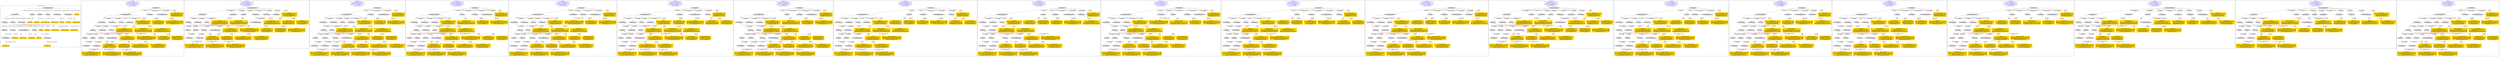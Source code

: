 digraph n0 {
fontcolor="blue"
remincross="true"
label="s02-dma.csv"
subgraph cluster_0 {
label="1-correct model"
n2[style="filled",color="white",fillcolor="lightgray",label="E12_Production1"];
n3[style="filled",color="white",fillcolor="lightgray",label="E21_Person1"];
n4[style="filled",color="white",fillcolor="lightgray",label="E55_Type2"];
n5[style="filled",color="white",fillcolor="lightgray",label="E52_Time-Span3"];
n6[style="filled",color="white",fillcolor="lightgray",label="E69_Death1"];
n7[style="filled",color="white",fillcolor="lightgray",label="E74_Group1"];
n8[style="filled",color="white",fillcolor="lightgray",label="E82_Actor_Appellation1"];
n9[style="filled",color="white",fillcolor="lightgray",label="E67_Birth1"];
n10[shape="plaintext",style="filled",fillcolor="gold",label="Artist URI"];
n11[style="filled",color="white",fillcolor="lightgray",label="E22_Man-Made_Object1"];
n12[style="filled",color="white",fillcolor="lightgray",label="E35_Title1"];
n13[style="filled",color="white",fillcolor="lightgray",label="E30_Right1"];
n14[style="filled",color="white",fillcolor="lightgray",label="E55_Type1"];
n15[style="filled",color="white",fillcolor="lightgray",label="E54_Dimension1"];
n16[style="filled",color="white",fillcolor="lightgray",label="E40_Legal_Body1"];
n17[shape="plaintext",style="filled",fillcolor="gold",label="Object_URI"];
n18[shape="plaintext",style="filled",fillcolor="gold",label="Object Rights"];
n19[shape="plaintext",style="filled",fillcolor="gold",label="Object Title"];
n20[shape="plaintext",style="filled",fillcolor="gold",label="Museum URI"];
n21[shape="plaintext",style="filled",fillcolor="gold",label="Object Link Source"];
n22[style="filled",color="white",fillcolor="lightgray",label="E52_Time-Span1"];
n23[shape="plaintext",style="filled",fillcolor="gold",label="Artist Birth Date"];
n24[style="filled",color="white",fillcolor="lightgray",label="E52_Time-Span2"];
n25[shape="plaintext",style="filled",fillcolor="gold",label="Artist Death Date"];
n26[shape="plaintext",style="filled",fillcolor="gold",label="Object Earliest Date"];
n27[shape="plaintext",style="filled",fillcolor="gold",label="Object Latest Date"];
n28[shape="plaintext",style="filled",fillcolor="gold",label="dimensions"];
n29[shape="plaintext",style="filled",fillcolor="gold",label="Object Work Type URI"];
n30[shape="plaintext",style="filled",fillcolor="gold",label="Object Work Type"];
n31[shape="plaintext",style="filled",fillcolor="gold",label="Medium URI"];
n32[shape="plaintext",style="filled",fillcolor="gold",label="Object Facet Value 1"];
n33[shape="plaintext",style="filled",fillcolor="gold",label="Nationality_URI"];
n34[shape="plaintext",style="filled",fillcolor="gold",label="Artist Nationality"];
n35[shape="plaintext",style="filled",fillcolor="gold",label="Artist Appellation"];
n36[shape="plaintext",style="filled",fillcolor="gold",label="Artist Name"];
}
subgraph cluster_1 {
label="candidate 0\nlink coherence:0.7352941176470589\nnode coherence:0.75\nconfidence:0.5178640050723552\nmapping score:0.4596583720611555\ncost:529.019534\n-precision:0.59-recall:0.59"
n38[style="filled",color="white",fillcolor="lightgray",label="E12_Production1"];
n39[style="filled",color="white",fillcolor="lightgray",label="E21_Person1"];
n40[style="filled",color="white",fillcolor="lightgray",label="E52_Time-Span2"];
n41[style="filled",color="white",fillcolor="lightgray",label="E55_Type1"];
n42[style="filled",color="white",fillcolor="lightgray",label="E67_Birth1"];
n43[style="filled",color="white",fillcolor="lightgray",label="E69_Death1"];
n44[style="filled",color="white",fillcolor="lightgray",label="E74_Group1"];
n45[style="filled",color="white",fillcolor="lightgray",label="E82_Actor_Appellation1"];
n46[style="filled",color="white",fillcolor="lightgray",label="E22_Man-Made_Object1"];
n47[style="filled",color="white",fillcolor="lightgray",label="E54_Dimension1"];
n48[style="filled",color="white",fillcolor="lightgray",label="E55_Type3"];
n49[style="filled",color="white",fillcolor="lightgray",label="E8_Acquisition1"];
n50[style="filled",color="white",fillcolor="lightgray",label="E31_Document1"];
n51[style="filled",color="white",fillcolor="lightgray",label="E52_Time-Span1"];
n52[style="filled",color="white",fillcolor="lightgray",label="E52_Time-Span3"];
n53[style="filled",color="white",fillcolor="lightgray",label="E57_Material1"];
n54[style="filled",color="white",fillcolor="lightgray",label="E73_Information_Object1"];
n55[shape="plaintext",style="filled",fillcolor="gold",label="Artist URI\n[E21_Person,classLink,0.58]\n[E31_Document,classLink,0.205]\n[E82_Actor_Appellation,classLink,0.117]\n[E38_Image,classLink,0.098]"];
n56[shape="plaintext",style="filled",fillcolor="gold",label="Object Latest Date\n[E52_Time-Span,P82_at_some_time_within,0.426]\n[E52_Time-Span,P82a_begin_of_the_begin,0.275]\n[E52_Time-Span,P82b_end_of_the_end,0.205]\n[E52_Time-Span,label,0.094]"];
n57[shape="plaintext",style="filled",fillcolor="gold",label="Artist Name\n[E82_Actor_Appellation,label,0.559]\n[E22_Man-Made_Object,classLink,0.211]\n[E73_Information_Object,P3_has_note,0.115]\n[E8_Acquisition,P3_has_note,0.115]"];
n58[shape="plaintext",style="filled",fillcolor="gold",label="Object Work Type\n[E55_Type,label,0.337]\n[E31_Document,classLink,0.248]\n[E55_Type,classLink,0.209]\n[E35_Title,label,0.206]"];
n59[shape="plaintext",style="filled",fillcolor="gold",label="Artist Appellation\n[E82_Actor_Appellation,classLink,0.664]\n[E21_Person,classLink,0.205]\n[E31_Document,classLink,0.089]\n[E38_Image,classLink,0.042]"];
n60[shape="plaintext",style="filled",fillcolor="gold",label="Artist Birth Date\n[E52_Time-Span,P82a_begin_of_the_begin,0.521]\n[E52_Time-Span,P82_at_some_time_within,0.41]\n[E52_Time-Span,label,0.038]\n[E33_Linguistic_Object,P3_has_note,0.031]"];
n61[shape="plaintext",style="filled",fillcolor="gold",label="Museum URI\n[E31_Document,classLink,0.446]\n[E21_Person,classLink,0.278]\n[E38_Image,classLink,0.207]\n[E30_Right,P3_has_note,0.07]"];
n62[shape="plaintext",style="filled",fillcolor="gold",label="Object Facet Value 1\n[E55_Type,label,0.52]\n[E29_Design_or_Procedure,P3_has_note,0.432]\n[E33_Linguistic_Object,P3_has_note,0.025]\n[E73_Information_Object,P3_has_note,0.023]"];
n63[shape="plaintext",style="filled",fillcolor="gold",label="Object Rights\n[E8_Acquisition,P3_has_note,0.444]\n[E30_Right,P3_has_note,0.27]\n[E73_Information_Object,P3_has_note,0.15]\n[E33_Linguistic_Object,P3_has_note,0.136]"];
n64[shape="plaintext",style="filled",fillcolor="gold",label="Object Work Type URI\n[E55_Type,classLink,0.697]\n[E57_Material,classLink,0.15]\n[E74_Group,classLink,0.143]\n[E55_Type,label,0.01]"];
n65[shape="plaintext",style="filled",fillcolor="gold",label="Object Earliest Date\n[E52_Time-Span,P82_at_some_time_within,0.429]\n[E52_Time-Span,P82a_begin_of_the_begin,0.285]\n[E52_Time-Span,P82b_end_of_the_end,0.181]\n[E52_Time-Span,label,0.105]"];
n66[shape="plaintext",style="filled",fillcolor="gold",label="Object_URI\n[E22_Man-Made_Object,classLink,0.33]\n[E31_Document,classLink,0.311]\n[E21_Person,classLink,0.194]\n[E38_Image,classLink,0.166]"];
n67[shape="plaintext",style="filled",fillcolor="gold",label="Object Title\n[E73_Information_Object,P3_has_note,0.315]\n[E22_Man-Made_Object,P3_has_note,0.249]\n[E33_Linguistic_Object,P3_has_note,0.219]\n[E35_Title,label,0.217]"];
n68[shape="plaintext",style="filled",fillcolor="gold",label="Artist Nationality\n[E74_Group,label,0.571]\n[E74_Group,classLink,0.325]\n[E8_Acquisition,P3_has_note,0.055]\n[E30_Right,P3_has_note,0.049]"];
n69[shape="plaintext",style="filled",fillcolor="gold",label="Artist Death Date\n[E52_Time-Span,P82_at_some_time_within,0.426]\n[E52_Time-Span,P82b_end_of_the_end,0.42]\n[E52_Time-Span,P82a_begin_of_the_begin,0.08]\n[E52_Time-Span,label,0.074]"];
n70[shape="plaintext",style="filled",fillcolor="gold",label="Medium URI\n[E57_Material,classLink,0.466]\n[E55_Type,classLink,0.393]\n[E74_Group,classLink,0.142]\n[E55_Type,label,0.0]"];
n71[shape="plaintext",style="filled",fillcolor="gold",label="Nationality_URI\n[E74_Group,classLink,0.667]\n[E55_Type,classLink,0.197]\n[E57_Material,classLink,0.094]\n[E74_Group,label,0.042]"];
n72[shape="plaintext",style="filled",fillcolor="gold",label="dimensions\n[E54_Dimension,P3_has_note,0.926]\n[E82_Actor_Appellation,label,0.054]\n[E73_Information_Object,P3_has_note,0.01]\n[E22_Man-Made_Object,P3_has_note,0.01]"];
}
subgraph cluster_2 {
label="candidate 1\nlink coherence:0.7352941176470589\nnode coherence:0.75\nconfidence:0.5178640050723552\nmapping score:0.4596583720611555\ncost:628.029526\n-precision:0.59-recall:0.59"
n74[style="filled",color="white",fillcolor="lightgray",label="E12_Production1"];
n75[style="filled",color="white",fillcolor="lightgray",label="E21_Person1"];
n76[style="filled",color="white",fillcolor="lightgray",label="E52_Time-Span2"];
n77[style="filled",color="white",fillcolor="lightgray",label="E55_Type1"];
n78[style="filled",color="white",fillcolor="lightgray",label="E67_Birth1"];
n79[style="filled",color="white",fillcolor="lightgray",label="E69_Death1"];
n80[style="filled",color="white",fillcolor="lightgray",label="E74_Group1"];
n81[style="filled",color="white",fillcolor="lightgray",label="E82_Actor_Appellation1"];
n82[style="filled",color="white",fillcolor="lightgray",label="E22_Man-Made_Object1"];
n83[style="filled",color="white",fillcolor="lightgray",label="E54_Dimension1"];
n84[style="filled",color="white",fillcolor="lightgray",label="E55_Type2"];
n85[style="filled",color="white",fillcolor="lightgray",label="E8_Acquisition1"];
n86[style="filled",color="white",fillcolor="lightgray",label="E52_Time-Span1"];
n87[style="filled",color="white",fillcolor="lightgray",label="E52_Time-Span3"];
n88[style="filled",color="white",fillcolor="lightgray",label="E31_Document1"];
n89[style="filled",color="white",fillcolor="lightgray",label="E57_Material1"];
n90[style="filled",color="white",fillcolor="lightgray",label="E73_Information_Object1"];
n91[shape="plaintext",style="filled",fillcolor="gold",label="Artist URI\n[E21_Person,classLink,0.58]\n[E31_Document,classLink,0.205]\n[E82_Actor_Appellation,classLink,0.117]\n[E38_Image,classLink,0.098]"];
n92[shape="plaintext",style="filled",fillcolor="gold",label="Object Latest Date\n[E52_Time-Span,P82_at_some_time_within,0.426]\n[E52_Time-Span,P82a_begin_of_the_begin,0.275]\n[E52_Time-Span,P82b_end_of_the_end,0.205]\n[E52_Time-Span,label,0.094]"];
n93[shape="plaintext",style="filled",fillcolor="gold",label="Object Facet Value 1\n[E55_Type,label,0.52]\n[E29_Design_or_Procedure,P3_has_note,0.432]\n[E33_Linguistic_Object,P3_has_note,0.025]\n[E73_Information_Object,P3_has_note,0.023]"];
n94[shape="plaintext",style="filled",fillcolor="gold",label="Artist Name\n[E82_Actor_Appellation,label,0.559]\n[E22_Man-Made_Object,classLink,0.211]\n[E73_Information_Object,P3_has_note,0.115]\n[E8_Acquisition,P3_has_note,0.115]"];
n95[shape="plaintext",style="filled",fillcolor="gold",label="Object Work Type\n[E55_Type,label,0.337]\n[E31_Document,classLink,0.248]\n[E55_Type,classLink,0.209]\n[E35_Title,label,0.206]"];
n96[shape="plaintext",style="filled",fillcolor="gold",label="Artist Appellation\n[E82_Actor_Appellation,classLink,0.664]\n[E21_Person,classLink,0.205]\n[E31_Document,classLink,0.089]\n[E38_Image,classLink,0.042]"];
n97[shape="plaintext",style="filled",fillcolor="gold",label="Artist Birth Date\n[E52_Time-Span,P82a_begin_of_the_begin,0.521]\n[E52_Time-Span,P82_at_some_time_within,0.41]\n[E52_Time-Span,label,0.038]\n[E33_Linguistic_Object,P3_has_note,0.031]"];
n98[shape="plaintext",style="filled",fillcolor="gold",label="Museum URI\n[E31_Document,classLink,0.446]\n[E21_Person,classLink,0.278]\n[E38_Image,classLink,0.207]\n[E30_Right,P3_has_note,0.07]"];
n99[shape="plaintext",style="filled",fillcolor="gold",label="Object Rights\n[E8_Acquisition,P3_has_note,0.444]\n[E30_Right,P3_has_note,0.27]\n[E73_Information_Object,P3_has_note,0.15]\n[E33_Linguistic_Object,P3_has_note,0.136]"];
n100[shape="plaintext",style="filled",fillcolor="gold",label="Object Work Type URI\n[E55_Type,classLink,0.697]\n[E57_Material,classLink,0.15]\n[E74_Group,classLink,0.143]\n[E55_Type,label,0.01]"];
n101[shape="plaintext",style="filled",fillcolor="gold",label="Object Earliest Date\n[E52_Time-Span,P82_at_some_time_within,0.429]\n[E52_Time-Span,P82a_begin_of_the_begin,0.285]\n[E52_Time-Span,P82b_end_of_the_end,0.181]\n[E52_Time-Span,label,0.105]"];
n102[shape="plaintext",style="filled",fillcolor="gold",label="Object_URI\n[E22_Man-Made_Object,classLink,0.33]\n[E31_Document,classLink,0.311]\n[E21_Person,classLink,0.194]\n[E38_Image,classLink,0.166]"];
n103[shape="plaintext",style="filled",fillcolor="gold",label="Object Title\n[E73_Information_Object,P3_has_note,0.315]\n[E22_Man-Made_Object,P3_has_note,0.249]\n[E33_Linguistic_Object,P3_has_note,0.219]\n[E35_Title,label,0.217]"];
n104[shape="plaintext",style="filled",fillcolor="gold",label="Artist Nationality\n[E74_Group,label,0.571]\n[E74_Group,classLink,0.325]\n[E8_Acquisition,P3_has_note,0.055]\n[E30_Right,P3_has_note,0.049]"];
n105[shape="plaintext",style="filled",fillcolor="gold",label="Artist Death Date\n[E52_Time-Span,P82_at_some_time_within,0.426]\n[E52_Time-Span,P82b_end_of_the_end,0.42]\n[E52_Time-Span,P82a_begin_of_the_begin,0.08]\n[E52_Time-Span,label,0.074]"];
n106[shape="plaintext",style="filled",fillcolor="gold",label="Medium URI\n[E57_Material,classLink,0.466]\n[E55_Type,classLink,0.393]\n[E74_Group,classLink,0.142]\n[E55_Type,label,0.0]"];
n107[shape="plaintext",style="filled",fillcolor="gold",label="Nationality_URI\n[E74_Group,classLink,0.667]\n[E55_Type,classLink,0.197]\n[E57_Material,classLink,0.094]\n[E74_Group,label,0.042]"];
n108[shape="plaintext",style="filled",fillcolor="gold",label="dimensions\n[E54_Dimension,P3_has_note,0.926]\n[E82_Actor_Appellation,label,0.054]\n[E73_Information_Object,P3_has_note,0.01]\n[E22_Man-Made_Object,P3_has_note,0.01]"];
}
subgraph cluster_3 {
label="candidate 10\nlink coherence:0.6764705882352942\nnode coherence:0.6875\nconfidence:0.5178640050723552\nmapping score:0.43882503872782214\ncost:529.019564\n-precision:0.56-recall:0.56"
n110[style="filled",color="white",fillcolor="lightgray",label="E12_Production1"];
n111[style="filled",color="white",fillcolor="lightgray",label="E21_Person1"];
n112[style="filled",color="white",fillcolor="lightgray",label="E55_Type1"];
n113[style="filled",color="white",fillcolor="lightgray",label="E67_Birth1"];
n114[style="filled",color="white",fillcolor="lightgray",label="E69_Death1"];
n115[style="filled",color="white",fillcolor="lightgray",label="E74_Group1"];
n116[style="filled",color="white",fillcolor="lightgray",label="E82_Actor_Appellation1"];
n117[style="filled",color="white",fillcolor="lightgray",label="E22_Man-Made_Object1"];
n118[style="filled",color="white",fillcolor="lightgray",label="E54_Dimension1"];
n119[style="filled",color="white",fillcolor="lightgray",label="E55_Type2"];
n120[style="filled",color="white",fillcolor="lightgray",label="E8_Acquisition1"];
n121[style="filled",color="white",fillcolor="lightgray",label="E31_Document1"];
n122[style="filled",color="white",fillcolor="lightgray",label="E52_Time-Span1"];
n123[style="filled",color="white",fillcolor="lightgray",label="E52_Time-Span3"];
n124[style="filled",color="white",fillcolor="lightgray",label="E52_Time-Span4"];
n125[style="filled",color="white",fillcolor="lightgray",label="E57_Material1"];
n126[style="filled",color="white",fillcolor="lightgray",label="E73_Information_Object1"];
n127[shape="plaintext",style="filled",fillcolor="gold",label="Artist URI\n[E21_Person,classLink,0.58]\n[E31_Document,classLink,0.205]\n[E82_Actor_Appellation,classLink,0.117]\n[E38_Image,classLink,0.098]"];
n128[shape="plaintext",style="filled",fillcolor="gold",label="Object Earliest Date\n[E52_Time-Span,P82_at_some_time_within,0.429]\n[E52_Time-Span,P82a_begin_of_the_begin,0.285]\n[E52_Time-Span,P82b_end_of_the_end,0.181]\n[E52_Time-Span,label,0.105]"];
n129[shape="plaintext",style="filled",fillcolor="gold",label="Object Facet Value 1\n[E55_Type,label,0.52]\n[E29_Design_or_Procedure,P3_has_note,0.432]\n[E33_Linguistic_Object,P3_has_note,0.025]\n[E73_Information_Object,P3_has_note,0.023]"];
n130[shape="plaintext",style="filled",fillcolor="gold",label="Artist Name\n[E82_Actor_Appellation,label,0.559]\n[E22_Man-Made_Object,classLink,0.211]\n[E73_Information_Object,P3_has_note,0.115]\n[E8_Acquisition,P3_has_note,0.115]"];
n131[shape="plaintext",style="filled",fillcolor="gold",label="Object Work Type\n[E55_Type,label,0.337]\n[E31_Document,classLink,0.248]\n[E55_Type,classLink,0.209]\n[E35_Title,label,0.206]"];
n132[shape="plaintext",style="filled",fillcolor="gold",label="Object Latest Date\n[E52_Time-Span,P82_at_some_time_within,0.426]\n[E52_Time-Span,P82a_begin_of_the_begin,0.275]\n[E52_Time-Span,P82b_end_of_the_end,0.205]\n[E52_Time-Span,label,0.094]"];
n133[shape="plaintext",style="filled",fillcolor="gold",label="Artist Appellation\n[E82_Actor_Appellation,classLink,0.664]\n[E21_Person,classLink,0.205]\n[E31_Document,classLink,0.089]\n[E38_Image,classLink,0.042]"];
n134[shape="plaintext",style="filled",fillcolor="gold",label="Artist Birth Date\n[E52_Time-Span,P82a_begin_of_the_begin,0.521]\n[E52_Time-Span,P82_at_some_time_within,0.41]\n[E52_Time-Span,label,0.038]\n[E33_Linguistic_Object,P3_has_note,0.031]"];
n135[shape="plaintext",style="filled",fillcolor="gold",label="Museum URI\n[E31_Document,classLink,0.446]\n[E21_Person,classLink,0.278]\n[E38_Image,classLink,0.207]\n[E30_Right,P3_has_note,0.07]"];
n136[shape="plaintext",style="filled",fillcolor="gold",label="Object Rights\n[E8_Acquisition,P3_has_note,0.444]\n[E30_Right,P3_has_note,0.27]\n[E73_Information_Object,P3_has_note,0.15]\n[E33_Linguistic_Object,P3_has_note,0.136]"];
n137[shape="plaintext",style="filled",fillcolor="gold",label="Object Work Type URI\n[E55_Type,classLink,0.697]\n[E57_Material,classLink,0.15]\n[E74_Group,classLink,0.143]\n[E55_Type,label,0.01]"];
n138[shape="plaintext",style="filled",fillcolor="gold",label="Object_URI\n[E22_Man-Made_Object,classLink,0.33]\n[E31_Document,classLink,0.311]\n[E21_Person,classLink,0.194]\n[E38_Image,classLink,0.166]"];
n139[shape="plaintext",style="filled",fillcolor="gold",label="Object Title\n[E73_Information_Object,P3_has_note,0.315]\n[E22_Man-Made_Object,P3_has_note,0.249]\n[E33_Linguistic_Object,P3_has_note,0.219]\n[E35_Title,label,0.217]"];
n140[shape="plaintext",style="filled",fillcolor="gold",label="Artist Nationality\n[E74_Group,label,0.571]\n[E74_Group,classLink,0.325]\n[E8_Acquisition,P3_has_note,0.055]\n[E30_Right,P3_has_note,0.049]"];
n141[shape="plaintext",style="filled",fillcolor="gold",label="Artist Death Date\n[E52_Time-Span,P82_at_some_time_within,0.426]\n[E52_Time-Span,P82b_end_of_the_end,0.42]\n[E52_Time-Span,P82a_begin_of_the_begin,0.08]\n[E52_Time-Span,label,0.074]"];
n142[shape="plaintext",style="filled",fillcolor="gold",label="Medium URI\n[E57_Material,classLink,0.466]\n[E55_Type,classLink,0.393]\n[E74_Group,classLink,0.142]\n[E55_Type,label,0.0]"];
n143[shape="plaintext",style="filled",fillcolor="gold",label="Nationality_URI\n[E74_Group,classLink,0.667]\n[E55_Type,classLink,0.197]\n[E57_Material,classLink,0.094]\n[E74_Group,label,0.042]"];
n144[shape="plaintext",style="filled",fillcolor="gold",label="dimensions\n[E54_Dimension,P3_has_note,0.926]\n[E82_Actor_Appellation,label,0.054]\n[E73_Information_Object,P3_has_note,0.01]\n[E22_Man-Made_Object,P3_has_note,0.01]"];
}
subgraph cluster_4 {
label="candidate 11\nlink coherence:0.6764705882352942\nnode coherence:0.6875\nconfidence:0.5178640050723552\nmapping score:0.43882503872782214\ncost:628.029556\n-precision:0.59-recall:0.59"
n146[style="filled",color="white",fillcolor="lightgray",label="E12_Production1"];
n147[style="filled",color="white",fillcolor="lightgray",label="E21_Person1"];
n148[style="filled",color="white",fillcolor="lightgray",label="E52_Time-Span2"];
n149[style="filled",color="white",fillcolor="lightgray",label="E55_Type1"];
n150[style="filled",color="white",fillcolor="lightgray",label="E67_Birth1"];
n151[style="filled",color="white",fillcolor="lightgray",label="E69_Death1"];
n152[style="filled",color="white",fillcolor="lightgray",label="E74_Group1"];
n153[style="filled",color="white",fillcolor="lightgray",label="E82_Actor_Appellation1"];
n154[style="filled",color="white",fillcolor="lightgray",label="E22_Man-Made_Object1"];
n155[style="filled",color="white",fillcolor="lightgray",label="E54_Dimension1"];
n156[style="filled",color="white",fillcolor="lightgray",label="E8_Acquisition1"];
n157[style="filled",color="white",fillcolor="lightgray",label="E31_Document1"];
n158[style="filled",color="white",fillcolor="lightgray",label="E52_Time-Span1"];
n159[style="filled",color="white",fillcolor="lightgray",label="E52_Time-Span4"];
n160[style="filled",color="white",fillcolor="lightgray",label="E55_Type2"];
n161[style="filled",color="white",fillcolor="lightgray",label="E57_Material1"];
n162[style="filled",color="white",fillcolor="lightgray",label="E73_Information_Object1"];
n163[shape="plaintext",style="filled",fillcolor="gold",label="Artist URI\n[E21_Person,classLink,0.58]\n[E31_Document,classLink,0.205]\n[E82_Actor_Appellation,classLink,0.117]\n[E38_Image,classLink,0.098]"];
n164[shape="plaintext",style="filled",fillcolor="gold",label="Object Facet Value 1\n[E55_Type,label,0.52]\n[E29_Design_or_Procedure,P3_has_note,0.432]\n[E33_Linguistic_Object,P3_has_note,0.025]\n[E73_Information_Object,P3_has_note,0.023]"];
n165[shape="plaintext",style="filled",fillcolor="gold",label="Artist Name\n[E82_Actor_Appellation,label,0.559]\n[E22_Man-Made_Object,classLink,0.211]\n[E73_Information_Object,P3_has_note,0.115]\n[E8_Acquisition,P3_has_note,0.115]"];
n166[shape="plaintext",style="filled",fillcolor="gold",label="Object Work Type\n[E55_Type,label,0.337]\n[E31_Document,classLink,0.248]\n[E55_Type,classLink,0.209]\n[E35_Title,label,0.206]"];
n167[shape="plaintext",style="filled",fillcolor="gold",label="Object Latest Date\n[E52_Time-Span,P82_at_some_time_within,0.426]\n[E52_Time-Span,P82a_begin_of_the_begin,0.275]\n[E52_Time-Span,P82b_end_of_the_end,0.205]\n[E52_Time-Span,label,0.094]"];
n168[shape="plaintext",style="filled",fillcolor="gold",label="Artist Appellation\n[E82_Actor_Appellation,classLink,0.664]\n[E21_Person,classLink,0.205]\n[E31_Document,classLink,0.089]\n[E38_Image,classLink,0.042]"];
n169[shape="plaintext",style="filled",fillcolor="gold",label="Artist Birth Date\n[E52_Time-Span,P82a_begin_of_the_begin,0.521]\n[E52_Time-Span,P82_at_some_time_within,0.41]\n[E52_Time-Span,label,0.038]\n[E33_Linguistic_Object,P3_has_note,0.031]"];
n170[shape="plaintext",style="filled",fillcolor="gold",label="Museum URI\n[E31_Document,classLink,0.446]\n[E21_Person,classLink,0.278]\n[E38_Image,classLink,0.207]\n[E30_Right,P3_has_note,0.07]"];
n171[shape="plaintext",style="filled",fillcolor="gold",label="Object Rights\n[E8_Acquisition,P3_has_note,0.444]\n[E30_Right,P3_has_note,0.27]\n[E73_Information_Object,P3_has_note,0.15]\n[E33_Linguistic_Object,P3_has_note,0.136]"];
n172[shape="plaintext",style="filled",fillcolor="gold",label="Object Work Type URI\n[E55_Type,classLink,0.697]\n[E57_Material,classLink,0.15]\n[E74_Group,classLink,0.143]\n[E55_Type,label,0.01]"];
n173[shape="plaintext",style="filled",fillcolor="gold",label="Object Earliest Date\n[E52_Time-Span,P82_at_some_time_within,0.429]\n[E52_Time-Span,P82a_begin_of_the_begin,0.285]\n[E52_Time-Span,P82b_end_of_the_end,0.181]\n[E52_Time-Span,label,0.105]"];
n174[shape="plaintext",style="filled",fillcolor="gold",label="Object_URI\n[E22_Man-Made_Object,classLink,0.33]\n[E31_Document,classLink,0.311]\n[E21_Person,classLink,0.194]\n[E38_Image,classLink,0.166]"];
n175[shape="plaintext",style="filled",fillcolor="gold",label="Object Title\n[E73_Information_Object,P3_has_note,0.315]\n[E22_Man-Made_Object,P3_has_note,0.249]\n[E33_Linguistic_Object,P3_has_note,0.219]\n[E35_Title,label,0.217]"];
n176[shape="plaintext",style="filled",fillcolor="gold",label="Artist Nationality\n[E74_Group,label,0.571]\n[E74_Group,classLink,0.325]\n[E8_Acquisition,P3_has_note,0.055]\n[E30_Right,P3_has_note,0.049]"];
n177[shape="plaintext",style="filled",fillcolor="gold",label="Artist Death Date\n[E52_Time-Span,P82_at_some_time_within,0.426]\n[E52_Time-Span,P82b_end_of_the_end,0.42]\n[E52_Time-Span,P82a_begin_of_the_begin,0.08]\n[E52_Time-Span,label,0.074]"];
n178[shape="plaintext",style="filled",fillcolor="gold",label="Medium URI\n[E57_Material,classLink,0.466]\n[E55_Type,classLink,0.393]\n[E74_Group,classLink,0.142]\n[E55_Type,label,0.0]"];
n179[shape="plaintext",style="filled",fillcolor="gold",label="Nationality_URI\n[E74_Group,classLink,0.667]\n[E55_Type,classLink,0.197]\n[E57_Material,classLink,0.094]\n[E74_Group,label,0.042]"];
n180[shape="plaintext",style="filled",fillcolor="gold",label="dimensions\n[E54_Dimension,P3_has_note,0.926]\n[E82_Actor_Appellation,label,0.054]\n[E73_Information_Object,P3_has_note,0.01]\n[E22_Man-Made_Object,P3_has_note,0.01]"];
}
subgraph cluster_5 {
label="candidate 12\nlink coherence:0.6764705882352942\nnode coherence:0.6875\nconfidence:0.5178640050723552\nmapping score:0.43882503872782214\ncost:628.029566\n-precision:0.56-recall:0.56"
n182[style="filled",color="white",fillcolor="lightgray",label="E12_Production1"];
n183[style="filled",color="white",fillcolor="lightgray",label="E21_Person1"];
n184[style="filled",color="white",fillcolor="lightgray",label="E55_Type1"];
n185[style="filled",color="white",fillcolor="lightgray",label="E67_Birth1"];
n186[style="filled",color="white",fillcolor="lightgray",label="E69_Death1"];
n187[style="filled",color="white",fillcolor="lightgray",label="E74_Group1"];
n188[style="filled",color="white",fillcolor="lightgray",label="E82_Actor_Appellation1"];
n189[style="filled",color="white",fillcolor="lightgray",label="E22_Man-Made_Object1"];
n190[style="filled",color="white",fillcolor="lightgray",label="E54_Dimension1"];
n191[style="filled",color="white",fillcolor="lightgray",label="E55_Type2"];
n192[style="filled",color="white",fillcolor="lightgray",label="E8_Acquisition1"];
n193[style="filled",color="white",fillcolor="lightgray",label="E31_Document1"];
n194[style="filled",color="white",fillcolor="lightgray",label="E52_Time-Span1"];
n195[style="filled",color="white",fillcolor="lightgray",label="E52_Time-Span3"];
n196[style="filled",color="white",fillcolor="lightgray",label="E52_Time-Span4"];
n197[style="filled",color="white",fillcolor="lightgray",label="E57_Material1"];
n198[style="filled",color="white",fillcolor="lightgray",label="E73_Information_Object1"];
n199[shape="plaintext",style="filled",fillcolor="gold",label="Artist URI\n[E21_Person,classLink,0.58]\n[E31_Document,classLink,0.205]\n[E82_Actor_Appellation,classLink,0.117]\n[E38_Image,classLink,0.098]"];
n200[shape="plaintext",style="filled",fillcolor="gold",label="Object Earliest Date\n[E52_Time-Span,P82_at_some_time_within,0.429]\n[E52_Time-Span,P82a_begin_of_the_begin,0.285]\n[E52_Time-Span,P82b_end_of_the_end,0.181]\n[E52_Time-Span,label,0.105]"];
n201[shape="plaintext",style="filled",fillcolor="gold",label="Object Facet Value 1\n[E55_Type,label,0.52]\n[E29_Design_or_Procedure,P3_has_note,0.432]\n[E33_Linguistic_Object,P3_has_note,0.025]\n[E73_Information_Object,P3_has_note,0.023]"];
n202[shape="plaintext",style="filled",fillcolor="gold",label="Artist Name\n[E82_Actor_Appellation,label,0.559]\n[E22_Man-Made_Object,classLink,0.211]\n[E73_Information_Object,P3_has_note,0.115]\n[E8_Acquisition,P3_has_note,0.115]"];
n203[shape="plaintext",style="filled",fillcolor="gold",label="Object Work Type\n[E55_Type,label,0.337]\n[E31_Document,classLink,0.248]\n[E55_Type,classLink,0.209]\n[E35_Title,label,0.206]"];
n204[shape="plaintext",style="filled",fillcolor="gold",label="Object Latest Date\n[E52_Time-Span,P82_at_some_time_within,0.426]\n[E52_Time-Span,P82a_begin_of_the_begin,0.275]\n[E52_Time-Span,P82b_end_of_the_end,0.205]\n[E52_Time-Span,label,0.094]"];
n205[shape="plaintext",style="filled",fillcolor="gold",label="Artist Appellation\n[E82_Actor_Appellation,classLink,0.664]\n[E21_Person,classLink,0.205]\n[E31_Document,classLink,0.089]\n[E38_Image,classLink,0.042]"];
n206[shape="plaintext",style="filled",fillcolor="gold",label="Artist Birth Date\n[E52_Time-Span,P82a_begin_of_the_begin,0.521]\n[E52_Time-Span,P82_at_some_time_within,0.41]\n[E52_Time-Span,label,0.038]\n[E33_Linguistic_Object,P3_has_note,0.031]"];
n207[shape="plaintext",style="filled",fillcolor="gold",label="Museum URI\n[E31_Document,classLink,0.446]\n[E21_Person,classLink,0.278]\n[E38_Image,classLink,0.207]\n[E30_Right,P3_has_note,0.07]"];
n208[shape="plaintext",style="filled",fillcolor="gold",label="Object Rights\n[E8_Acquisition,P3_has_note,0.444]\n[E30_Right,P3_has_note,0.27]\n[E73_Information_Object,P3_has_note,0.15]\n[E33_Linguistic_Object,P3_has_note,0.136]"];
n209[shape="plaintext",style="filled",fillcolor="gold",label="Object Work Type URI\n[E55_Type,classLink,0.697]\n[E57_Material,classLink,0.15]\n[E74_Group,classLink,0.143]\n[E55_Type,label,0.01]"];
n210[shape="plaintext",style="filled",fillcolor="gold",label="Object_URI\n[E22_Man-Made_Object,classLink,0.33]\n[E31_Document,classLink,0.311]\n[E21_Person,classLink,0.194]\n[E38_Image,classLink,0.166]"];
n211[shape="plaintext",style="filled",fillcolor="gold",label="Object Title\n[E73_Information_Object,P3_has_note,0.315]\n[E22_Man-Made_Object,P3_has_note,0.249]\n[E33_Linguistic_Object,P3_has_note,0.219]\n[E35_Title,label,0.217]"];
n212[shape="plaintext",style="filled",fillcolor="gold",label="Artist Nationality\n[E74_Group,label,0.571]\n[E74_Group,classLink,0.325]\n[E8_Acquisition,P3_has_note,0.055]\n[E30_Right,P3_has_note,0.049]"];
n213[shape="plaintext",style="filled",fillcolor="gold",label="Artist Death Date\n[E52_Time-Span,P82_at_some_time_within,0.426]\n[E52_Time-Span,P82b_end_of_the_end,0.42]\n[E52_Time-Span,P82a_begin_of_the_begin,0.08]\n[E52_Time-Span,label,0.074]"];
n214[shape="plaintext",style="filled",fillcolor="gold",label="Medium URI\n[E57_Material,classLink,0.466]\n[E55_Type,classLink,0.393]\n[E74_Group,classLink,0.142]\n[E55_Type,label,0.0]"];
n215[shape="plaintext",style="filled",fillcolor="gold",label="Nationality_URI\n[E74_Group,classLink,0.667]\n[E55_Type,classLink,0.197]\n[E57_Material,classLink,0.094]\n[E74_Group,label,0.042]"];
n216[shape="plaintext",style="filled",fillcolor="gold",label="dimensions\n[E54_Dimension,P3_has_note,0.926]\n[E82_Actor_Appellation,label,0.054]\n[E73_Information_Object,P3_has_note,0.01]\n[E22_Man-Made_Object,P3_has_note,0.01]"];
}
subgraph cluster_6 {
label="candidate 13\nlink coherence:0.6764705882352942\nnode coherence:0.6875\nconfidence:0.5178640050723552\nmapping score:0.43882503872782214\ncost:628.029566\n-precision:0.56-recall:0.56"
n218[style="filled",color="white",fillcolor="lightgray",label="E12_Production1"];
n219[style="filled",color="white",fillcolor="lightgray",label="E21_Person1"];
n220[style="filled",color="white",fillcolor="lightgray",label="E52_Time-Span2"];
n221[style="filled",color="white",fillcolor="lightgray",label="E55_Type1"];
n222[style="filled",color="white",fillcolor="lightgray",label="E67_Birth1"];
n223[style="filled",color="white",fillcolor="lightgray",label="E69_Death1"];
n224[style="filled",color="white",fillcolor="lightgray",label="E82_Actor_Appellation1"];
n225[style="filled",color="white",fillcolor="lightgray",label="E22_Man-Made_Object1"];
n226[style="filled",color="white",fillcolor="lightgray",label="E54_Dimension1"];
n227[style="filled",color="white",fillcolor="lightgray",label="E55_Type2"];
n228[style="filled",color="white",fillcolor="lightgray",label="E8_Acquisition1"];
n229[style="filled",color="white",fillcolor="lightgray",label="E31_Document1"];
n230[style="filled",color="white",fillcolor="lightgray",label="E52_Time-Span1"];
n231[style="filled",color="white",fillcolor="lightgray",label="E52_Time-Span4"];
n232[style="filled",color="white",fillcolor="lightgray",label="E57_Material1"];
n233[style="filled",color="white",fillcolor="lightgray",label="E73_Information_Object1"];
n234[style="filled",color="white",fillcolor="lightgray",label="E74_Group1"];
n235[shape="plaintext",style="filled",fillcolor="gold",label="Artist URI\n[E21_Person,classLink,0.58]\n[E31_Document,classLink,0.205]\n[E82_Actor_Appellation,classLink,0.117]\n[E38_Image,classLink,0.098]"];
n236[shape="plaintext",style="filled",fillcolor="gold",label="Object Facet Value 1\n[E55_Type,label,0.52]\n[E29_Design_or_Procedure,P3_has_note,0.432]\n[E33_Linguistic_Object,P3_has_note,0.025]\n[E73_Information_Object,P3_has_note,0.023]"];
n237[shape="plaintext",style="filled",fillcolor="gold",label="Artist Name\n[E82_Actor_Appellation,label,0.559]\n[E22_Man-Made_Object,classLink,0.211]\n[E73_Information_Object,P3_has_note,0.115]\n[E8_Acquisition,P3_has_note,0.115]"];
n238[shape="plaintext",style="filled",fillcolor="gold",label="Object Work Type\n[E55_Type,label,0.337]\n[E31_Document,classLink,0.248]\n[E55_Type,classLink,0.209]\n[E35_Title,label,0.206]"];
n239[shape="plaintext",style="filled",fillcolor="gold",label="Object Latest Date\n[E52_Time-Span,P82_at_some_time_within,0.426]\n[E52_Time-Span,P82a_begin_of_the_begin,0.275]\n[E52_Time-Span,P82b_end_of_the_end,0.205]\n[E52_Time-Span,label,0.094]"];
n240[shape="plaintext",style="filled",fillcolor="gold",label="Artist Appellation\n[E82_Actor_Appellation,classLink,0.664]\n[E21_Person,classLink,0.205]\n[E31_Document,classLink,0.089]\n[E38_Image,classLink,0.042]"];
n241[shape="plaintext",style="filled",fillcolor="gold",label="Artist Birth Date\n[E52_Time-Span,P82a_begin_of_the_begin,0.521]\n[E52_Time-Span,P82_at_some_time_within,0.41]\n[E52_Time-Span,label,0.038]\n[E33_Linguistic_Object,P3_has_note,0.031]"];
n242[shape="plaintext",style="filled",fillcolor="gold",label="Museum URI\n[E31_Document,classLink,0.446]\n[E21_Person,classLink,0.278]\n[E38_Image,classLink,0.207]\n[E30_Right,P3_has_note,0.07]"];
n243[shape="plaintext",style="filled",fillcolor="gold",label="Object Rights\n[E8_Acquisition,P3_has_note,0.444]\n[E30_Right,P3_has_note,0.27]\n[E73_Information_Object,P3_has_note,0.15]\n[E33_Linguistic_Object,P3_has_note,0.136]"];
n244[shape="plaintext",style="filled",fillcolor="gold",label="Object Work Type URI\n[E55_Type,classLink,0.697]\n[E57_Material,classLink,0.15]\n[E74_Group,classLink,0.143]\n[E55_Type,label,0.01]"];
n245[shape="plaintext",style="filled",fillcolor="gold",label="Object Earliest Date\n[E52_Time-Span,P82_at_some_time_within,0.429]\n[E52_Time-Span,P82a_begin_of_the_begin,0.285]\n[E52_Time-Span,P82b_end_of_the_end,0.181]\n[E52_Time-Span,label,0.105]"];
n246[shape="plaintext",style="filled",fillcolor="gold",label="Object_URI\n[E22_Man-Made_Object,classLink,0.33]\n[E31_Document,classLink,0.311]\n[E21_Person,classLink,0.194]\n[E38_Image,classLink,0.166]"];
n247[shape="plaintext",style="filled",fillcolor="gold",label="Object Title\n[E73_Information_Object,P3_has_note,0.315]\n[E22_Man-Made_Object,P3_has_note,0.249]\n[E33_Linguistic_Object,P3_has_note,0.219]\n[E35_Title,label,0.217]"];
n248[shape="plaintext",style="filled",fillcolor="gold",label="Artist Nationality\n[E74_Group,label,0.571]\n[E74_Group,classLink,0.325]\n[E8_Acquisition,P3_has_note,0.055]\n[E30_Right,P3_has_note,0.049]"];
n249[shape="plaintext",style="filled",fillcolor="gold",label="Artist Death Date\n[E52_Time-Span,P82_at_some_time_within,0.426]\n[E52_Time-Span,P82b_end_of_the_end,0.42]\n[E52_Time-Span,P82a_begin_of_the_begin,0.08]\n[E52_Time-Span,label,0.074]"];
n250[shape="plaintext",style="filled",fillcolor="gold",label="Medium URI\n[E57_Material,classLink,0.466]\n[E55_Type,classLink,0.393]\n[E74_Group,classLink,0.142]\n[E55_Type,label,0.0]"];
n251[shape="plaintext",style="filled",fillcolor="gold",label="Nationality_URI\n[E74_Group,classLink,0.667]\n[E55_Type,classLink,0.197]\n[E57_Material,classLink,0.094]\n[E74_Group,label,0.042]"];
n252[shape="plaintext",style="filled",fillcolor="gold",label="dimensions\n[E54_Dimension,P3_has_note,0.926]\n[E82_Actor_Appellation,label,0.054]\n[E73_Information_Object,P3_has_note,0.01]\n[E22_Man-Made_Object,P3_has_note,0.01]"];
}
subgraph cluster_7 {
label="candidate 14\nlink coherence:0.6764705882352942\nnode coherence:0.6875\nconfidence:0.5178640050723552\nmapping score:0.43882503872782214\ncost:628.029576\n-precision:0.56-recall:0.56"
n254[style="filled",color="white",fillcolor="lightgray",label="E12_Production1"];
n255[style="filled",color="white",fillcolor="lightgray",label="E21_Person1"];
n256[style="filled",color="white",fillcolor="lightgray",label="E55_Type1"];
n257[style="filled",color="white",fillcolor="lightgray",label="E67_Birth1"];
n258[style="filled",color="white",fillcolor="lightgray",label="E69_Death1"];
n259[style="filled",color="white",fillcolor="lightgray",label="E74_Group1"];
n260[style="filled",color="white",fillcolor="lightgray",label="E82_Actor_Appellation1"];
n261[style="filled",color="white",fillcolor="lightgray",label="E22_Man-Made_Object1"];
n262[style="filled",color="white",fillcolor="lightgray",label="E54_Dimension1"];
n263[style="filled",color="white",fillcolor="lightgray",label="E8_Acquisition1"];
n264[style="filled",color="white",fillcolor="lightgray",label="E31_Document1"];
n265[style="filled",color="white",fillcolor="lightgray",label="E52_Time-Span1"];
n266[style="filled",color="white",fillcolor="lightgray",label="E52_Time-Span3"];
n267[style="filled",color="white",fillcolor="lightgray",label="E52_Time-Span4"];
n268[style="filled",color="white",fillcolor="lightgray",label="E55_Type2"];
n269[style="filled",color="white",fillcolor="lightgray",label="E57_Material1"];
n270[style="filled",color="white",fillcolor="lightgray",label="E73_Information_Object1"];
n271[shape="plaintext",style="filled",fillcolor="gold",label="Artist URI\n[E21_Person,classLink,0.58]\n[E31_Document,classLink,0.205]\n[E82_Actor_Appellation,classLink,0.117]\n[E38_Image,classLink,0.098]"];
n272[shape="plaintext",style="filled",fillcolor="gold",label="Object Earliest Date\n[E52_Time-Span,P82_at_some_time_within,0.429]\n[E52_Time-Span,P82a_begin_of_the_begin,0.285]\n[E52_Time-Span,P82b_end_of_the_end,0.181]\n[E52_Time-Span,label,0.105]"];
n273[shape="plaintext",style="filled",fillcolor="gold",label="Object Facet Value 1\n[E55_Type,label,0.52]\n[E29_Design_or_Procedure,P3_has_note,0.432]\n[E33_Linguistic_Object,P3_has_note,0.025]\n[E73_Information_Object,P3_has_note,0.023]"];
n274[shape="plaintext",style="filled",fillcolor="gold",label="Artist Name\n[E82_Actor_Appellation,label,0.559]\n[E22_Man-Made_Object,classLink,0.211]\n[E73_Information_Object,P3_has_note,0.115]\n[E8_Acquisition,P3_has_note,0.115]"];
n275[shape="plaintext",style="filled",fillcolor="gold",label="Object Work Type\n[E55_Type,label,0.337]\n[E31_Document,classLink,0.248]\n[E55_Type,classLink,0.209]\n[E35_Title,label,0.206]"];
n276[shape="plaintext",style="filled",fillcolor="gold",label="Object Latest Date\n[E52_Time-Span,P82_at_some_time_within,0.426]\n[E52_Time-Span,P82a_begin_of_the_begin,0.275]\n[E52_Time-Span,P82b_end_of_the_end,0.205]\n[E52_Time-Span,label,0.094]"];
n277[shape="plaintext",style="filled",fillcolor="gold",label="Artist Appellation\n[E82_Actor_Appellation,classLink,0.664]\n[E21_Person,classLink,0.205]\n[E31_Document,classLink,0.089]\n[E38_Image,classLink,0.042]"];
n278[shape="plaintext",style="filled",fillcolor="gold",label="Artist Birth Date\n[E52_Time-Span,P82a_begin_of_the_begin,0.521]\n[E52_Time-Span,P82_at_some_time_within,0.41]\n[E52_Time-Span,label,0.038]\n[E33_Linguistic_Object,P3_has_note,0.031]"];
n279[shape="plaintext",style="filled",fillcolor="gold",label="Museum URI\n[E31_Document,classLink,0.446]\n[E21_Person,classLink,0.278]\n[E38_Image,classLink,0.207]\n[E30_Right,P3_has_note,0.07]"];
n280[shape="plaintext",style="filled",fillcolor="gold",label="Object Rights\n[E8_Acquisition,P3_has_note,0.444]\n[E30_Right,P3_has_note,0.27]\n[E73_Information_Object,P3_has_note,0.15]\n[E33_Linguistic_Object,P3_has_note,0.136]"];
n281[shape="plaintext",style="filled",fillcolor="gold",label="Object Work Type URI\n[E55_Type,classLink,0.697]\n[E57_Material,classLink,0.15]\n[E74_Group,classLink,0.143]\n[E55_Type,label,0.01]"];
n282[shape="plaintext",style="filled",fillcolor="gold",label="Object_URI\n[E22_Man-Made_Object,classLink,0.33]\n[E31_Document,classLink,0.311]\n[E21_Person,classLink,0.194]\n[E38_Image,classLink,0.166]"];
n283[shape="plaintext",style="filled",fillcolor="gold",label="Object Title\n[E73_Information_Object,P3_has_note,0.315]\n[E22_Man-Made_Object,P3_has_note,0.249]\n[E33_Linguistic_Object,P3_has_note,0.219]\n[E35_Title,label,0.217]"];
n284[shape="plaintext",style="filled",fillcolor="gold",label="Artist Nationality\n[E74_Group,label,0.571]\n[E74_Group,classLink,0.325]\n[E8_Acquisition,P3_has_note,0.055]\n[E30_Right,P3_has_note,0.049]"];
n285[shape="plaintext",style="filled",fillcolor="gold",label="Artist Death Date\n[E52_Time-Span,P82_at_some_time_within,0.426]\n[E52_Time-Span,P82b_end_of_the_end,0.42]\n[E52_Time-Span,P82a_begin_of_the_begin,0.08]\n[E52_Time-Span,label,0.074]"];
n286[shape="plaintext",style="filled",fillcolor="gold",label="Medium URI\n[E57_Material,classLink,0.466]\n[E55_Type,classLink,0.393]\n[E74_Group,classLink,0.142]\n[E55_Type,label,0.0]"];
n287[shape="plaintext",style="filled",fillcolor="gold",label="Nationality_URI\n[E74_Group,classLink,0.667]\n[E55_Type,classLink,0.197]\n[E57_Material,classLink,0.094]\n[E74_Group,label,0.042]"];
n288[shape="plaintext",style="filled",fillcolor="gold",label="dimensions\n[E54_Dimension,P3_has_note,0.926]\n[E82_Actor_Appellation,label,0.054]\n[E73_Information_Object,P3_has_note,0.01]\n[E22_Man-Made_Object,P3_has_note,0.01]"];
}
subgraph cluster_8 {
label="candidate 15\nlink coherence:0.6764705882352942\nnode coherence:0.75\nconfidence:0.5178640050723552\nmapping score:0.4596583720611555\ncost:628.029596\n-precision:0.56-recall:0.56"
n290[style="filled",color="white",fillcolor="lightgray",label="E12_Production1"];
n291[style="filled",color="white",fillcolor="lightgray",label="E21_Person1"];
n292[style="filled",color="white",fillcolor="lightgray",label="E52_Time-Span2"];
n293[style="filled",color="white",fillcolor="lightgray",label="E67_Birth1"];
n294[style="filled",color="white",fillcolor="lightgray",label="E69_Death1"];
n295[style="filled",color="white",fillcolor="lightgray",label="E82_Actor_Appellation1"];
n296[style="filled",color="white",fillcolor="lightgray",label="E22_Man-Made_Object1"];
n297[style="filled",color="white",fillcolor="lightgray",label="E54_Dimension1"];
n298[style="filled",color="white",fillcolor="lightgray",label="E55_Type3"];
n299[style="filled",color="white",fillcolor="lightgray",label="E8_Acquisition1"];
n300[style="filled",color="white",fillcolor="lightgray",label="E31_Document1"];
n301[style="filled",color="white",fillcolor="lightgray",label="E55_Type1"];
n302[style="filled",color="white",fillcolor="lightgray",label="E52_Time-Span1"];
n303[style="filled",color="white",fillcolor="lightgray",label="E52_Time-Span3"];
n304[style="filled",color="white",fillcolor="lightgray",label="E57_Material1"];
n305[style="filled",color="white",fillcolor="lightgray",label="E73_Information_Object1"];
n306[style="filled",color="white",fillcolor="lightgray",label="E74_Group1"];
n307[shape="plaintext",style="filled",fillcolor="gold",label="Artist URI\n[E21_Person,classLink,0.58]\n[E31_Document,classLink,0.205]\n[E82_Actor_Appellation,classLink,0.117]\n[E38_Image,classLink,0.098]"];
n308[shape="plaintext",style="filled",fillcolor="gold",label="Object Latest Date\n[E52_Time-Span,P82_at_some_time_within,0.426]\n[E52_Time-Span,P82a_begin_of_the_begin,0.275]\n[E52_Time-Span,P82b_end_of_the_end,0.205]\n[E52_Time-Span,label,0.094]"];
n309[shape="plaintext",style="filled",fillcolor="gold",label="Artist Name\n[E82_Actor_Appellation,label,0.559]\n[E22_Man-Made_Object,classLink,0.211]\n[E73_Information_Object,P3_has_note,0.115]\n[E8_Acquisition,P3_has_note,0.115]"];
n310[shape="plaintext",style="filled",fillcolor="gold",label="Object Work Type\n[E55_Type,label,0.337]\n[E31_Document,classLink,0.248]\n[E55_Type,classLink,0.209]\n[E35_Title,label,0.206]"];
n311[shape="plaintext",style="filled",fillcolor="gold",label="Artist Appellation\n[E82_Actor_Appellation,classLink,0.664]\n[E21_Person,classLink,0.205]\n[E31_Document,classLink,0.089]\n[E38_Image,classLink,0.042]"];
n312[shape="plaintext",style="filled",fillcolor="gold",label="Artist Birth Date\n[E52_Time-Span,P82a_begin_of_the_begin,0.521]\n[E52_Time-Span,P82_at_some_time_within,0.41]\n[E52_Time-Span,label,0.038]\n[E33_Linguistic_Object,P3_has_note,0.031]"];
n313[shape="plaintext",style="filled",fillcolor="gold",label="Museum URI\n[E31_Document,classLink,0.446]\n[E21_Person,classLink,0.278]\n[E38_Image,classLink,0.207]\n[E30_Right,P3_has_note,0.07]"];
n314[shape="plaintext",style="filled",fillcolor="gold",label="Object Facet Value 1\n[E55_Type,label,0.52]\n[E29_Design_or_Procedure,P3_has_note,0.432]\n[E33_Linguistic_Object,P3_has_note,0.025]\n[E73_Information_Object,P3_has_note,0.023]"];
n315[shape="plaintext",style="filled",fillcolor="gold",label="Object Rights\n[E8_Acquisition,P3_has_note,0.444]\n[E30_Right,P3_has_note,0.27]\n[E73_Information_Object,P3_has_note,0.15]\n[E33_Linguistic_Object,P3_has_note,0.136]"];
n316[shape="plaintext",style="filled",fillcolor="gold",label="Object Work Type URI\n[E55_Type,classLink,0.697]\n[E57_Material,classLink,0.15]\n[E74_Group,classLink,0.143]\n[E55_Type,label,0.01]"];
n317[shape="plaintext",style="filled",fillcolor="gold",label="Object Earliest Date\n[E52_Time-Span,P82_at_some_time_within,0.429]\n[E52_Time-Span,P82a_begin_of_the_begin,0.285]\n[E52_Time-Span,P82b_end_of_the_end,0.181]\n[E52_Time-Span,label,0.105]"];
n318[shape="plaintext",style="filled",fillcolor="gold",label="Object_URI\n[E22_Man-Made_Object,classLink,0.33]\n[E31_Document,classLink,0.311]\n[E21_Person,classLink,0.194]\n[E38_Image,classLink,0.166]"];
n319[shape="plaintext",style="filled",fillcolor="gold",label="Object Title\n[E73_Information_Object,P3_has_note,0.315]\n[E22_Man-Made_Object,P3_has_note,0.249]\n[E33_Linguistic_Object,P3_has_note,0.219]\n[E35_Title,label,0.217]"];
n320[shape="plaintext",style="filled",fillcolor="gold",label="Artist Nationality\n[E74_Group,label,0.571]\n[E74_Group,classLink,0.325]\n[E8_Acquisition,P3_has_note,0.055]\n[E30_Right,P3_has_note,0.049]"];
n321[shape="plaintext",style="filled",fillcolor="gold",label="Artist Death Date\n[E52_Time-Span,P82_at_some_time_within,0.426]\n[E52_Time-Span,P82b_end_of_the_end,0.42]\n[E52_Time-Span,P82a_begin_of_the_begin,0.08]\n[E52_Time-Span,label,0.074]"];
n322[shape="plaintext",style="filled",fillcolor="gold",label="Medium URI\n[E57_Material,classLink,0.466]\n[E55_Type,classLink,0.393]\n[E74_Group,classLink,0.142]\n[E55_Type,label,0.0]"];
n323[shape="plaintext",style="filled",fillcolor="gold",label="Nationality_URI\n[E74_Group,classLink,0.667]\n[E55_Type,classLink,0.197]\n[E57_Material,classLink,0.094]\n[E74_Group,label,0.042]"];
n324[shape="plaintext",style="filled",fillcolor="gold",label="dimensions\n[E54_Dimension,P3_has_note,0.926]\n[E82_Actor_Appellation,label,0.054]\n[E73_Information_Object,P3_has_note,0.01]\n[E22_Man-Made_Object,P3_has_note,0.01]"];
}
subgraph cluster_9 {
label="candidate 16\nlink coherence:0.6764705882352942\nnode coherence:0.75\nconfidence:0.5178640050723552\nmapping score:0.4596583720611555\ncost:628.029606\n-precision:0.59-recall:0.59"
n326[style="filled",color="white",fillcolor="lightgray",label="E12_Production1"];
n327[style="filled",color="white",fillcolor="lightgray",label="E21_Person1"];
n328[style="filled",color="white",fillcolor="lightgray",label="E52_Time-Span2"];
n329[style="filled",color="white",fillcolor="lightgray",label="E67_Birth1"];
n330[style="filled",color="white",fillcolor="lightgray",label="E69_Death1"];
n331[style="filled",color="white",fillcolor="lightgray",label="E74_Group1"];
n332[style="filled",color="white",fillcolor="lightgray",label="E82_Actor_Appellation1"];
n333[style="filled",color="white",fillcolor="lightgray",label="E22_Man-Made_Object1"];
n334[style="filled",color="white",fillcolor="lightgray",label="E54_Dimension1"];
n335[style="filled",color="white",fillcolor="lightgray",label="E55_Type3"];
n336[style="filled",color="white",fillcolor="lightgray",label="E31_Document1"];
n337[style="filled",color="white",fillcolor="lightgray",label="E55_Type1"];
n338[style="filled",color="white",fillcolor="lightgray",label="E52_Time-Span1"];
n339[style="filled",color="white",fillcolor="lightgray",label="E52_Time-Span3"];
n340[style="filled",color="white",fillcolor="lightgray",label="E57_Material1"];
n341[style="filled",color="white",fillcolor="lightgray",label="E73_Information_Object1"];
n342[style="filled",color="white",fillcolor="lightgray",label="E8_Acquisition1"];
n343[shape="plaintext",style="filled",fillcolor="gold",label="Artist URI\n[E21_Person,classLink,0.58]\n[E31_Document,classLink,0.205]\n[E82_Actor_Appellation,classLink,0.117]\n[E38_Image,classLink,0.098]"];
n344[shape="plaintext",style="filled",fillcolor="gold",label="Object Latest Date\n[E52_Time-Span,P82_at_some_time_within,0.426]\n[E52_Time-Span,P82a_begin_of_the_begin,0.275]\n[E52_Time-Span,P82b_end_of_the_end,0.205]\n[E52_Time-Span,label,0.094]"];
n345[shape="plaintext",style="filled",fillcolor="gold",label="Artist Name\n[E82_Actor_Appellation,label,0.559]\n[E22_Man-Made_Object,classLink,0.211]\n[E73_Information_Object,P3_has_note,0.115]\n[E8_Acquisition,P3_has_note,0.115]"];
n346[shape="plaintext",style="filled",fillcolor="gold",label="Object Work Type\n[E55_Type,label,0.337]\n[E31_Document,classLink,0.248]\n[E55_Type,classLink,0.209]\n[E35_Title,label,0.206]"];
n347[shape="plaintext",style="filled",fillcolor="gold",label="Artist Appellation\n[E82_Actor_Appellation,classLink,0.664]\n[E21_Person,classLink,0.205]\n[E31_Document,classLink,0.089]\n[E38_Image,classLink,0.042]"];
n348[shape="plaintext",style="filled",fillcolor="gold",label="Artist Birth Date\n[E52_Time-Span,P82a_begin_of_the_begin,0.521]\n[E52_Time-Span,P82_at_some_time_within,0.41]\n[E52_Time-Span,label,0.038]\n[E33_Linguistic_Object,P3_has_note,0.031]"];
n349[shape="plaintext",style="filled",fillcolor="gold",label="Museum URI\n[E31_Document,classLink,0.446]\n[E21_Person,classLink,0.278]\n[E38_Image,classLink,0.207]\n[E30_Right,P3_has_note,0.07]"];
n350[shape="plaintext",style="filled",fillcolor="gold",label="Object Facet Value 1\n[E55_Type,label,0.52]\n[E29_Design_or_Procedure,P3_has_note,0.432]\n[E33_Linguistic_Object,P3_has_note,0.025]\n[E73_Information_Object,P3_has_note,0.023]"];
n351[shape="plaintext",style="filled",fillcolor="gold",label="Object Rights\n[E8_Acquisition,P3_has_note,0.444]\n[E30_Right,P3_has_note,0.27]\n[E73_Information_Object,P3_has_note,0.15]\n[E33_Linguistic_Object,P3_has_note,0.136]"];
n352[shape="plaintext",style="filled",fillcolor="gold",label="Object Work Type URI\n[E55_Type,classLink,0.697]\n[E57_Material,classLink,0.15]\n[E74_Group,classLink,0.143]\n[E55_Type,label,0.01]"];
n353[shape="plaintext",style="filled",fillcolor="gold",label="Object Earliest Date\n[E52_Time-Span,P82_at_some_time_within,0.429]\n[E52_Time-Span,P82a_begin_of_the_begin,0.285]\n[E52_Time-Span,P82b_end_of_the_end,0.181]\n[E52_Time-Span,label,0.105]"];
n354[shape="plaintext",style="filled",fillcolor="gold",label="Object_URI\n[E22_Man-Made_Object,classLink,0.33]\n[E31_Document,classLink,0.311]\n[E21_Person,classLink,0.194]\n[E38_Image,classLink,0.166]"];
n355[shape="plaintext",style="filled",fillcolor="gold",label="Object Title\n[E73_Information_Object,P3_has_note,0.315]\n[E22_Man-Made_Object,P3_has_note,0.249]\n[E33_Linguistic_Object,P3_has_note,0.219]\n[E35_Title,label,0.217]"];
n356[shape="plaintext",style="filled",fillcolor="gold",label="Artist Nationality\n[E74_Group,label,0.571]\n[E74_Group,classLink,0.325]\n[E8_Acquisition,P3_has_note,0.055]\n[E30_Right,P3_has_note,0.049]"];
n357[shape="plaintext",style="filled",fillcolor="gold",label="Artist Death Date\n[E52_Time-Span,P82_at_some_time_within,0.426]\n[E52_Time-Span,P82b_end_of_the_end,0.42]\n[E52_Time-Span,P82a_begin_of_the_begin,0.08]\n[E52_Time-Span,label,0.074]"];
n358[shape="plaintext",style="filled",fillcolor="gold",label="Medium URI\n[E57_Material,classLink,0.466]\n[E55_Type,classLink,0.393]\n[E74_Group,classLink,0.142]\n[E55_Type,label,0.0]"];
n359[shape="plaintext",style="filled",fillcolor="gold",label="Nationality_URI\n[E74_Group,classLink,0.667]\n[E55_Type,classLink,0.197]\n[E57_Material,classLink,0.094]\n[E74_Group,label,0.042]"];
n360[shape="plaintext",style="filled",fillcolor="gold",label="dimensions\n[E54_Dimension,P3_has_note,0.926]\n[E82_Actor_Appellation,label,0.054]\n[E73_Information_Object,P3_has_note,0.01]\n[E22_Man-Made_Object,P3_has_note,0.01]"];
}
subgraph cluster_10 {
label="candidate 17\nlink coherence:0.6764705882352942\nnode coherence:0.6875\nconfidence:0.5178640050723552\nmapping score:0.43882503872782214\ncost:727.039578\n-precision:0.56-recall:0.56"
n362[style="filled",color="white",fillcolor="lightgray",label="E12_Production1"];
n363[style="filled",color="white",fillcolor="lightgray",label="E21_Person1"];
n364[style="filled",color="white",fillcolor="lightgray",label="E55_Type1"];
n365[style="filled",color="white",fillcolor="lightgray",label="E67_Birth1"];
n366[style="filled",color="white",fillcolor="lightgray",label="E69_Death1"];
n367[style="filled",color="white",fillcolor="lightgray",label="E74_Group1"];
n368[style="filled",color="white",fillcolor="lightgray",label="E82_Actor_Appellation1"];
n369[style="filled",color="white",fillcolor="lightgray",label="E22_Man-Made_Object1"];
n370[style="filled",color="white",fillcolor="lightgray",label="E54_Dimension1"];
n371[style="filled",color="white",fillcolor="lightgray",label="E8_Acquisition1"];
n372[style="filled",color="white",fillcolor="lightgray",label="E31_Document1"];
n373[style="filled",color="white",fillcolor="lightgray",label="E52_Time-Span1"];
n374[style="filled",color="white",fillcolor="lightgray",label="E52_Time-Span3"];
n375[style="filled",color="white",fillcolor="lightgray",label="E52_Time-Span4"];
n376[style="filled",color="white",fillcolor="lightgray",label="E55_Type2"];
n377[style="filled",color="white",fillcolor="lightgray",label="E57_Material1"];
n378[style="filled",color="white",fillcolor="lightgray",label="E73_Information_Object1"];
n379[shape="plaintext",style="filled",fillcolor="gold",label="Artist URI\n[E21_Person,classLink,0.58]\n[E31_Document,classLink,0.205]\n[E82_Actor_Appellation,classLink,0.117]\n[E38_Image,classLink,0.098]"];
n380[shape="plaintext",style="filled",fillcolor="gold",label="Object Earliest Date\n[E52_Time-Span,P82_at_some_time_within,0.429]\n[E52_Time-Span,P82a_begin_of_the_begin,0.285]\n[E52_Time-Span,P82b_end_of_the_end,0.181]\n[E52_Time-Span,label,0.105]"];
n381[shape="plaintext",style="filled",fillcolor="gold",label="Object Facet Value 1\n[E55_Type,label,0.52]\n[E29_Design_or_Procedure,P3_has_note,0.432]\n[E33_Linguistic_Object,P3_has_note,0.025]\n[E73_Information_Object,P3_has_note,0.023]"];
n382[shape="plaintext",style="filled",fillcolor="gold",label="Artist Name\n[E82_Actor_Appellation,label,0.559]\n[E22_Man-Made_Object,classLink,0.211]\n[E73_Information_Object,P3_has_note,0.115]\n[E8_Acquisition,P3_has_note,0.115]"];
n383[shape="plaintext",style="filled",fillcolor="gold",label="Object Work Type\n[E55_Type,label,0.337]\n[E31_Document,classLink,0.248]\n[E55_Type,classLink,0.209]\n[E35_Title,label,0.206]"];
n384[shape="plaintext",style="filled",fillcolor="gold",label="Object Latest Date\n[E52_Time-Span,P82_at_some_time_within,0.426]\n[E52_Time-Span,P82a_begin_of_the_begin,0.275]\n[E52_Time-Span,P82b_end_of_the_end,0.205]\n[E52_Time-Span,label,0.094]"];
n385[shape="plaintext",style="filled",fillcolor="gold",label="Artist Appellation\n[E82_Actor_Appellation,classLink,0.664]\n[E21_Person,classLink,0.205]\n[E31_Document,classLink,0.089]\n[E38_Image,classLink,0.042]"];
n386[shape="plaintext",style="filled",fillcolor="gold",label="Artist Birth Date\n[E52_Time-Span,P82a_begin_of_the_begin,0.521]\n[E52_Time-Span,P82_at_some_time_within,0.41]\n[E52_Time-Span,label,0.038]\n[E33_Linguistic_Object,P3_has_note,0.031]"];
n387[shape="plaintext",style="filled",fillcolor="gold",label="Museum URI\n[E31_Document,classLink,0.446]\n[E21_Person,classLink,0.278]\n[E38_Image,classLink,0.207]\n[E30_Right,P3_has_note,0.07]"];
n388[shape="plaintext",style="filled",fillcolor="gold",label="Object Rights\n[E8_Acquisition,P3_has_note,0.444]\n[E30_Right,P3_has_note,0.27]\n[E73_Information_Object,P3_has_note,0.15]\n[E33_Linguistic_Object,P3_has_note,0.136]"];
n389[shape="plaintext",style="filled",fillcolor="gold",label="Object Work Type URI\n[E55_Type,classLink,0.697]\n[E57_Material,classLink,0.15]\n[E74_Group,classLink,0.143]\n[E55_Type,label,0.01]"];
n390[shape="plaintext",style="filled",fillcolor="gold",label="Object_URI\n[E22_Man-Made_Object,classLink,0.33]\n[E31_Document,classLink,0.311]\n[E21_Person,classLink,0.194]\n[E38_Image,classLink,0.166]"];
n391[shape="plaintext",style="filled",fillcolor="gold",label="Object Title\n[E73_Information_Object,P3_has_note,0.315]\n[E22_Man-Made_Object,P3_has_note,0.249]\n[E33_Linguistic_Object,P3_has_note,0.219]\n[E35_Title,label,0.217]"];
n392[shape="plaintext",style="filled",fillcolor="gold",label="Artist Nationality\n[E74_Group,label,0.571]\n[E74_Group,classLink,0.325]\n[E8_Acquisition,P3_has_note,0.055]\n[E30_Right,P3_has_note,0.049]"];
n393[shape="plaintext",style="filled",fillcolor="gold",label="Artist Death Date\n[E52_Time-Span,P82_at_some_time_within,0.426]\n[E52_Time-Span,P82b_end_of_the_end,0.42]\n[E52_Time-Span,P82a_begin_of_the_begin,0.08]\n[E52_Time-Span,label,0.074]"];
n394[shape="plaintext",style="filled",fillcolor="gold",label="Medium URI\n[E57_Material,classLink,0.466]\n[E55_Type,classLink,0.393]\n[E74_Group,classLink,0.142]\n[E55_Type,label,0.0]"];
n395[shape="plaintext",style="filled",fillcolor="gold",label="Nationality_URI\n[E74_Group,classLink,0.667]\n[E55_Type,classLink,0.197]\n[E57_Material,classLink,0.094]\n[E74_Group,label,0.042]"];
n396[shape="plaintext",style="filled",fillcolor="gold",label="dimensions\n[E54_Dimension,P3_has_note,0.926]\n[E82_Actor_Appellation,label,0.054]\n[E73_Information_Object,P3_has_note,0.01]\n[E22_Man-Made_Object,P3_has_note,0.01]"];
}
subgraph cluster_11 {
label="candidate 18\nlink coherence:0.6764705882352942\nnode coherence:0.75\nconfidence:0.5178640050723552\nmapping score:0.4596583720611555\ncost:727.039598\n-precision:0.56-recall:0.56"
n398[style="filled",color="white",fillcolor="lightgray",label="E12_Production1"];
n399[style="filled",color="white",fillcolor="lightgray",label="E21_Person1"];
n400[style="filled",color="white",fillcolor="lightgray",label="E52_Time-Span2"];
n401[style="filled",color="white",fillcolor="lightgray",label="E67_Birth1"];
n402[style="filled",color="white",fillcolor="lightgray",label="E69_Death1"];
n403[style="filled",color="white",fillcolor="lightgray",label="E82_Actor_Appellation1"];
n404[style="filled",color="white",fillcolor="lightgray",label="E22_Man-Made_Object1"];
n405[style="filled",color="white",fillcolor="lightgray",label="E54_Dimension1"];
n406[style="filled",color="white",fillcolor="lightgray",label="E55_Type3"];
n407[style="filled",color="white",fillcolor="lightgray",label="E8_Acquisition1"];
n408[style="filled",color="white",fillcolor="lightgray",label="E31_Document1"];
n409[style="filled",color="white",fillcolor="lightgray",label="E52_Time-Span1"];
n410[style="filled",color="white",fillcolor="lightgray",label="E52_Time-Span3"];
n411[style="filled",color="white",fillcolor="lightgray",label="E55_Type1"];
n412[style="filled",color="white",fillcolor="lightgray",label="E57_Material1"];
n413[style="filled",color="white",fillcolor="lightgray",label="E73_Information_Object1"];
n414[style="filled",color="white",fillcolor="lightgray",label="E74_Group1"];
n415[shape="plaintext",style="filled",fillcolor="gold",label="Artist URI\n[E21_Person,classLink,0.58]\n[E31_Document,classLink,0.205]\n[E82_Actor_Appellation,classLink,0.117]\n[E38_Image,classLink,0.098]"];
n416[shape="plaintext",style="filled",fillcolor="gold",label="Object Latest Date\n[E52_Time-Span,P82_at_some_time_within,0.426]\n[E52_Time-Span,P82a_begin_of_the_begin,0.275]\n[E52_Time-Span,P82b_end_of_the_end,0.205]\n[E52_Time-Span,label,0.094]"];
n417[shape="plaintext",style="filled",fillcolor="gold",label="Artist Name\n[E82_Actor_Appellation,label,0.559]\n[E22_Man-Made_Object,classLink,0.211]\n[E73_Information_Object,P3_has_note,0.115]\n[E8_Acquisition,P3_has_note,0.115]"];
n418[shape="plaintext",style="filled",fillcolor="gold",label="Object Work Type\n[E55_Type,label,0.337]\n[E31_Document,classLink,0.248]\n[E55_Type,classLink,0.209]\n[E35_Title,label,0.206]"];
n419[shape="plaintext",style="filled",fillcolor="gold",label="Artist Appellation\n[E82_Actor_Appellation,classLink,0.664]\n[E21_Person,classLink,0.205]\n[E31_Document,classLink,0.089]\n[E38_Image,classLink,0.042]"];
n420[shape="plaintext",style="filled",fillcolor="gold",label="Artist Birth Date\n[E52_Time-Span,P82a_begin_of_the_begin,0.521]\n[E52_Time-Span,P82_at_some_time_within,0.41]\n[E52_Time-Span,label,0.038]\n[E33_Linguistic_Object,P3_has_note,0.031]"];
n421[shape="plaintext",style="filled",fillcolor="gold",label="Museum URI\n[E31_Document,classLink,0.446]\n[E21_Person,classLink,0.278]\n[E38_Image,classLink,0.207]\n[E30_Right,P3_has_note,0.07]"];
n422[shape="plaintext",style="filled",fillcolor="gold",label="Object Facet Value 1\n[E55_Type,label,0.52]\n[E29_Design_or_Procedure,P3_has_note,0.432]\n[E33_Linguistic_Object,P3_has_note,0.025]\n[E73_Information_Object,P3_has_note,0.023]"];
n423[shape="plaintext",style="filled",fillcolor="gold",label="Object Rights\n[E8_Acquisition,P3_has_note,0.444]\n[E30_Right,P3_has_note,0.27]\n[E73_Information_Object,P3_has_note,0.15]\n[E33_Linguistic_Object,P3_has_note,0.136]"];
n424[shape="plaintext",style="filled",fillcolor="gold",label="Object Work Type URI\n[E55_Type,classLink,0.697]\n[E57_Material,classLink,0.15]\n[E74_Group,classLink,0.143]\n[E55_Type,label,0.01]"];
n425[shape="plaintext",style="filled",fillcolor="gold",label="Object Earliest Date\n[E52_Time-Span,P82_at_some_time_within,0.429]\n[E52_Time-Span,P82a_begin_of_the_begin,0.285]\n[E52_Time-Span,P82b_end_of_the_end,0.181]\n[E52_Time-Span,label,0.105]"];
n426[shape="plaintext",style="filled",fillcolor="gold",label="Object_URI\n[E22_Man-Made_Object,classLink,0.33]\n[E31_Document,classLink,0.311]\n[E21_Person,classLink,0.194]\n[E38_Image,classLink,0.166]"];
n427[shape="plaintext",style="filled",fillcolor="gold",label="Object Title\n[E73_Information_Object,P3_has_note,0.315]\n[E22_Man-Made_Object,P3_has_note,0.249]\n[E33_Linguistic_Object,P3_has_note,0.219]\n[E35_Title,label,0.217]"];
n428[shape="plaintext",style="filled",fillcolor="gold",label="Artist Nationality\n[E74_Group,label,0.571]\n[E74_Group,classLink,0.325]\n[E8_Acquisition,P3_has_note,0.055]\n[E30_Right,P3_has_note,0.049]"];
n429[shape="plaintext",style="filled",fillcolor="gold",label="Artist Death Date\n[E52_Time-Span,P82_at_some_time_within,0.426]\n[E52_Time-Span,P82b_end_of_the_end,0.42]\n[E52_Time-Span,P82a_begin_of_the_begin,0.08]\n[E52_Time-Span,label,0.074]"];
n430[shape="plaintext",style="filled",fillcolor="gold",label="Medium URI\n[E57_Material,classLink,0.466]\n[E55_Type,classLink,0.393]\n[E74_Group,classLink,0.142]\n[E55_Type,label,0.0]"];
n431[shape="plaintext",style="filled",fillcolor="gold",label="Nationality_URI\n[E74_Group,classLink,0.667]\n[E55_Type,classLink,0.197]\n[E57_Material,classLink,0.094]\n[E74_Group,label,0.042]"];
n432[shape="plaintext",style="filled",fillcolor="gold",label="dimensions\n[E54_Dimension,P3_has_note,0.926]\n[E82_Actor_Appellation,label,0.054]\n[E73_Information_Object,P3_has_note,0.01]\n[E22_Man-Made_Object,P3_has_note,0.01]"];
}
subgraph cluster_12 {
label="candidate 19\nlink coherence:0.6764705882352942\nnode coherence:0.75\nconfidence:0.5178640050723552\nmapping score:0.4596583720611555\ncost:727.039608\n-precision:0.59-recall:0.59"
n434[style="filled",color="white",fillcolor="lightgray",label="E12_Production1"];
n435[style="filled",color="white",fillcolor="lightgray",label="E21_Person1"];
n436[style="filled",color="white",fillcolor="lightgray",label="E52_Time-Span2"];
n437[style="filled",color="white",fillcolor="lightgray",label="E67_Birth1"];
n438[style="filled",color="white",fillcolor="lightgray",label="E69_Death1"];
n439[style="filled",color="white",fillcolor="lightgray",label="E74_Group1"];
n440[style="filled",color="white",fillcolor="lightgray",label="E82_Actor_Appellation1"];
n441[style="filled",color="white",fillcolor="lightgray",label="E22_Man-Made_Object1"];
n442[style="filled",color="white",fillcolor="lightgray",label="E54_Dimension1"];
n443[style="filled",color="white",fillcolor="lightgray",label="E55_Type3"];
n444[style="filled",color="white",fillcolor="lightgray",label="E31_Document1"];
n445[style="filled",color="white",fillcolor="lightgray",label="E52_Time-Span1"];
n446[style="filled",color="white",fillcolor="lightgray",label="E52_Time-Span3"];
n447[style="filled",color="white",fillcolor="lightgray",label="E55_Type1"];
n448[style="filled",color="white",fillcolor="lightgray",label="E57_Material1"];
n449[style="filled",color="white",fillcolor="lightgray",label="E73_Information_Object1"];
n450[style="filled",color="white",fillcolor="lightgray",label="E8_Acquisition1"];
n451[shape="plaintext",style="filled",fillcolor="gold",label="Artist URI\n[E21_Person,classLink,0.58]\n[E31_Document,classLink,0.205]\n[E82_Actor_Appellation,classLink,0.117]\n[E38_Image,classLink,0.098]"];
n452[shape="plaintext",style="filled",fillcolor="gold",label="Object Latest Date\n[E52_Time-Span,P82_at_some_time_within,0.426]\n[E52_Time-Span,P82a_begin_of_the_begin,0.275]\n[E52_Time-Span,P82b_end_of_the_end,0.205]\n[E52_Time-Span,label,0.094]"];
n453[shape="plaintext",style="filled",fillcolor="gold",label="Artist Name\n[E82_Actor_Appellation,label,0.559]\n[E22_Man-Made_Object,classLink,0.211]\n[E73_Information_Object,P3_has_note,0.115]\n[E8_Acquisition,P3_has_note,0.115]"];
n454[shape="plaintext",style="filled",fillcolor="gold",label="Object Work Type\n[E55_Type,label,0.337]\n[E31_Document,classLink,0.248]\n[E55_Type,classLink,0.209]\n[E35_Title,label,0.206]"];
n455[shape="plaintext",style="filled",fillcolor="gold",label="Artist Appellation\n[E82_Actor_Appellation,classLink,0.664]\n[E21_Person,classLink,0.205]\n[E31_Document,classLink,0.089]\n[E38_Image,classLink,0.042]"];
n456[shape="plaintext",style="filled",fillcolor="gold",label="Artist Birth Date\n[E52_Time-Span,P82a_begin_of_the_begin,0.521]\n[E52_Time-Span,P82_at_some_time_within,0.41]\n[E52_Time-Span,label,0.038]\n[E33_Linguistic_Object,P3_has_note,0.031]"];
n457[shape="plaintext",style="filled",fillcolor="gold",label="Museum URI\n[E31_Document,classLink,0.446]\n[E21_Person,classLink,0.278]\n[E38_Image,classLink,0.207]\n[E30_Right,P3_has_note,0.07]"];
n458[shape="plaintext",style="filled",fillcolor="gold",label="Object Facet Value 1\n[E55_Type,label,0.52]\n[E29_Design_or_Procedure,P3_has_note,0.432]\n[E33_Linguistic_Object,P3_has_note,0.025]\n[E73_Information_Object,P3_has_note,0.023]"];
n459[shape="plaintext",style="filled",fillcolor="gold",label="Object Rights\n[E8_Acquisition,P3_has_note,0.444]\n[E30_Right,P3_has_note,0.27]\n[E73_Information_Object,P3_has_note,0.15]\n[E33_Linguistic_Object,P3_has_note,0.136]"];
n460[shape="plaintext",style="filled",fillcolor="gold",label="Object Work Type URI\n[E55_Type,classLink,0.697]\n[E57_Material,classLink,0.15]\n[E74_Group,classLink,0.143]\n[E55_Type,label,0.01]"];
n461[shape="plaintext",style="filled",fillcolor="gold",label="Object Earliest Date\n[E52_Time-Span,P82_at_some_time_within,0.429]\n[E52_Time-Span,P82a_begin_of_the_begin,0.285]\n[E52_Time-Span,P82b_end_of_the_end,0.181]\n[E52_Time-Span,label,0.105]"];
n462[shape="plaintext",style="filled",fillcolor="gold",label="Object_URI\n[E22_Man-Made_Object,classLink,0.33]\n[E31_Document,classLink,0.311]\n[E21_Person,classLink,0.194]\n[E38_Image,classLink,0.166]"];
n463[shape="plaintext",style="filled",fillcolor="gold",label="Object Title\n[E73_Information_Object,P3_has_note,0.315]\n[E22_Man-Made_Object,P3_has_note,0.249]\n[E33_Linguistic_Object,P3_has_note,0.219]\n[E35_Title,label,0.217]"];
n464[shape="plaintext",style="filled",fillcolor="gold",label="Artist Nationality\n[E74_Group,label,0.571]\n[E74_Group,classLink,0.325]\n[E8_Acquisition,P3_has_note,0.055]\n[E30_Right,P3_has_note,0.049]"];
n465[shape="plaintext",style="filled",fillcolor="gold",label="Artist Death Date\n[E52_Time-Span,P82_at_some_time_within,0.426]\n[E52_Time-Span,P82b_end_of_the_end,0.42]\n[E52_Time-Span,P82a_begin_of_the_begin,0.08]\n[E52_Time-Span,label,0.074]"];
n466[shape="plaintext",style="filled",fillcolor="gold",label="Medium URI\n[E57_Material,classLink,0.466]\n[E55_Type,classLink,0.393]\n[E74_Group,classLink,0.142]\n[E55_Type,label,0.0]"];
n467[shape="plaintext",style="filled",fillcolor="gold",label="Nationality_URI\n[E74_Group,classLink,0.667]\n[E55_Type,classLink,0.197]\n[E57_Material,classLink,0.094]\n[E74_Group,label,0.042]"];
n468[shape="plaintext",style="filled",fillcolor="gold",label="dimensions\n[E54_Dimension,P3_has_note,0.926]\n[E82_Actor_Appellation,label,0.054]\n[E73_Information_Object,P3_has_note,0.01]\n[E22_Man-Made_Object,P3_has_note,0.01]"];
}
subgraph cluster_13 {
label="candidate 2\nlink coherence:0.7142857142857143\nnode coherence:0.75\nconfidence:0.5178640050723552\nmapping score:0.4596583720611555\ncost:629.029526\n-precision:0.57-recall:0.59"
n470[style="filled",color="white",fillcolor="lightgray",label="E12_Production1"];
n471[style="filled",color="white",fillcolor="lightgray",label="E21_Person1"];
n472[style="filled",color="white",fillcolor="lightgray",label="E52_Time-Span2"];
n473[style="filled",color="white",fillcolor="lightgray",label="E55_Type1"];
n474[style="filled",color="white",fillcolor="lightgray",label="E67_Birth1"];
n475[style="filled",color="white",fillcolor="lightgray",label="E69_Death1"];
n476[style="filled",color="white",fillcolor="lightgray",label="E74_Group1"];
n477[style="filled",color="white",fillcolor="lightgray",label="E82_Actor_Appellation1"];
n478[style="filled",color="white",fillcolor="lightgray",label="E22_Man-Made_Object1"];
n479[style="filled",color="white",fillcolor="lightgray",label="E38_Image1"];
n480[style="filled",color="white",fillcolor="lightgray",label="E54_Dimension1"];
n481[style="filled",color="white",fillcolor="lightgray",label="E55_Type2"];
n482[style="filled",color="white",fillcolor="lightgray",label="E8_Acquisition1"];
n483[style="filled",color="white",fillcolor="lightgray",label="E52_Time-Span1"];
n484[style="filled",color="white",fillcolor="lightgray",label="E52_Time-Span3"];
n485[style="filled",color="white",fillcolor="lightgray",label="E31_Document1"];
n486[style="filled",color="white",fillcolor="lightgray",label="E57_Material1"];
n487[style="filled",color="white",fillcolor="lightgray",label="E73_Information_Object1"];
n488[shape="plaintext",style="filled",fillcolor="gold",label="Artist URI\n[E21_Person,classLink,0.58]\n[E31_Document,classLink,0.205]\n[E82_Actor_Appellation,classLink,0.117]\n[E38_Image,classLink,0.098]"];
n489[shape="plaintext",style="filled",fillcolor="gold",label="Object Latest Date\n[E52_Time-Span,P82_at_some_time_within,0.426]\n[E52_Time-Span,P82a_begin_of_the_begin,0.275]\n[E52_Time-Span,P82b_end_of_the_end,0.205]\n[E52_Time-Span,label,0.094]"];
n490[shape="plaintext",style="filled",fillcolor="gold",label="Object Facet Value 1\n[E55_Type,label,0.52]\n[E29_Design_or_Procedure,P3_has_note,0.432]\n[E33_Linguistic_Object,P3_has_note,0.025]\n[E73_Information_Object,P3_has_note,0.023]"];
n491[shape="plaintext",style="filled",fillcolor="gold",label="Artist Name\n[E82_Actor_Appellation,label,0.559]\n[E22_Man-Made_Object,classLink,0.211]\n[E73_Information_Object,P3_has_note,0.115]\n[E8_Acquisition,P3_has_note,0.115]"];
n492[shape="plaintext",style="filled",fillcolor="gold",label="Object Work Type\n[E55_Type,label,0.337]\n[E31_Document,classLink,0.248]\n[E55_Type,classLink,0.209]\n[E35_Title,label,0.206]"];
n493[shape="plaintext",style="filled",fillcolor="gold",label="Artist Appellation\n[E82_Actor_Appellation,classLink,0.664]\n[E21_Person,classLink,0.205]\n[E31_Document,classLink,0.089]\n[E38_Image,classLink,0.042]"];
n494[shape="plaintext",style="filled",fillcolor="gold",label="Artist Birth Date\n[E52_Time-Span,P82a_begin_of_the_begin,0.521]\n[E52_Time-Span,P82_at_some_time_within,0.41]\n[E52_Time-Span,label,0.038]\n[E33_Linguistic_Object,P3_has_note,0.031]"];
n495[shape="plaintext",style="filled",fillcolor="gold",label="Museum URI\n[E31_Document,classLink,0.446]\n[E21_Person,classLink,0.278]\n[E38_Image,classLink,0.207]\n[E30_Right,P3_has_note,0.07]"];
n496[shape="plaintext",style="filled",fillcolor="gold",label="Object Rights\n[E8_Acquisition,P3_has_note,0.444]\n[E30_Right,P3_has_note,0.27]\n[E73_Information_Object,P3_has_note,0.15]\n[E33_Linguistic_Object,P3_has_note,0.136]"];
n497[shape="plaintext",style="filled",fillcolor="gold",label="Object Work Type URI\n[E55_Type,classLink,0.697]\n[E57_Material,classLink,0.15]\n[E74_Group,classLink,0.143]\n[E55_Type,label,0.01]"];
n498[shape="plaintext",style="filled",fillcolor="gold",label="Object Earliest Date\n[E52_Time-Span,P82_at_some_time_within,0.429]\n[E52_Time-Span,P82a_begin_of_the_begin,0.285]\n[E52_Time-Span,P82b_end_of_the_end,0.181]\n[E52_Time-Span,label,0.105]"];
n499[shape="plaintext",style="filled",fillcolor="gold",label="Object_URI\n[E22_Man-Made_Object,classLink,0.33]\n[E31_Document,classLink,0.311]\n[E21_Person,classLink,0.194]\n[E38_Image,classLink,0.166]"];
n500[shape="plaintext",style="filled",fillcolor="gold",label="Object Title\n[E73_Information_Object,P3_has_note,0.315]\n[E22_Man-Made_Object,P3_has_note,0.249]\n[E33_Linguistic_Object,P3_has_note,0.219]\n[E35_Title,label,0.217]"];
n501[shape="plaintext",style="filled",fillcolor="gold",label="Artist Nationality\n[E74_Group,label,0.571]\n[E74_Group,classLink,0.325]\n[E8_Acquisition,P3_has_note,0.055]\n[E30_Right,P3_has_note,0.049]"];
n502[shape="plaintext",style="filled",fillcolor="gold",label="Artist Death Date\n[E52_Time-Span,P82_at_some_time_within,0.426]\n[E52_Time-Span,P82b_end_of_the_end,0.42]\n[E52_Time-Span,P82a_begin_of_the_begin,0.08]\n[E52_Time-Span,label,0.074]"];
n503[shape="plaintext",style="filled",fillcolor="gold",label="Medium URI\n[E57_Material,classLink,0.466]\n[E55_Type,classLink,0.393]\n[E74_Group,classLink,0.142]\n[E55_Type,label,0.0]"];
n504[shape="plaintext",style="filled",fillcolor="gold",label="Nationality_URI\n[E74_Group,classLink,0.667]\n[E55_Type,classLink,0.197]\n[E57_Material,classLink,0.094]\n[E74_Group,label,0.042]"];
n505[shape="plaintext",style="filled",fillcolor="gold",label="dimensions\n[E54_Dimension,P3_has_note,0.926]\n[E82_Actor_Appellation,label,0.054]\n[E73_Information_Object,P3_has_note,0.01]\n[E22_Man-Made_Object,P3_has_note,0.01]"];
}
subgraph cluster_14 {
label="candidate 3\nlink coherence:0.7058823529411765\nnode coherence:0.75\nconfidence:0.5178640050723552\nmapping score:0.4596583720611555\ncost:529.019574\n-precision:0.59-recall:0.59"
n507[style="filled",color="white",fillcolor="lightgray",label="E12_Production1"];
n508[style="filled",color="white",fillcolor="lightgray",label="E21_Person1"];
n509[style="filled",color="white",fillcolor="lightgray",label="E52_Time-Span2"];
n510[style="filled",color="white",fillcolor="lightgray",label="E67_Birth1"];
n511[style="filled",color="white",fillcolor="lightgray",label="E69_Death1"];
n512[style="filled",color="white",fillcolor="lightgray",label="E74_Group1"];
n513[style="filled",color="white",fillcolor="lightgray",label="E82_Actor_Appellation1"];
n514[style="filled",color="white",fillcolor="lightgray",label="E22_Man-Made_Object1"];
n515[style="filled",color="white",fillcolor="lightgray",label="E54_Dimension1"];
n516[style="filled",color="white",fillcolor="lightgray",label="E55_Type3"];
n517[style="filled",color="white",fillcolor="lightgray",label="E8_Acquisition1"];
n518[style="filled",color="white",fillcolor="lightgray",label="E31_Document1"];
n519[style="filled",color="white",fillcolor="lightgray",label="E55_Type1"];
n520[style="filled",color="white",fillcolor="lightgray",label="E52_Time-Span1"];
n521[style="filled",color="white",fillcolor="lightgray",label="E52_Time-Span3"];
n522[style="filled",color="white",fillcolor="lightgray",label="E57_Material1"];
n523[style="filled",color="white",fillcolor="lightgray",label="E73_Information_Object1"];
n524[shape="plaintext",style="filled",fillcolor="gold",label="Artist URI\n[E21_Person,classLink,0.58]\n[E31_Document,classLink,0.205]\n[E82_Actor_Appellation,classLink,0.117]\n[E38_Image,classLink,0.098]"];
n525[shape="plaintext",style="filled",fillcolor="gold",label="Object Latest Date\n[E52_Time-Span,P82_at_some_time_within,0.426]\n[E52_Time-Span,P82a_begin_of_the_begin,0.275]\n[E52_Time-Span,P82b_end_of_the_end,0.205]\n[E52_Time-Span,label,0.094]"];
n526[shape="plaintext",style="filled",fillcolor="gold",label="Artist Name\n[E82_Actor_Appellation,label,0.559]\n[E22_Man-Made_Object,classLink,0.211]\n[E73_Information_Object,P3_has_note,0.115]\n[E8_Acquisition,P3_has_note,0.115]"];
n527[shape="plaintext",style="filled",fillcolor="gold",label="Object Work Type\n[E55_Type,label,0.337]\n[E31_Document,classLink,0.248]\n[E55_Type,classLink,0.209]\n[E35_Title,label,0.206]"];
n528[shape="plaintext",style="filled",fillcolor="gold",label="Artist Appellation\n[E82_Actor_Appellation,classLink,0.664]\n[E21_Person,classLink,0.205]\n[E31_Document,classLink,0.089]\n[E38_Image,classLink,0.042]"];
n529[shape="plaintext",style="filled",fillcolor="gold",label="Artist Birth Date\n[E52_Time-Span,P82a_begin_of_the_begin,0.521]\n[E52_Time-Span,P82_at_some_time_within,0.41]\n[E52_Time-Span,label,0.038]\n[E33_Linguistic_Object,P3_has_note,0.031]"];
n530[shape="plaintext",style="filled",fillcolor="gold",label="Museum URI\n[E31_Document,classLink,0.446]\n[E21_Person,classLink,0.278]\n[E38_Image,classLink,0.207]\n[E30_Right,P3_has_note,0.07]"];
n531[shape="plaintext",style="filled",fillcolor="gold",label="Object Facet Value 1\n[E55_Type,label,0.52]\n[E29_Design_or_Procedure,P3_has_note,0.432]\n[E33_Linguistic_Object,P3_has_note,0.025]\n[E73_Information_Object,P3_has_note,0.023]"];
n532[shape="plaintext",style="filled",fillcolor="gold",label="Object Rights\n[E8_Acquisition,P3_has_note,0.444]\n[E30_Right,P3_has_note,0.27]\n[E73_Information_Object,P3_has_note,0.15]\n[E33_Linguistic_Object,P3_has_note,0.136]"];
n533[shape="plaintext",style="filled",fillcolor="gold",label="Object Work Type URI\n[E55_Type,classLink,0.697]\n[E57_Material,classLink,0.15]\n[E74_Group,classLink,0.143]\n[E55_Type,label,0.01]"];
n534[shape="plaintext",style="filled",fillcolor="gold",label="Object Earliest Date\n[E52_Time-Span,P82_at_some_time_within,0.429]\n[E52_Time-Span,P82a_begin_of_the_begin,0.285]\n[E52_Time-Span,P82b_end_of_the_end,0.181]\n[E52_Time-Span,label,0.105]"];
n535[shape="plaintext",style="filled",fillcolor="gold",label="Object_URI\n[E22_Man-Made_Object,classLink,0.33]\n[E31_Document,classLink,0.311]\n[E21_Person,classLink,0.194]\n[E38_Image,classLink,0.166]"];
n536[shape="plaintext",style="filled",fillcolor="gold",label="Object Title\n[E73_Information_Object,P3_has_note,0.315]\n[E22_Man-Made_Object,P3_has_note,0.249]\n[E33_Linguistic_Object,P3_has_note,0.219]\n[E35_Title,label,0.217]"];
n537[shape="plaintext",style="filled",fillcolor="gold",label="Artist Nationality\n[E74_Group,label,0.571]\n[E74_Group,classLink,0.325]\n[E8_Acquisition,P3_has_note,0.055]\n[E30_Right,P3_has_note,0.049]"];
n538[shape="plaintext",style="filled",fillcolor="gold",label="Artist Death Date\n[E52_Time-Span,P82_at_some_time_within,0.426]\n[E52_Time-Span,P82b_end_of_the_end,0.42]\n[E52_Time-Span,P82a_begin_of_the_begin,0.08]\n[E52_Time-Span,label,0.074]"];
n539[shape="plaintext",style="filled",fillcolor="gold",label="Medium URI\n[E57_Material,classLink,0.466]\n[E55_Type,classLink,0.393]\n[E74_Group,classLink,0.142]\n[E55_Type,label,0.0]"];
n540[shape="plaintext",style="filled",fillcolor="gold",label="Nationality_URI\n[E74_Group,classLink,0.667]\n[E55_Type,classLink,0.197]\n[E57_Material,classLink,0.094]\n[E74_Group,label,0.042]"];
n541[shape="plaintext",style="filled",fillcolor="gold",label="dimensions\n[E54_Dimension,P3_has_note,0.926]\n[E82_Actor_Appellation,label,0.054]\n[E73_Information_Object,P3_has_note,0.01]\n[E22_Man-Made_Object,P3_has_note,0.01]"];
}
subgraph cluster_15 {
label="candidate 4\nlink coherence:0.7058823529411765\nnode coherence:0.75\nconfidence:0.5178640050723552\nmapping score:0.4596583720611555\ncost:628.029566\n-precision:0.59-recall:0.59"
n543[style="filled",color="white",fillcolor="lightgray",label="E12_Production1"];
n544[style="filled",color="white",fillcolor="lightgray",label="E21_Person1"];
n545[style="filled",color="white",fillcolor="lightgray",label="E52_Time-Span2"];
n546[style="filled",color="white",fillcolor="lightgray",label="E55_Type1"];
n547[style="filled",color="white",fillcolor="lightgray",label="E67_Birth1"];
n548[style="filled",color="white",fillcolor="lightgray",label="E69_Death1"];
n549[style="filled",color="white",fillcolor="lightgray",label="E74_Group1"];
n550[style="filled",color="white",fillcolor="lightgray",label="E82_Actor_Appellation1"];
n551[style="filled",color="white",fillcolor="lightgray",label="E22_Man-Made_Object1"];
n552[style="filled",color="white",fillcolor="lightgray",label="E54_Dimension1"];
n553[style="filled",color="white",fillcolor="lightgray",label="E55_Type3"];
n554[style="filled",color="white",fillcolor="lightgray",label="E31_Document1"];
n555[style="filled",color="white",fillcolor="lightgray",label="E52_Time-Span1"];
n556[style="filled",color="white",fillcolor="lightgray",label="E52_Time-Span3"];
n557[style="filled",color="white",fillcolor="lightgray",label="E57_Material1"];
n558[style="filled",color="white",fillcolor="lightgray",label="E73_Information_Object1"];
n559[style="filled",color="white",fillcolor="lightgray",label="E8_Acquisition1"];
n560[shape="plaintext",style="filled",fillcolor="gold",label="Artist URI\n[E21_Person,classLink,0.58]\n[E31_Document,classLink,0.205]\n[E82_Actor_Appellation,classLink,0.117]\n[E38_Image,classLink,0.098]"];
n561[shape="plaintext",style="filled",fillcolor="gold",label="Object Latest Date\n[E52_Time-Span,P82_at_some_time_within,0.426]\n[E52_Time-Span,P82a_begin_of_the_begin,0.275]\n[E52_Time-Span,P82b_end_of_the_end,0.205]\n[E52_Time-Span,label,0.094]"];
n562[shape="plaintext",style="filled",fillcolor="gold",label="Artist Name\n[E82_Actor_Appellation,label,0.559]\n[E22_Man-Made_Object,classLink,0.211]\n[E73_Information_Object,P3_has_note,0.115]\n[E8_Acquisition,P3_has_note,0.115]"];
n563[shape="plaintext",style="filled",fillcolor="gold",label="Object Work Type\n[E55_Type,label,0.337]\n[E31_Document,classLink,0.248]\n[E55_Type,classLink,0.209]\n[E35_Title,label,0.206]"];
n564[shape="plaintext",style="filled",fillcolor="gold",label="Artist Appellation\n[E82_Actor_Appellation,classLink,0.664]\n[E21_Person,classLink,0.205]\n[E31_Document,classLink,0.089]\n[E38_Image,classLink,0.042]"];
n565[shape="plaintext",style="filled",fillcolor="gold",label="Artist Birth Date\n[E52_Time-Span,P82a_begin_of_the_begin,0.521]\n[E52_Time-Span,P82_at_some_time_within,0.41]\n[E52_Time-Span,label,0.038]\n[E33_Linguistic_Object,P3_has_note,0.031]"];
n566[shape="plaintext",style="filled",fillcolor="gold",label="Museum URI\n[E31_Document,classLink,0.446]\n[E21_Person,classLink,0.278]\n[E38_Image,classLink,0.207]\n[E30_Right,P3_has_note,0.07]"];
n567[shape="plaintext",style="filled",fillcolor="gold",label="Object Facet Value 1\n[E55_Type,label,0.52]\n[E29_Design_or_Procedure,P3_has_note,0.432]\n[E33_Linguistic_Object,P3_has_note,0.025]\n[E73_Information_Object,P3_has_note,0.023]"];
n568[shape="plaintext",style="filled",fillcolor="gold",label="Object Rights\n[E8_Acquisition,P3_has_note,0.444]\n[E30_Right,P3_has_note,0.27]\n[E73_Information_Object,P3_has_note,0.15]\n[E33_Linguistic_Object,P3_has_note,0.136]"];
n569[shape="plaintext",style="filled",fillcolor="gold",label="Object Work Type URI\n[E55_Type,classLink,0.697]\n[E57_Material,classLink,0.15]\n[E74_Group,classLink,0.143]\n[E55_Type,label,0.01]"];
n570[shape="plaintext",style="filled",fillcolor="gold",label="Object Earliest Date\n[E52_Time-Span,P82_at_some_time_within,0.429]\n[E52_Time-Span,P82a_begin_of_the_begin,0.285]\n[E52_Time-Span,P82b_end_of_the_end,0.181]\n[E52_Time-Span,label,0.105]"];
n571[shape="plaintext",style="filled",fillcolor="gold",label="Object_URI\n[E22_Man-Made_Object,classLink,0.33]\n[E31_Document,classLink,0.311]\n[E21_Person,classLink,0.194]\n[E38_Image,classLink,0.166]"];
n572[shape="plaintext",style="filled",fillcolor="gold",label="Object Title\n[E73_Information_Object,P3_has_note,0.315]\n[E22_Man-Made_Object,P3_has_note,0.249]\n[E33_Linguistic_Object,P3_has_note,0.219]\n[E35_Title,label,0.217]"];
n573[shape="plaintext",style="filled",fillcolor="gold",label="Artist Nationality\n[E74_Group,label,0.571]\n[E74_Group,classLink,0.325]\n[E8_Acquisition,P3_has_note,0.055]\n[E30_Right,P3_has_note,0.049]"];
n574[shape="plaintext",style="filled",fillcolor="gold",label="Artist Death Date\n[E52_Time-Span,P82_at_some_time_within,0.426]\n[E52_Time-Span,P82b_end_of_the_end,0.42]\n[E52_Time-Span,P82a_begin_of_the_begin,0.08]\n[E52_Time-Span,label,0.074]"];
n575[shape="plaintext",style="filled",fillcolor="gold",label="Medium URI\n[E57_Material,classLink,0.466]\n[E55_Type,classLink,0.393]\n[E74_Group,classLink,0.142]\n[E55_Type,label,0.0]"];
n576[shape="plaintext",style="filled",fillcolor="gold",label="Nationality_URI\n[E74_Group,classLink,0.667]\n[E55_Type,classLink,0.197]\n[E57_Material,classLink,0.094]\n[E74_Group,label,0.042]"];
n577[shape="plaintext",style="filled",fillcolor="gold",label="dimensions\n[E54_Dimension,P3_has_note,0.926]\n[E82_Actor_Appellation,label,0.054]\n[E73_Information_Object,P3_has_note,0.01]\n[E22_Man-Made_Object,P3_has_note,0.01]"];
}
subgraph cluster_16 {
label="candidate 5\nlink coherence:0.7058823529411765\nnode coherence:0.75\nconfidence:0.5178640050723552\nmapping score:0.4596583720611555\ncost:628.029576\n-precision:0.59-recall:0.59"
n579[style="filled",color="white",fillcolor="lightgray",label="E12_Production1"];
n580[style="filled",color="white",fillcolor="lightgray",label="E21_Person1"];
n581[style="filled",color="white",fillcolor="lightgray",label="E52_Time-Span2"];
n582[style="filled",color="white",fillcolor="lightgray",label="E67_Birth1"];
n583[style="filled",color="white",fillcolor="lightgray",label="E69_Death1"];
n584[style="filled",color="white",fillcolor="lightgray",label="E74_Group1"];
n585[style="filled",color="white",fillcolor="lightgray",label="E82_Actor_Appellation1"];
n586[style="filled",color="white",fillcolor="lightgray",label="E22_Man-Made_Object1"];
n587[style="filled",color="white",fillcolor="lightgray",label="E54_Dimension1"];
n588[style="filled",color="white",fillcolor="lightgray",label="E55_Type3"];
n589[style="filled",color="white",fillcolor="lightgray",label="E8_Acquisition1"];
n590[style="filled",color="white",fillcolor="lightgray",label="E31_Document1"];
n591[style="filled",color="white",fillcolor="lightgray",label="E52_Time-Span1"];
n592[style="filled",color="white",fillcolor="lightgray",label="E52_Time-Span3"];
n593[style="filled",color="white",fillcolor="lightgray",label="E55_Type1"];
n594[style="filled",color="white",fillcolor="lightgray",label="E57_Material1"];
n595[style="filled",color="white",fillcolor="lightgray",label="E73_Information_Object1"];
n596[shape="plaintext",style="filled",fillcolor="gold",label="Artist URI\n[E21_Person,classLink,0.58]\n[E31_Document,classLink,0.205]\n[E82_Actor_Appellation,classLink,0.117]\n[E38_Image,classLink,0.098]"];
n597[shape="plaintext",style="filled",fillcolor="gold",label="Object Latest Date\n[E52_Time-Span,P82_at_some_time_within,0.426]\n[E52_Time-Span,P82a_begin_of_the_begin,0.275]\n[E52_Time-Span,P82b_end_of_the_end,0.205]\n[E52_Time-Span,label,0.094]"];
n598[shape="plaintext",style="filled",fillcolor="gold",label="Artist Name\n[E82_Actor_Appellation,label,0.559]\n[E22_Man-Made_Object,classLink,0.211]\n[E73_Information_Object,P3_has_note,0.115]\n[E8_Acquisition,P3_has_note,0.115]"];
n599[shape="plaintext",style="filled",fillcolor="gold",label="Object Work Type\n[E55_Type,label,0.337]\n[E31_Document,classLink,0.248]\n[E55_Type,classLink,0.209]\n[E35_Title,label,0.206]"];
n600[shape="plaintext",style="filled",fillcolor="gold",label="Artist Appellation\n[E82_Actor_Appellation,classLink,0.664]\n[E21_Person,classLink,0.205]\n[E31_Document,classLink,0.089]\n[E38_Image,classLink,0.042]"];
n601[shape="plaintext",style="filled",fillcolor="gold",label="Artist Birth Date\n[E52_Time-Span,P82a_begin_of_the_begin,0.521]\n[E52_Time-Span,P82_at_some_time_within,0.41]\n[E52_Time-Span,label,0.038]\n[E33_Linguistic_Object,P3_has_note,0.031]"];
n602[shape="plaintext",style="filled",fillcolor="gold",label="Museum URI\n[E31_Document,classLink,0.446]\n[E21_Person,classLink,0.278]\n[E38_Image,classLink,0.207]\n[E30_Right,P3_has_note,0.07]"];
n603[shape="plaintext",style="filled",fillcolor="gold",label="Object Facet Value 1\n[E55_Type,label,0.52]\n[E29_Design_or_Procedure,P3_has_note,0.432]\n[E33_Linguistic_Object,P3_has_note,0.025]\n[E73_Information_Object,P3_has_note,0.023]"];
n604[shape="plaintext",style="filled",fillcolor="gold",label="Object Rights\n[E8_Acquisition,P3_has_note,0.444]\n[E30_Right,P3_has_note,0.27]\n[E73_Information_Object,P3_has_note,0.15]\n[E33_Linguistic_Object,P3_has_note,0.136]"];
n605[shape="plaintext",style="filled",fillcolor="gold",label="Object Work Type URI\n[E55_Type,classLink,0.697]\n[E57_Material,classLink,0.15]\n[E74_Group,classLink,0.143]\n[E55_Type,label,0.01]"];
n606[shape="plaintext",style="filled",fillcolor="gold",label="Object Earliest Date\n[E52_Time-Span,P82_at_some_time_within,0.429]\n[E52_Time-Span,P82a_begin_of_the_begin,0.285]\n[E52_Time-Span,P82b_end_of_the_end,0.181]\n[E52_Time-Span,label,0.105]"];
n607[shape="plaintext",style="filled",fillcolor="gold",label="Object_URI\n[E22_Man-Made_Object,classLink,0.33]\n[E31_Document,classLink,0.311]\n[E21_Person,classLink,0.194]\n[E38_Image,classLink,0.166]"];
n608[shape="plaintext",style="filled",fillcolor="gold",label="Object Title\n[E73_Information_Object,P3_has_note,0.315]\n[E22_Man-Made_Object,P3_has_note,0.249]\n[E33_Linguistic_Object,P3_has_note,0.219]\n[E35_Title,label,0.217]"];
n609[shape="plaintext",style="filled",fillcolor="gold",label="Artist Nationality\n[E74_Group,label,0.571]\n[E74_Group,classLink,0.325]\n[E8_Acquisition,P3_has_note,0.055]\n[E30_Right,P3_has_note,0.049]"];
n610[shape="plaintext",style="filled",fillcolor="gold",label="Artist Death Date\n[E52_Time-Span,P82_at_some_time_within,0.426]\n[E52_Time-Span,P82b_end_of_the_end,0.42]\n[E52_Time-Span,P82a_begin_of_the_begin,0.08]\n[E52_Time-Span,label,0.074]"];
n611[shape="plaintext",style="filled",fillcolor="gold",label="Medium URI\n[E57_Material,classLink,0.466]\n[E55_Type,classLink,0.393]\n[E74_Group,classLink,0.142]\n[E55_Type,label,0.0]"];
n612[shape="plaintext",style="filled",fillcolor="gold",label="Nationality_URI\n[E74_Group,classLink,0.667]\n[E55_Type,classLink,0.197]\n[E57_Material,classLink,0.094]\n[E74_Group,label,0.042]"];
n613[shape="plaintext",style="filled",fillcolor="gold",label="dimensions\n[E54_Dimension,P3_has_note,0.926]\n[E82_Actor_Appellation,label,0.054]\n[E73_Information_Object,P3_has_note,0.01]\n[E22_Man-Made_Object,P3_has_note,0.01]"];
}
subgraph cluster_17 {
label="candidate 6\nlink coherence:0.7058823529411765\nnode coherence:0.75\nconfidence:0.5178640050723552\nmapping score:0.4596583720611555\ncost:727.039578\n-precision:0.59-recall:0.59"
n615[style="filled",color="white",fillcolor="lightgray",label="E12_Production1"];
n616[style="filled",color="white",fillcolor="lightgray",label="E21_Person1"];
n617[style="filled",color="white",fillcolor="lightgray",label="E52_Time-Span2"];
n618[style="filled",color="white",fillcolor="lightgray",label="E67_Birth1"];
n619[style="filled",color="white",fillcolor="lightgray",label="E69_Death1"];
n620[style="filled",color="white",fillcolor="lightgray",label="E74_Group1"];
n621[style="filled",color="white",fillcolor="lightgray",label="E82_Actor_Appellation1"];
n622[style="filled",color="white",fillcolor="lightgray",label="E22_Man-Made_Object1"];
n623[style="filled",color="white",fillcolor="lightgray",label="E54_Dimension1"];
n624[style="filled",color="white",fillcolor="lightgray",label="E8_Acquisition1"];
n625[style="filled",color="white",fillcolor="lightgray",label="E31_Document1"];
n626[style="filled",color="white",fillcolor="lightgray",label="E52_Time-Span1"];
n627[style="filled",color="white",fillcolor="lightgray",label="E52_Time-Span3"];
n628[style="filled",color="white",fillcolor="lightgray",label="E55_Type1"];
n629[style="filled",color="white",fillcolor="lightgray",label="E55_Type3"];
n630[style="filled",color="white",fillcolor="lightgray",label="E57_Material1"];
n631[style="filled",color="white",fillcolor="lightgray",label="E73_Information_Object1"];
n632[shape="plaintext",style="filled",fillcolor="gold",label="Artist URI\n[E21_Person,classLink,0.58]\n[E31_Document,classLink,0.205]\n[E82_Actor_Appellation,classLink,0.117]\n[E38_Image,classLink,0.098]"];
n633[shape="plaintext",style="filled",fillcolor="gold",label="Object Latest Date\n[E52_Time-Span,P82_at_some_time_within,0.426]\n[E52_Time-Span,P82a_begin_of_the_begin,0.275]\n[E52_Time-Span,P82b_end_of_the_end,0.205]\n[E52_Time-Span,label,0.094]"];
n634[shape="plaintext",style="filled",fillcolor="gold",label="Artist Name\n[E82_Actor_Appellation,label,0.559]\n[E22_Man-Made_Object,classLink,0.211]\n[E73_Information_Object,P3_has_note,0.115]\n[E8_Acquisition,P3_has_note,0.115]"];
n635[shape="plaintext",style="filled",fillcolor="gold",label="Object Work Type\n[E55_Type,label,0.337]\n[E31_Document,classLink,0.248]\n[E55_Type,classLink,0.209]\n[E35_Title,label,0.206]"];
n636[shape="plaintext",style="filled",fillcolor="gold",label="Artist Appellation\n[E82_Actor_Appellation,classLink,0.664]\n[E21_Person,classLink,0.205]\n[E31_Document,classLink,0.089]\n[E38_Image,classLink,0.042]"];
n637[shape="plaintext",style="filled",fillcolor="gold",label="Artist Birth Date\n[E52_Time-Span,P82a_begin_of_the_begin,0.521]\n[E52_Time-Span,P82_at_some_time_within,0.41]\n[E52_Time-Span,label,0.038]\n[E33_Linguistic_Object,P3_has_note,0.031]"];
n638[shape="plaintext",style="filled",fillcolor="gold",label="Museum URI\n[E31_Document,classLink,0.446]\n[E21_Person,classLink,0.278]\n[E38_Image,classLink,0.207]\n[E30_Right,P3_has_note,0.07]"];
n639[shape="plaintext",style="filled",fillcolor="gold",label="Object Facet Value 1\n[E55_Type,label,0.52]\n[E29_Design_or_Procedure,P3_has_note,0.432]\n[E33_Linguistic_Object,P3_has_note,0.025]\n[E73_Information_Object,P3_has_note,0.023]"];
n640[shape="plaintext",style="filled",fillcolor="gold",label="Object Rights\n[E8_Acquisition,P3_has_note,0.444]\n[E30_Right,P3_has_note,0.27]\n[E73_Information_Object,P3_has_note,0.15]\n[E33_Linguistic_Object,P3_has_note,0.136]"];
n641[shape="plaintext",style="filled",fillcolor="gold",label="Object Work Type URI\n[E55_Type,classLink,0.697]\n[E57_Material,classLink,0.15]\n[E74_Group,classLink,0.143]\n[E55_Type,label,0.01]"];
n642[shape="plaintext",style="filled",fillcolor="gold",label="Object Earliest Date\n[E52_Time-Span,P82_at_some_time_within,0.429]\n[E52_Time-Span,P82a_begin_of_the_begin,0.285]\n[E52_Time-Span,P82b_end_of_the_end,0.181]\n[E52_Time-Span,label,0.105]"];
n643[shape="plaintext",style="filled",fillcolor="gold",label="Object_URI\n[E22_Man-Made_Object,classLink,0.33]\n[E31_Document,classLink,0.311]\n[E21_Person,classLink,0.194]\n[E38_Image,classLink,0.166]"];
n644[shape="plaintext",style="filled",fillcolor="gold",label="Object Title\n[E73_Information_Object,P3_has_note,0.315]\n[E22_Man-Made_Object,P3_has_note,0.249]\n[E33_Linguistic_Object,P3_has_note,0.219]\n[E35_Title,label,0.217]"];
n645[shape="plaintext",style="filled",fillcolor="gold",label="Artist Nationality\n[E74_Group,label,0.571]\n[E74_Group,classLink,0.325]\n[E8_Acquisition,P3_has_note,0.055]\n[E30_Right,P3_has_note,0.049]"];
n646[shape="plaintext",style="filled",fillcolor="gold",label="Artist Death Date\n[E52_Time-Span,P82_at_some_time_within,0.426]\n[E52_Time-Span,P82b_end_of_the_end,0.42]\n[E52_Time-Span,P82a_begin_of_the_begin,0.08]\n[E52_Time-Span,label,0.074]"];
n647[shape="plaintext",style="filled",fillcolor="gold",label="Medium URI\n[E57_Material,classLink,0.466]\n[E55_Type,classLink,0.393]\n[E74_Group,classLink,0.142]\n[E55_Type,label,0.0]"];
n648[shape="plaintext",style="filled",fillcolor="gold",label="Nationality_URI\n[E74_Group,classLink,0.667]\n[E55_Type,classLink,0.197]\n[E57_Material,classLink,0.094]\n[E74_Group,label,0.042]"];
n649[shape="plaintext",style="filled",fillcolor="gold",label="dimensions\n[E54_Dimension,P3_has_note,0.926]\n[E82_Actor_Appellation,label,0.054]\n[E73_Information_Object,P3_has_note,0.01]\n[E22_Man-Made_Object,P3_has_note,0.01]"];
}
subgraph cluster_18 {
label="candidate 7\nlink coherence:0.7058823529411765\nnode coherence:0.75\nconfidence:0.5178640050723552\nmapping score:0.4596583720611555\ncost:727.039588\n-precision:0.56-recall:0.56"
n651[style="filled",color="white",fillcolor="lightgray",label="E12_Production1"];
n652[style="filled",color="white",fillcolor="lightgray",label="E21_Person1"];
n653[style="filled",color="white",fillcolor="lightgray",label="E52_Time-Span2"];
n654[style="filled",color="white",fillcolor="lightgray",label="E55_Type1"];
n655[style="filled",color="white",fillcolor="lightgray",label="E67_Birth1"];
n656[style="filled",color="white",fillcolor="lightgray",label="E69_Death1"];
n657[style="filled",color="white",fillcolor="lightgray",label="E74_Group1"];
n658[style="filled",color="white",fillcolor="lightgray",label="E22_Man-Made_Object1"];
n659[style="filled",color="white",fillcolor="lightgray",label="E54_Dimension1"];
n660[style="filled",color="white",fillcolor="lightgray",label="E55_Type2"];
n661[style="filled",color="white",fillcolor="lightgray",label="E8_Acquisition1"];
n662[style="filled",color="white",fillcolor="lightgray",label="E52_Time-Span1"];
n663[style="filled",color="white",fillcolor="lightgray",label="E52_Time-Span3"];
n664[style="filled",color="white",fillcolor="lightgray",label="E31_Document1"];
n665[style="filled",color="white",fillcolor="lightgray",label="E57_Material1"];
n666[style="filled",color="white",fillcolor="lightgray",label="E82_Actor_Appellation1"];
n667[style="filled",color="white",fillcolor="lightgray",label="E73_Information_Object1"];
n668[shape="plaintext",style="filled",fillcolor="gold",label="Artist URI\n[E21_Person,classLink,0.58]\n[E31_Document,classLink,0.205]\n[E82_Actor_Appellation,classLink,0.117]\n[E38_Image,classLink,0.098]"];
n669[shape="plaintext",style="filled",fillcolor="gold",label="Object Latest Date\n[E52_Time-Span,P82_at_some_time_within,0.426]\n[E52_Time-Span,P82a_begin_of_the_begin,0.275]\n[E52_Time-Span,P82b_end_of_the_end,0.205]\n[E52_Time-Span,label,0.094]"];
n670[shape="plaintext",style="filled",fillcolor="gold",label="Object Facet Value 1\n[E55_Type,label,0.52]\n[E29_Design_or_Procedure,P3_has_note,0.432]\n[E33_Linguistic_Object,P3_has_note,0.025]\n[E73_Information_Object,P3_has_note,0.023]"];
n671[shape="plaintext",style="filled",fillcolor="gold",label="Artist Name\n[E82_Actor_Appellation,label,0.559]\n[E22_Man-Made_Object,classLink,0.211]\n[E73_Information_Object,P3_has_note,0.115]\n[E8_Acquisition,P3_has_note,0.115]"];
n672[shape="plaintext",style="filled",fillcolor="gold",label="Object Work Type\n[E55_Type,label,0.337]\n[E31_Document,classLink,0.248]\n[E55_Type,classLink,0.209]\n[E35_Title,label,0.206]"];
n673[shape="plaintext",style="filled",fillcolor="gold",label="Artist Appellation\n[E82_Actor_Appellation,classLink,0.664]\n[E21_Person,classLink,0.205]\n[E31_Document,classLink,0.089]\n[E38_Image,classLink,0.042]"];
n674[shape="plaintext",style="filled",fillcolor="gold",label="Artist Birth Date\n[E52_Time-Span,P82a_begin_of_the_begin,0.521]\n[E52_Time-Span,P82_at_some_time_within,0.41]\n[E52_Time-Span,label,0.038]\n[E33_Linguistic_Object,P3_has_note,0.031]"];
n675[shape="plaintext",style="filled",fillcolor="gold",label="Museum URI\n[E31_Document,classLink,0.446]\n[E21_Person,classLink,0.278]\n[E38_Image,classLink,0.207]\n[E30_Right,P3_has_note,0.07]"];
n676[shape="plaintext",style="filled",fillcolor="gold",label="Object Rights\n[E8_Acquisition,P3_has_note,0.444]\n[E30_Right,P3_has_note,0.27]\n[E73_Information_Object,P3_has_note,0.15]\n[E33_Linguistic_Object,P3_has_note,0.136]"];
n677[shape="plaintext",style="filled",fillcolor="gold",label="Object Work Type URI\n[E55_Type,classLink,0.697]\n[E57_Material,classLink,0.15]\n[E74_Group,classLink,0.143]\n[E55_Type,label,0.01]"];
n678[shape="plaintext",style="filled",fillcolor="gold",label="Object Earliest Date\n[E52_Time-Span,P82_at_some_time_within,0.429]\n[E52_Time-Span,P82a_begin_of_the_begin,0.285]\n[E52_Time-Span,P82b_end_of_the_end,0.181]\n[E52_Time-Span,label,0.105]"];
n679[shape="plaintext",style="filled",fillcolor="gold",label="Object_URI\n[E22_Man-Made_Object,classLink,0.33]\n[E31_Document,classLink,0.311]\n[E21_Person,classLink,0.194]\n[E38_Image,classLink,0.166]"];
n680[shape="plaintext",style="filled",fillcolor="gold",label="Object Title\n[E73_Information_Object,P3_has_note,0.315]\n[E22_Man-Made_Object,P3_has_note,0.249]\n[E33_Linguistic_Object,P3_has_note,0.219]\n[E35_Title,label,0.217]"];
n681[shape="plaintext",style="filled",fillcolor="gold",label="Artist Nationality\n[E74_Group,label,0.571]\n[E74_Group,classLink,0.325]\n[E8_Acquisition,P3_has_note,0.055]\n[E30_Right,P3_has_note,0.049]"];
n682[shape="plaintext",style="filled",fillcolor="gold",label="Artist Death Date\n[E52_Time-Span,P82_at_some_time_within,0.426]\n[E52_Time-Span,P82b_end_of_the_end,0.42]\n[E52_Time-Span,P82a_begin_of_the_begin,0.08]\n[E52_Time-Span,label,0.074]"];
n683[shape="plaintext",style="filled",fillcolor="gold",label="Medium URI\n[E57_Material,classLink,0.466]\n[E55_Type,classLink,0.393]\n[E74_Group,classLink,0.142]\n[E55_Type,label,0.0]"];
n684[shape="plaintext",style="filled",fillcolor="gold",label="Nationality_URI\n[E74_Group,classLink,0.667]\n[E55_Type,classLink,0.197]\n[E57_Material,classLink,0.094]\n[E74_Group,label,0.042]"];
n685[shape="plaintext",style="filled",fillcolor="gold",label="dimensions\n[E54_Dimension,P3_has_note,0.926]\n[E82_Actor_Appellation,label,0.054]\n[E73_Information_Object,P3_has_note,0.01]\n[E22_Man-Made_Object,P3_has_note,0.01]"];
}
subgraph cluster_19 {
label="candidate 8\nlink coherence:0.6857142857142857\nnode coherence:0.75\nconfidence:0.5178640050723552\nmapping score:0.4596583720611555\ncost:728.039588\n-precision:0.54-recall:0.56"
n687[style="filled",color="white",fillcolor="lightgray",label="E12_Production1"];
n688[style="filled",color="white",fillcolor="lightgray",label="E21_Person1"];
n689[style="filled",color="white",fillcolor="lightgray",label="E52_Time-Span2"];
n690[style="filled",color="white",fillcolor="lightgray",label="E55_Type1"];
n691[style="filled",color="white",fillcolor="lightgray",label="E67_Birth1"];
n692[style="filled",color="white",fillcolor="lightgray",label="E69_Death1"];
n693[style="filled",color="white",fillcolor="lightgray",label="E74_Group1"];
n694[style="filled",color="white",fillcolor="lightgray",label="E22_Man-Made_Object1"];
n695[style="filled",color="white",fillcolor="lightgray",label="E38_Image1"];
n696[style="filled",color="white",fillcolor="lightgray",label="E54_Dimension1"];
n697[style="filled",color="white",fillcolor="lightgray",label="E55_Type2"];
n698[style="filled",color="white",fillcolor="lightgray",label="E8_Acquisition1"];
n699[style="filled",color="white",fillcolor="lightgray",label="E52_Time-Span1"];
n700[style="filled",color="white",fillcolor="lightgray",label="E52_Time-Span3"];
n701[style="filled",color="white",fillcolor="lightgray",label="E31_Document1"];
n702[style="filled",color="white",fillcolor="lightgray",label="E57_Material1"];
n703[style="filled",color="white",fillcolor="lightgray",label="E82_Actor_Appellation1"];
n704[style="filled",color="white",fillcolor="lightgray",label="E73_Information_Object1"];
n705[shape="plaintext",style="filled",fillcolor="gold",label="Artist URI\n[E21_Person,classLink,0.58]\n[E31_Document,classLink,0.205]\n[E82_Actor_Appellation,classLink,0.117]\n[E38_Image,classLink,0.098]"];
n706[shape="plaintext",style="filled",fillcolor="gold",label="Object Latest Date\n[E52_Time-Span,P82_at_some_time_within,0.426]\n[E52_Time-Span,P82a_begin_of_the_begin,0.275]\n[E52_Time-Span,P82b_end_of_the_end,0.205]\n[E52_Time-Span,label,0.094]"];
n707[shape="plaintext",style="filled",fillcolor="gold",label="Object Facet Value 1\n[E55_Type,label,0.52]\n[E29_Design_or_Procedure,P3_has_note,0.432]\n[E33_Linguistic_Object,P3_has_note,0.025]\n[E73_Information_Object,P3_has_note,0.023]"];
n708[shape="plaintext",style="filled",fillcolor="gold",label="Artist Name\n[E82_Actor_Appellation,label,0.559]\n[E22_Man-Made_Object,classLink,0.211]\n[E73_Information_Object,P3_has_note,0.115]\n[E8_Acquisition,P3_has_note,0.115]"];
n709[shape="plaintext",style="filled",fillcolor="gold",label="Object Work Type\n[E55_Type,label,0.337]\n[E31_Document,classLink,0.248]\n[E55_Type,classLink,0.209]\n[E35_Title,label,0.206]"];
n710[shape="plaintext",style="filled",fillcolor="gold",label="Artist Appellation\n[E82_Actor_Appellation,classLink,0.664]\n[E21_Person,classLink,0.205]\n[E31_Document,classLink,0.089]\n[E38_Image,classLink,0.042]"];
n711[shape="plaintext",style="filled",fillcolor="gold",label="Artist Birth Date\n[E52_Time-Span,P82a_begin_of_the_begin,0.521]\n[E52_Time-Span,P82_at_some_time_within,0.41]\n[E52_Time-Span,label,0.038]\n[E33_Linguistic_Object,P3_has_note,0.031]"];
n712[shape="plaintext",style="filled",fillcolor="gold",label="Museum URI\n[E31_Document,classLink,0.446]\n[E21_Person,classLink,0.278]\n[E38_Image,classLink,0.207]\n[E30_Right,P3_has_note,0.07]"];
n713[shape="plaintext",style="filled",fillcolor="gold",label="Object Rights\n[E8_Acquisition,P3_has_note,0.444]\n[E30_Right,P3_has_note,0.27]\n[E73_Information_Object,P3_has_note,0.15]\n[E33_Linguistic_Object,P3_has_note,0.136]"];
n714[shape="plaintext",style="filled",fillcolor="gold",label="Object Work Type URI\n[E55_Type,classLink,0.697]\n[E57_Material,classLink,0.15]\n[E74_Group,classLink,0.143]\n[E55_Type,label,0.01]"];
n715[shape="plaintext",style="filled",fillcolor="gold",label="Object Earliest Date\n[E52_Time-Span,P82_at_some_time_within,0.429]\n[E52_Time-Span,P82a_begin_of_the_begin,0.285]\n[E52_Time-Span,P82b_end_of_the_end,0.181]\n[E52_Time-Span,label,0.105]"];
n716[shape="plaintext",style="filled",fillcolor="gold",label="Object_URI\n[E22_Man-Made_Object,classLink,0.33]\n[E31_Document,classLink,0.311]\n[E21_Person,classLink,0.194]\n[E38_Image,classLink,0.166]"];
n717[shape="plaintext",style="filled",fillcolor="gold",label="Object Title\n[E73_Information_Object,P3_has_note,0.315]\n[E22_Man-Made_Object,P3_has_note,0.249]\n[E33_Linguistic_Object,P3_has_note,0.219]\n[E35_Title,label,0.217]"];
n718[shape="plaintext",style="filled",fillcolor="gold",label="Artist Nationality\n[E74_Group,label,0.571]\n[E74_Group,classLink,0.325]\n[E8_Acquisition,P3_has_note,0.055]\n[E30_Right,P3_has_note,0.049]"];
n719[shape="plaintext",style="filled",fillcolor="gold",label="Artist Death Date\n[E52_Time-Span,P82_at_some_time_within,0.426]\n[E52_Time-Span,P82b_end_of_the_end,0.42]\n[E52_Time-Span,P82a_begin_of_the_begin,0.08]\n[E52_Time-Span,label,0.074]"];
n720[shape="plaintext",style="filled",fillcolor="gold",label="Medium URI\n[E57_Material,classLink,0.466]\n[E55_Type,classLink,0.393]\n[E74_Group,classLink,0.142]\n[E55_Type,label,0.0]"];
n721[shape="plaintext",style="filled",fillcolor="gold",label="Nationality_URI\n[E74_Group,classLink,0.667]\n[E55_Type,classLink,0.197]\n[E57_Material,classLink,0.094]\n[E74_Group,label,0.042]"];
n722[shape="plaintext",style="filled",fillcolor="gold",label="dimensions\n[E54_Dimension,P3_has_note,0.926]\n[E82_Actor_Appellation,label,0.054]\n[E73_Information_Object,P3_has_note,0.01]\n[E22_Man-Made_Object,P3_has_note,0.01]"];
}
subgraph cluster_20 {
label="candidate 9\nlink coherence:0.6764705882352942\nnode coherence:0.6875\nconfidence:0.5178640050723552\nmapping score:0.43882503872782214\ncost:529.019544\n-precision:0.59-recall:0.59"
n724[style="filled",color="white",fillcolor="lightgray",label="E12_Production1"];
n725[style="filled",color="white",fillcolor="lightgray",label="E21_Person1"];
n726[style="filled",color="white",fillcolor="lightgray",label="E52_Time-Span2"];
n727[style="filled",color="white",fillcolor="lightgray",label="E55_Type1"];
n728[style="filled",color="white",fillcolor="lightgray",label="E67_Birth1"];
n729[style="filled",color="white",fillcolor="lightgray",label="E69_Death1"];
n730[style="filled",color="white",fillcolor="lightgray",label="E74_Group1"];
n731[style="filled",color="white",fillcolor="lightgray",label="E82_Actor_Appellation1"];
n732[style="filled",color="white",fillcolor="lightgray",label="E22_Man-Made_Object1"];
n733[style="filled",color="white",fillcolor="lightgray",label="E54_Dimension1"];
n734[style="filled",color="white",fillcolor="lightgray",label="E55_Type2"];
n735[style="filled",color="white",fillcolor="lightgray",label="E8_Acquisition1"];
n736[style="filled",color="white",fillcolor="lightgray",label="E31_Document1"];
n737[style="filled",color="white",fillcolor="lightgray",label="E52_Time-Span1"];
n738[style="filled",color="white",fillcolor="lightgray",label="E52_Time-Span4"];
n739[style="filled",color="white",fillcolor="lightgray",label="E57_Material1"];
n740[style="filled",color="white",fillcolor="lightgray",label="E73_Information_Object1"];
n741[shape="plaintext",style="filled",fillcolor="gold",label="Artist URI\n[E21_Person,classLink,0.58]\n[E31_Document,classLink,0.205]\n[E82_Actor_Appellation,classLink,0.117]\n[E38_Image,classLink,0.098]"];
n742[shape="plaintext",style="filled",fillcolor="gold",label="Object Facet Value 1\n[E55_Type,label,0.52]\n[E29_Design_or_Procedure,P3_has_note,0.432]\n[E33_Linguistic_Object,P3_has_note,0.025]\n[E73_Information_Object,P3_has_note,0.023]"];
n743[shape="plaintext",style="filled",fillcolor="gold",label="Artist Name\n[E82_Actor_Appellation,label,0.559]\n[E22_Man-Made_Object,classLink,0.211]\n[E73_Information_Object,P3_has_note,0.115]\n[E8_Acquisition,P3_has_note,0.115]"];
n744[shape="plaintext",style="filled",fillcolor="gold",label="Object Work Type\n[E55_Type,label,0.337]\n[E31_Document,classLink,0.248]\n[E55_Type,classLink,0.209]\n[E35_Title,label,0.206]"];
n745[shape="plaintext",style="filled",fillcolor="gold",label="Object Latest Date\n[E52_Time-Span,P82_at_some_time_within,0.426]\n[E52_Time-Span,P82a_begin_of_the_begin,0.275]\n[E52_Time-Span,P82b_end_of_the_end,0.205]\n[E52_Time-Span,label,0.094]"];
n746[shape="plaintext",style="filled",fillcolor="gold",label="Artist Appellation\n[E82_Actor_Appellation,classLink,0.664]\n[E21_Person,classLink,0.205]\n[E31_Document,classLink,0.089]\n[E38_Image,classLink,0.042]"];
n747[shape="plaintext",style="filled",fillcolor="gold",label="Artist Birth Date\n[E52_Time-Span,P82a_begin_of_the_begin,0.521]\n[E52_Time-Span,P82_at_some_time_within,0.41]\n[E52_Time-Span,label,0.038]\n[E33_Linguistic_Object,P3_has_note,0.031]"];
n748[shape="plaintext",style="filled",fillcolor="gold",label="Museum URI\n[E31_Document,classLink,0.446]\n[E21_Person,classLink,0.278]\n[E38_Image,classLink,0.207]\n[E30_Right,P3_has_note,0.07]"];
n749[shape="plaintext",style="filled",fillcolor="gold",label="Object Rights\n[E8_Acquisition,P3_has_note,0.444]\n[E30_Right,P3_has_note,0.27]\n[E73_Information_Object,P3_has_note,0.15]\n[E33_Linguistic_Object,P3_has_note,0.136]"];
n750[shape="plaintext",style="filled",fillcolor="gold",label="Object Work Type URI\n[E55_Type,classLink,0.697]\n[E57_Material,classLink,0.15]\n[E74_Group,classLink,0.143]\n[E55_Type,label,0.01]"];
n751[shape="plaintext",style="filled",fillcolor="gold",label="Object Earliest Date\n[E52_Time-Span,P82_at_some_time_within,0.429]\n[E52_Time-Span,P82a_begin_of_the_begin,0.285]\n[E52_Time-Span,P82b_end_of_the_end,0.181]\n[E52_Time-Span,label,0.105]"];
n752[shape="plaintext",style="filled",fillcolor="gold",label="Object_URI\n[E22_Man-Made_Object,classLink,0.33]\n[E31_Document,classLink,0.311]\n[E21_Person,classLink,0.194]\n[E38_Image,classLink,0.166]"];
n753[shape="plaintext",style="filled",fillcolor="gold",label="Object Title\n[E73_Information_Object,P3_has_note,0.315]\n[E22_Man-Made_Object,P3_has_note,0.249]\n[E33_Linguistic_Object,P3_has_note,0.219]\n[E35_Title,label,0.217]"];
n754[shape="plaintext",style="filled",fillcolor="gold",label="Artist Nationality\n[E74_Group,label,0.571]\n[E74_Group,classLink,0.325]\n[E8_Acquisition,P3_has_note,0.055]\n[E30_Right,P3_has_note,0.049]"];
n755[shape="plaintext",style="filled",fillcolor="gold",label="Artist Death Date\n[E52_Time-Span,P82_at_some_time_within,0.426]\n[E52_Time-Span,P82b_end_of_the_end,0.42]\n[E52_Time-Span,P82a_begin_of_the_begin,0.08]\n[E52_Time-Span,label,0.074]"];
n756[shape="plaintext",style="filled",fillcolor="gold",label="Medium URI\n[E57_Material,classLink,0.466]\n[E55_Type,classLink,0.393]\n[E74_Group,classLink,0.142]\n[E55_Type,label,0.0]"];
n757[shape="plaintext",style="filled",fillcolor="gold",label="Nationality_URI\n[E74_Group,classLink,0.667]\n[E55_Type,classLink,0.197]\n[E57_Material,classLink,0.094]\n[E74_Group,label,0.042]"];
n758[shape="plaintext",style="filled",fillcolor="gold",label="dimensions\n[E54_Dimension,P3_has_note,0.926]\n[E82_Actor_Appellation,label,0.054]\n[E73_Information_Object,P3_has_note,0.01]\n[E22_Man-Made_Object,P3_has_note,0.01]"];
}
n2 -> n3[color="brown",fontcolor="black",label="P14_carried_out_by"]
n2 -> n4[color="brown",fontcolor="black",label="P32_used_general_technique"]
n2 -> n5[color="brown",fontcolor="black",label="P4_has_time-span"]
n3 -> n6[color="brown",fontcolor="black",label="P100i_died_in"]
n3 -> n7[color="brown",fontcolor="black",label="P107i_is_current_or_former_member_of"]
n3 -> n8[color="brown",fontcolor="black",label="P131_is_identified_by"]
n3 -> n9[color="brown",fontcolor="black",label="P98i_was_born"]
n3 -> n10[color="brown",fontcolor="black",label="classLink"]
n11 -> n12[color="brown",fontcolor="black",label="P102_has_title"]
n11 -> n13[color="brown",fontcolor="black",label="P104_is_subject_to"]
n11 -> n2[color="brown",fontcolor="black",label="P108i_was_produced_by"]
n11 -> n14[color="brown",fontcolor="black",label="P2_has_type"]
n11 -> n15[color="brown",fontcolor="black",label="P43_has_dimension"]
n11 -> n16[color="brown",fontcolor="black",label="P51_has_former_or_current_owner"]
n11 -> n17[color="brown",fontcolor="black",label="classLink"]
n13 -> n18[color="brown",fontcolor="black",label="P3_has_note"]
n12 -> n19[color="brown",fontcolor="black",label="label"]
n16 -> n20[color="brown",fontcolor="black",label="classLink"]
n16 -> n21[color="brown",fontcolor="black",label="label"]
n22 -> n23[color="brown",fontcolor="black",label="P82_at_some_time_within"]
n24 -> n25[color="brown",fontcolor="black",label="P82_at_some_time_within"]
n5 -> n26[color="brown",fontcolor="black",label="P82a_begin_of_the_begin"]
n5 -> n27[color="brown",fontcolor="black",label="P82b_end_of_the_end"]
n15 -> n28[color="brown",fontcolor="black",label="P3_has_note"]
n14 -> n29[color="brown",fontcolor="black",label="classLink"]
n14 -> n30[color="brown",fontcolor="black",label="label"]
n4 -> n31[color="brown",fontcolor="black",label="classLink"]
n4 -> n32[color="brown",fontcolor="black",label="label"]
n9 -> n22[color="brown",fontcolor="black",label="P4_has_time-span"]
n6 -> n24[color="brown",fontcolor="black",label="P4_has_time-span"]
n7 -> n33[color="brown",fontcolor="black",label="classLink"]
n7 -> n34[color="brown",fontcolor="black",label="label"]
n8 -> n35[color="brown",fontcolor="black",label="classLink"]
n8 -> n36[color="brown",fontcolor="black",label="label"]
n38 -> n39[color="brown",fontcolor="black",label="P14_carried_out_by\nw=0.99994"]
n38 -> n40[color="brown",fontcolor="black",label="P4_has_time-span\nw=0.99996"]
n38 -> n41[color="brown",fontcolor="black",label="P32_used_general_technique\nw=0.99996"]
n39 -> n42[color="brown",fontcolor="black",label="P98i_was_born\nw=0.99996"]
n39 -> n43[color="brown",fontcolor="black",label="P100i_died_in\nw=0.99996"]
n39 -> n44[color="brown",fontcolor="black",label="P107i_is_current_or_former_member_of\nw=0.99998"]
n39 -> n45[color="brown",fontcolor="black",label="P131_is_identified_by\nw=0.99994"]
n46 -> n38[color="brown",fontcolor="black",label="P108i_was_produced_by\nw=0.99994"]
n46 -> n47[color="brown",fontcolor="black",label="P43_has_dimension\nw=0.99996"]
n46 -> n48[color="brown",fontcolor="black",label="P2_has_type\nw=1.0"]
n46 -> n49[color="brown",fontcolor="black",label="P24i_changed_ownership_through\nw=0.99997"]
n50 -> n46[color="brown",fontcolor="black",label="P70_documents\nw=1.0"]
n42 -> n51[color="brown",fontcolor="black",label="P4_has_time-span\nw=0.99998"]
n43 -> n52[color="brown",fontcolor="black",label="P4_has_time-span\nw=0.99998"]
n50 -> n53[color="brown",fontcolor="black",label="P130i_features_are_also_found_on\nw=100.010002"]
n50 -> n54[color="brown",fontcolor="black",label="P129i_is_subject_of\nw=100.010002"]
n39 -> n55[color="brown",fontcolor="black",label="classLink\nw=1.0"]
n52 -> n56[color="brown",fontcolor="black",label="P82_at_some_time_within\nw=1.0"]
n45 -> n57[color="brown",fontcolor="black",label="label\nw=1.0"]
n41 -> n58[color="brown",fontcolor="black",label="label\nw=1.0"]
n45 -> n59[color="brown",fontcolor="black",label="classLink\nw=1.0"]
n51 -> n60[color="brown",fontcolor="black",label="P82a_begin_of_the_begin\nw=100.0"]
n50 -> n61[color="brown",fontcolor="black",label="classLink\nw=1.0"]
n48 -> n62[color="brown",fontcolor="black",label="label\nw=1.0"]
n49 -> n63[color="brown",fontcolor="black",label="P3_has_note\nw=1.0"]
n41 -> n64[color="brown",fontcolor="black",label="classLink\nw=1.0"]
n40 -> n65[color="brown",fontcolor="black",label="P82_at_some_time_within\nw=1.0"]
n46 -> n66[color="brown",fontcolor="black",label="classLink\nw=1.0"]
n54 -> n67[color="brown",fontcolor="black",label="P3_has_note\nw=100.0"]
n44 -> n68[color="brown",fontcolor="black",label="label\nw=1.0"]
n51 -> n69[color="brown",fontcolor="black",label="P82_at_some_time_within\nw=1.0"]
n53 -> n70[color="brown",fontcolor="black",label="classLink\nw=100.0"]
n44 -> n71[color="brown",fontcolor="black",label="classLink\nw=1.0"]
n47 -> n72[color="brown",fontcolor="black",label="P3_has_note\nw=1.0"]
n74 -> n75[color="brown",fontcolor="black",label="P14_carried_out_by\nw=0.99994"]
n74 -> n76[color="brown",fontcolor="black",label="P4_has_time-span\nw=0.99996"]
n74 -> n77[color="brown",fontcolor="black",label="P32_used_general_technique\nw=0.99996"]
n75 -> n78[color="brown",fontcolor="black",label="P98i_was_born\nw=0.99996"]
n75 -> n79[color="brown",fontcolor="black",label="P100i_died_in\nw=0.99996"]
n75 -> n80[color="brown",fontcolor="black",label="P107i_is_current_or_former_member_of\nw=0.99998"]
n75 -> n81[color="brown",fontcolor="black",label="P131_is_identified_by\nw=0.99994"]
n82 -> n74[color="brown",fontcolor="black",label="P108i_was_produced_by\nw=0.99994"]
n82 -> n83[color="brown",fontcolor="black",label="P43_has_dimension\nw=0.99996"]
n82 -> n84[color="brown",fontcolor="black",label="P2_has_type\nw=0.99999"]
n82 -> n85[color="brown",fontcolor="black",label="P24i_changed_ownership_through\nw=0.99997"]
n78 -> n86[color="brown",fontcolor="black",label="P4_has_time-span\nw=0.99998"]
n79 -> n87[color="brown",fontcolor="black",label="P4_has_time-span\nw=0.99998"]
n82 -> n88[color="brown",fontcolor="black",label="P62_depicts\nw=100.010002"]
n82 -> n89[color="brown",fontcolor="black",label="P62_depicts\nw=100.010002"]
n85 -> n90[color="brown",fontcolor="black",label="P16_used_specific_object\nw=100.010002"]
n75 -> n91[color="brown",fontcolor="black",label="classLink\nw=1.0"]
n87 -> n92[color="brown",fontcolor="black",label="P82_at_some_time_within\nw=1.0"]
n84 -> n93[color="brown",fontcolor="black",label="label\nw=1.0"]
n81 -> n94[color="brown",fontcolor="black",label="label\nw=1.0"]
n77 -> n95[color="brown",fontcolor="black",label="label\nw=1.0"]
n81 -> n96[color="brown",fontcolor="black",label="classLink\nw=1.0"]
n86 -> n97[color="brown",fontcolor="black",label="P82a_begin_of_the_begin\nw=100.0"]
n88 -> n98[color="brown",fontcolor="black",label="classLink\nw=1.0"]
n85 -> n99[color="brown",fontcolor="black",label="P3_has_note\nw=1.0"]
n77 -> n100[color="brown",fontcolor="black",label="classLink\nw=1.0"]
n76 -> n101[color="brown",fontcolor="black",label="P82_at_some_time_within\nw=1.0"]
n82 -> n102[color="brown",fontcolor="black",label="classLink\nw=1.0"]
n90 -> n103[color="brown",fontcolor="black",label="P3_has_note\nw=100.0"]
n80 -> n104[color="brown",fontcolor="black",label="label\nw=1.0"]
n86 -> n105[color="brown",fontcolor="black",label="P82_at_some_time_within\nw=1.0"]
n89 -> n106[color="brown",fontcolor="black",label="classLink\nw=100.0"]
n80 -> n107[color="brown",fontcolor="black",label="classLink\nw=1.0"]
n83 -> n108[color="brown",fontcolor="black",label="P3_has_note\nw=1.0"]
n110 -> n111[color="brown",fontcolor="black",label="P14_carried_out_by\nw=0.99994"]
n110 -> n112[color="brown",fontcolor="black",label="P32_used_general_technique\nw=0.99996"]
n111 -> n113[color="brown",fontcolor="black",label="P98i_was_born\nw=0.99996"]
n111 -> n114[color="brown",fontcolor="black",label="P100i_died_in\nw=0.99996"]
n111 -> n115[color="brown",fontcolor="black",label="P107i_is_current_or_former_member_of\nw=0.99998"]
n111 -> n116[color="brown",fontcolor="black",label="P131_is_identified_by\nw=0.99994"]
n117 -> n110[color="brown",fontcolor="black",label="P108i_was_produced_by\nw=0.99994"]
n117 -> n118[color="brown",fontcolor="black",label="P43_has_dimension\nw=0.99996"]
n117 -> n119[color="brown",fontcolor="black",label="P2_has_type\nw=0.99999"]
n117 -> n120[color="brown",fontcolor="black",label="P24i_changed_ownership_through\nw=0.99997"]
n121 -> n117[color="brown",fontcolor="black",label="P70_documents\nw=1.0"]
n113 -> n122[color="brown",fontcolor="black",label="P4_has_time-span\nw=0.99998"]
n114 -> n123[color="brown",fontcolor="black",label="P4_has_time-span\nw=0.99998"]
n114 -> n124[color="brown",fontcolor="black",label="P4_has_time-span\nw=1.0"]
n121 -> n125[color="brown",fontcolor="black",label="P130i_features_are_also_found_on\nw=100.010002"]
n121 -> n126[color="brown",fontcolor="black",label="P129i_is_subject_of\nw=100.010002"]
n111 -> n127[color="brown",fontcolor="black",label="classLink\nw=1.0"]
n123 -> n128[color="brown",fontcolor="black",label="P82_at_some_time_within\nw=1.0"]
n119 -> n129[color="brown",fontcolor="black",label="label\nw=1.0"]
n116 -> n130[color="brown",fontcolor="black",label="label\nw=1.0"]
n112 -> n131[color="brown",fontcolor="black",label="label\nw=1.0"]
n124 -> n132[color="brown",fontcolor="black",label="P82_at_some_time_within\nw=1.0"]
n116 -> n133[color="brown",fontcolor="black",label="classLink\nw=1.0"]
n122 -> n134[color="brown",fontcolor="black",label="P82a_begin_of_the_begin\nw=100.0"]
n121 -> n135[color="brown",fontcolor="black",label="classLink\nw=1.0"]
n120 -> n136[color="brown",fontcolor="black",label="P3_has_note\nw=1.0"]
n112 -> n137[color="brown",fontcolor="black",label="classLink\nw=1.0"]
n117 -> n138[color="brown",fontcolor="black",label="classLink\nw=1.0"]
n126 -> n139[color="brown",fontcolor="black",label="P3_has_note\nw=100.0"]
n115 -> n140[color="brown",fontcolor="black",label="label\nw=1.0"]
n122 -> n141[color="brown",fontcolor="black",label="P82_at_some_time_within\nw=1.0"]
n125 -> n142[color="brown",fontcolor="black",label="classLink\nw=100.0"]
n115 -> n143[color="brown",fontcolor="black",label="classLink\nw=1.0"]
n118 -> n144[color="brown",fontcolor="black",label="P3_has_note\nw=1.0"]
n146 -> n147[color="brown",fontcolor="black",label="P14_carried_out_by\nw=0.99994"]
n146 -> n148[color="brown",fontcolor="black",label="P4_has_time-span\nw=0.99996"]
n146 -> n149[color="brown",fontcolor="black",label="P32_used_general_technique\nw=0.99996"]
n147 -> n150[color="brown",fontcolor="black",label="P98i_was_born\nw=0.99996"]
n147 -> n151[color="brown",fontcolor="black",label="P100i_died_in\nw=0.99996"]
n147 -> n152[color="brown",fontcolor="black",label="P107i_is_current_or_former_member_of\nw=0.99998"]
n147 -> n153[color="brown",fontcolor="black",label="P131_is_identified_by\nw=0.99994"]
n154 -> n146[color="brown",fontcolor="black",label="P108i_was_produced_by\nw=0.99994"]
n154 -> n155[color="brown",fontcolor="black",label="P43_has_dimension\nw=0.99996"]
n154 -> n156[color="brown",fontcolor="black",label="P24i_changed_ownership_through\nw=0.99997"]
n157 -> n154[color="brown",fontcolor="black",label="P70_documents\nw=1.0"]
n150 -> n158[color="brown",fontcolor="black",label="P4_has_time-span\nw=0.99998"]
n151 -> n159[color="brown",fontcolor="black",label="P4_has_time-span\nw=1.0"]
n157 -> n160[color="brown",fontcolor="black",label="P130i_features_are_also_found_on\nw=100.010002"]
n157 -> n161[color="brown",fontcolor="black",label="P130i_features_are_also_found_on\nw=100.010002"]
n157 -> n162[color="brown",fontcolor="black",label="P129i_is_subject_of\nw=100.010002"]
n147 -> n163[color="brown",fontcolor="black",label="classLink\nw=1.0"]
n160 -> n164[color="brown",fontcolor="black",label="label\nw=1.0"]
n153 -> n165[color="brown",fontcolor="black",label="label\nw=1.0"]
n149 -> n166[color="brown",fontcolor="black",label="label\nw=1.0"]
n159 -> n167[color="brown",fontcolor="black",label="P82_at_some_time_within\nw=1.0"]
n153 -> n168[color="brown",fontcolor="black",label="classLink\nw=1.0"]
n158 -> n169[color="brown",fontcolor="black",label="P82a_begin_of_the_begin\nw=100.0"]
n157 -> n170[color="brown",fontcolor="black",label="classLink\nw=1.0"]
n156 -> n171[color="brown",fontcolor="black",label="P3_has_note\nw=1.0"]
n149 -> n172[color="brown",fontcolor="black",label="classLink\nw=1.0"]
n148 -> n173[color="brown",fontcolor="black",label="P82_at_some_time_within\nw=1.0"]
n154 -> n174[color="brown",fontcolor="black",label="classLink\nw=1.0"]
n162 -> n175[color="brown",fontcolor="black",label="P3_has_note\nw=100.0"]
n152 -> n176[color="brown",fontcolor="black",label="label\nw=1.0"]
n158 -> n177[color="brown",fontcolor="black",label="P82_at_some_time_within\nw=1.0"]
n161 -> n178[color="brown",fontcolor="black",label="classLink\nw=100.0"]
n152 -> n179[color="brown",fontcolor="black",label="classLink\nw=1.0"]
n155 -> n180[color="brown",fontcolor="black",label="P3_has_note\nw=1.0"]
n182 -> n183[color="brown",fontcolor="black",label="P14_carried_out_by\nw=0.99994"]
n182 -> n184[color="brown",fontcolor="black",label="P32_used_general_technique\nw=0.99996"]
n183 -> n185[color="brown",fontcolor="black",label="P98i_was_born\nw=0.99996"]
n183 -> n186[color="brown",fontcolor="black",label="P100i_died_in\nw=0.99996"]
n183 -> n187[color="brown",fontcolor="black",label="P107i_is_current_or_former_member_of\nw=0.99998"]
n183 -> n188[color="brown",fontcolor="black",label="P131_is_identified_by\nw=0.99994"]
n189 -> n182[color="brown",fontcolor="black",label="P108i_was_produced_by\nw=0.99994"]
n189 -> n190[color="brown",fontcolor="black",label="P43_has_dimension\nw=0.99996"]
n189 -> n191[color="brown",fontcolor="black",label="P2_has_type\nw=0.99999"]
n189 -> n192[color="brown",fontcolor="black",label="P24i_changed_ownership_through\nw=0.99997"]
n193 -> n189[color="brown",fontcolor="black",label="P70_documents\nw=1.0"]
n185 -> n194[color="brown",fontcolor="black",label="P4_has_time-span\nw=0.99998"]
n186 -> n195[color="brown",fontcolor="black",label="P4_has_time-span\nw=0.99998"]
n193 -> n196[color="brown",fontcolor="black",label="P67_refers_to\nw=100.010002"]
n193 -> n197[color="brown",fontcolor="black",label="P130i_features_are_also_found_on\nw=100.010002"]
n193 -> n198[color="brown",fontcolor="black",label="P129i_is_subject_of\nw=100.010002"]
n183 -> n199[color="brown",fontcolor="black",label="classLink\nw=1.0"]
n195 -> n200[color="brown",fontcolor="black",label="P82_at_some_time_within\nw=1.0"]
n191 -> n201[color="brown",fontcolor="black",label="label\nw=1.0"]
n188 -> n202[color="brown",fontcolor="black",label="label\nw=1.0"]
n184 -> n203[color="brown",fontcolor="black",label="label\nw=1.0"]
n196 -> n204[color="brown",fontcolor="black",label="P82_at_some_time_within\nw=1.0"]
n188 -> n205[color="brown",fontcolor="black",label="classLink\nw=1.0"]
n194 -> n206[color="brown",fontcolor="black",label="P82a_begin_of_the_begin\nw=100.0"]
n193 -> n207[color="brown",fontcolor="black",label="classLink\nw=1.0"]
n192 -> n208[color="brown",fontcolor="black",label="P3_has_note\nw=1.0"]
n184 -> n209[color="brown",fontcolor="black",label="classLink\nw=1.0"]
n189 -> n210[color="brown",fontcolor="black",label="classLink\nw=1.0"]
n198 -> n211[color="brown",fontcolor="black",label="P3_has_note\nw=100.0"]
n187 -> n212[color="brown",fontcolor="black",label="label\nw=1.0"]
n194 -> n213[color="brown",fontcolor="black",label="P82_at_some_time_within\nw=1.0"]
n197 -> n214[color="brown",fontcolor="black",label="classLink\nw=100.0"]
n187 -> n215[color="brown",fontcolor="black",label="classLink\nw=1.0"]
n190 -> n216[color="brown",fontcolor="black",label="P3_has_note\nw=1.0"]
n218 -> n219[color="brown",fontcolor="black",label="P14_carried_out_by\nw=0.99994"]
n218 -> n220[color="brown",fontcolor="black",label="P4_has_time-span\nw=0.99996"]
n218 -> n221[color="brown",fontcolor="black",label="P32_used_general_technique\nw=0.99996"]
n219 -> n222[color="brown",fontcolor="black",label="P98i_was_born\nw=0.99996"]
n219 -> n223[color="brown",fontcolor="black",label="P100i_died_in\nw=0.99996"]
n219 -> n224[color="brown",fontcolor="black",label="P131_is_identified_by\nw=0.99994"]
n225 -> n218[color="brown",fontcolor="black",label="P108i_was_produced_by\nw=0.99994"]
n225 -> n226[color="brown",fontcolor="black",label="P43_has_dimension\nw=0.99996"]
n225 -> n227[color="brown",fontcolor="black",label="P2_has_type\nw=0.99999"]
n225 -> n228[color="brown",fontcolor="black",label="P24i_changed_ownership_through\nw=0.99997"]
n229 -> n225[color="brown",fontcolor="black",label="P70_documents\nw=1.0"]
n222 -> n230[color="brown",fontcolor="black",label="P4_has_time-span\nw=0.99998"]
n223 -> n231[color="brown",fontcolor="black",label="P4_has_time-span\nw=1.0"]
n229 -> n232[color="brown",fontcolor="black",label="P130i_features_are_also_found_on\nw=100.010002"]
n229 -> n233[color="brown",fontcolor="black",label="P129i_is_subject_of\nw=100.010002"]
n229 -> n234[color="brown",fontcolor="black",label="P105_right_held_by\nw=100.010002"]
n219 -> n235[color="brown",fontcolor="black",label="classLink\nw=1.0"]
n227 -> n236[color="brown",fontcolor="black",label="label\nw=1.0"]
n224 -> n237[color="brown",fontcolor="black",label="label\nw=1.0"]
n221 -> n238[color="brown",fontcolor="black",label="label\nw=1.0"]
n231 -> n239[color="brown",fontcolor="black",label="P82_at_some_time_within\nw=1.0"]
n224 -> n240[color="brown",fontcolor="black",label="classLink\nw=1.0"]
n230 -> n241[color="brown",fontcolor="black",label="P82a_begin_of_the_begin\nw=100.0"]
n229 -> n242[color="brown",fontcolor="black",label="classLink\nw=1.0"]
n228 -> n243[color="brown",fontcolor="black",label="P3_has_note\nw=1.0"]
n221 -> n244[color="brown",fontcolor="black",label="classLink\nw=1.0"]
n220 -> n245[color="brown",fontcolor="black",label="P82_at_some_time_within\nw=1.0"]
n225 -> n246[color="brown",fontcolor="black",label="classLink\nw=1.0"]
n233 -> n247[color="brown",fontcolor="black",label="P3_has_note\nw=100.0"]
n234 -> n248[color="brown",fontcolor="black",label="label\nw=1.0"]
n230 -> n249[color="brown",fontcolor="black",label="P82_at_some_time_within\nw=1.0"]
n232 -> n250[color="brown",fontcolor="black",label="classLink\nw=100.0"]
n234 -> n251[color="brown",fontcolor="black",label="classLink\nw=1.0"]
n226 -> n252[color="brown",fontcolor="black",label="P3_has_note\nw=1.0"]
n254 -> n255[color="brown",fontcolor="black",label="P14_carried_out_by\nw=0.99994"]
n254 -> n256[color="brown",fontcolor="black",label="P32_used_general_technique\nw=0.99996"]
n255 -> n257[color="brown",fontcolor="black",label="P98i_was_born\nw=0.99996"]
n255 -> n258[color="brown",fontcolor="black",label="P100i_died_in\nw=0.99996"]
n255 -> n259[color="brown",fontcolor="black",label="P107i_is_current_or_former_member_of\nw=0.99998"]
n255 -> n260[color="brown",fontcolor="black",label="P131_is_identified_by\nw=0.99994"]
n261 -> n254[color="brown",fontcolor="black",label="P108i_was_produced_by\nw=0.99994"]
n261 -> n262[color="brown",fontcolor="black",label="P43_has_dimension\nw=0.99996"]
n261 -> n263[color="brown",fontcolor="black",label="P24i_changed_ownership_through\nw=0.99997"]
n264 -> n261[color="brown",fontcolor="black",label="P70_documents\nw=1.0"]
n257 -> n265[color="brown",fontcolor="black",label="P4_has_time-span\nw=0.99998"]
n258 -> n266[color="brown",fontcolor="black",label="P4_has_time-span\nw=0.99998"]
n258 -> n267[color="brown",fontcolor="black",label="P4_has_time-span\nw=1.0"]
n264 -> n268[color="brown",fontcolor="black",label="P130i_features_are_also_found_on\nw=100.010002"]
n264 -> n269[color="brown",fontcolor="black",label="P130i_features_are_also_found_on\nw=100.010002"]
n264 -> n270[color="brown",fontcolor="black",label="P129i_is_subject_of\nw=100.010002"]
n255 -> n271[color="brown",fontcolor="black",label="classLink\nw=1.0"]
n266 -> n272[color="brown",fontcolor="black",label="P82_at_some_time_within\nw=1.0"]
n268 -> n273[color="brown",fontcolor="black",label="label\nw=1.0"]
n260 -> n274[color="brown",fontcolor="black",label="label\nw=1.0"]
n256 -> n275[color="brown",fontcolor="black",label="label\nw=1.0"]
n267 -> n276[color="brown",fontcolor="black",label="P82_at_some_time_within\nw=1.0"]
n260 -> n277[color="brown",fontcolor="black",label="classLink\nw=1.0"]
n265 -> n278[color="brown",fontcolor="black",label="P82a_begin_of_the_begin\nw=100.0"]
n264 -> n279[color="brown",fontcolor="black",label="classLink\nw=1.0"]
n263 -> n280[color="brown",fontcolor="black",label="P3_has_note\nw=1.0"]
n256 -> n281[color="brown",fontcolor="black",label="classLink\nw=1.0"]
n261 -> n282[color="brown",fontcolor="black",label="classLink\nw=1.0"]
n270 -> n283[color="brown",fontcolor="black",label="P3_has_note\nw=100.0"]
n259 -> n284[color="brown",fontcolor="black",label="label\nw=1.0"]
n265 -> n285[color="brown",fontcolor="black",label="P82_at_some_time_within\nw=1.0"]
n269 -> n286[color="brown",fontcolor="black",label="classLink\nw=100.0"]
n259 -> n287[color="brown",fontcolor="black",label="classLink\nw=1.0"]
n262 -> n288[color="brown",fontcolor="black",label="P3_has_note\nw=1.0"]
n290 -> n291[color="brown",fontcolor="black",label="P14_carried_out_by\nw=0.99994"]
n290 -> n292[color="brown",fontcolor="black",label="P4_has_time-span\nw=0.99996"]
n291 -> n293[color="brown",fontcolor="black",label="P98i_was_born\nw=0.99996"]
n291 -> n294[color="brown",fontcolor="black",label="P100i_died_in\nw=0.99996"]
n291 -> n295[color="brown",fontcolor="black",label="P131_is_identified_by\nw=0.99994"]
n296 -> n290[color="brown",fontcolor="black",label="P108i_was_produced_by\nw=0.99994"]
n296 -> n297[color="brown",fontcolor="black",label="P43_has_dimension\nw=0.99996"]
n296 -> n298[color="brown",fontcolor="black",label="P2_has_type\nw=1.0"]
n296 -> n299[color="brown",fontcolor="black",label="P24i_changed_ownership_through\nw=0.99997"]
n300 -> n296[color="brown",fontcolor="black",label="P70_documents\nw=1.0"]
n300 -> n301[color="brown",fontcolor="black",label="P2_has_type\nw=1.0"]
n293 -> n302[color="brown",fontcolor="black",label="P4_has_time-span\nw=0.99998"]
n294 -> n303[color="brown",fontcolor="black",label="P4_has_time-span\nw=0.99998"]
n300 -> n304[color="brown",fontcolor="black",label="P130i_features_are_also_found_on\nw=100.010002"]
n300 -> n305[color="brown",fontcolor="black",label="P129i_is_subject_of\nw=100.010002"]
n300 -> n306[color="brown",fontcolor="black",label="P105_right_held_by\nw=100.010002"]
n291 -> n307[color="brown",fontcolor="black",label="classLink\nw=1.0"]
n303 -> n308[color="brown",fontcolor="black",label="P82_at_some_time_within\nw=1.0"]
n295 -> n309[color="brown",fontcolor="black",label="label\nw=1.0"]
n301 -> n310[color="brown",fontcolor="black",label="label\nw=1.0"]
n295 -> n311[color="brown",fontcolor="black",label="classLink\nw=1.0"]
n302 -> n312[color="brown",fontcolor="black",label="P82a_begin_of_the_begin\nw=100.0"]
n300 -> n313[color="brown",fontcolor="black",label="classLink\nw=1.0"]
n298 -> n314[color="brown",fontcolor="black",label="label\nw=1.0"]
n299 -> n315[color="brown",fontcolor="black",label="P3_has_note\nw=1.0"]
n301 -> n316[color="brown",fontcolor="black",label="classLink\nw=1.0"]
n292 -> n317[color="brown",fontcolor="black",label="P82_at_some_time_within\nw=1.0"]
n296 -> n318[color="brown",fontcolor="black",label="classLink\nw=1.0"]
n305 -> n319[color="brown",fontcolor="black",label="P3_has_note\nw=100.0"]
n306 -> n320[color="brown",fontcolor="black",label="label\nw=1.0"]
n302 -> n321[color="brown",fontcolor="black",label="P82_at_some_time_within\nw=1.0"]
n304 -> n322[color="brown",fontcolor="black",label="classLink\nw=100.0"]
n306 -> n323[color="brown",fontcolor="black",label="classLink\nw=1.0"]
n297 -> n324[color="brown",fontcolor="black",label="P3_has_note\nw=1.0"]
n326 -> n327[color="brown",fontcolor="black",label="P14_carried_out_by\nw=0.99994"]
n326 -> n328[color="brown",fontcolor="black",label="P4_has_time-span\nw=0.99996"]
n327 -> n329[color="brown",fontcolor="black",label="P98i_was_born\nw=0.99996"]
n327 -> n330[color="brown",fontcolor="black",label="P100i_died_in\nw=0.99996"]
n327 -> n331[color="brown",fontcolor="black",label="P107i_is_current_or_former_member_of\nw=0.99998"]
n327 -> n332[color="brown",fontcolor="black",label="P131_is_identified_by\nw=0.99994"]
n333 -> n326[color="brown",fontcolor="black",label="P108i_was_produced_by\nw=0.99994"]
n333 -> n334[color="brown",fontcolor="black",label="P43_has_dimension\nw=0.99996"]
n333 -> n335[color="brown",fontcolor="black",label="P2_has_type\nw=1.0"]
n336 -> n333[color="brown",fontcolor="black",label="P70_documents\nw=1.0"]
n336 -> n337[color="brown",fontcolor="black",label="P2_has_type\nw=1.0"]
n329 -> n338[color="brown",fontcolor="black",label="P4_has_time-span\nw=0.99998"]
n330 -> n339[color="brown",fontcolor="black",label="P4_has_time-span\nw=0.99998"]
n336 -> n340[color="brown",fontcolor="black",label="P130i_features_are_also_found_on\nw=100.010002"]
n336 -> n341[color="brown",fontcolor="black",label="P129i_is_subject_of\nw=100.010002"]
n336 -> n342[color="brown",fontcolor="black",label="P15i_influenced\nw=100.010002"]
n327 -> n343[color="brown",fontcolor="black",label="classLink\nw=1.0"]
n339 -> n344[color="brown",fontcolor="black",label="P82_at_some_time_within\nw=1.0"]
n332 -> n345[color="brown",fontcolor="black",label="label\nw=1.0"]
n337 -> n346[color="brown",fontcolor="black",label="label\nw=1.0"]
n332 -> n347[color="brown",fontcolor="black",label="classLink\nw=1.0"]
n338 -> n348[color="brown",fontcolor="black",label="P82a_begin_of_the_begin\nw=100.0"]
n336 -> n349[color="brown",fontcolor="black",label="classLink\nw=1.0"]
n335 -> n350[color="brown",fontcolor="black",label="label\nw=1.0"]
n342 -> n351[color="brown",fontcolor="black",label="P3_has_note\nw=1.0"]
n337 -> n352[color="brown",fontcolor="black",label="classLink\nw=1.0"]
n328 -> n353[color="brown",fontcolor="black",label="P82_at_some_time_within\nw=1.0"]
n333 -> n354[color="brown",fontcolor="black",label="classLink\nw=1.0"]
n341 -> n355[color="brown",fontcolor="black",label="P3_has_note\nw=100.0"]
n331 -> n356[color="brown",fontcolor="black",label="label\nw=1.0"]
n338 -> n357[color="brown",fontcolor="black",label="P82_at_some_time_within\nw=1.0"]
n340 -> n358[color="brown",fontcolor="black",label="classLink\nw=100.0"]
n331 -> n359[color="brown",fontcolor="black",label="classLink\nw=1.0"]
n334 -> n360[color="brown",fontcolor="black",label="P3_has_note\nw=1.0"]
n362 -> n363[color="brown",fontcolor="black",label="P14_carried_out_by\nw=0.99994"]
n362 -> n364[color="brown",fontcolor="black",label="P32_used_general_technique\nw=0.99996"]
n363 -> n365[color="brown",fontcolor="black",label="P98i_was_born\nw=0.99996"]
n363 -> n366[color="brown",fontcolor="black",label="P100i_died_in\nw=0.99996"]
n363 -> n367[color="brown",fontcolor="black",label="P107i_is_current_or_former_member_of\nw=0.99998"]
n363 -> n368[color="brown",fontcolor="black",label="P131_is_identified_by\nw=0.99994"]
n369 -> n362[color="brown",fontcolor="black",label="P108i_was_produced_by\nw=0.99994"]
n369 -> n370[color="brown",fontcolor="black",label="P43_has_dimension\nw=0.99996"]
n369 -> n371[color="brown",fontcolor="black",label="P24i_changed_ownership_through\nw=0.99997"]
n372 -> n369[color="brown",fontcolor="black",label="P70_documents\nw=1.0"]
n365 -> n373[color="brown",fontcolor="black",label="P4_has_time-span\nw=0.99998"]
n366 -> n374[color="brown",fontcolor="black",label="P4_has_time-span\nw=0.99998"]
n372 -> n375[color="brown",fontcolor="black",label="P67_refers_to\nw=100.010002"]
n372 -> n376[color="brown",fontcolor="black",label="P130i_features_are_also_found_on\nw=100.010002"]
n372 -> n377[color="brown",fontcolor="black",label="P130i_features_are_also_found_on\nw=100.010002"]
n372 -> n378[color="brown",fontcolor="black",label="P129i_is_subject_of\nw=100.010002"]
n363 -> n379[color="brown",fontcolor="black",label="classLink\nw=1.0"]
n374 -> n380[color="brown",fontcolor="black",label="P82_at_some_time_within\nw=1.0"]
n376 -> n381[color="brown",fontcolor="black",label="label\nw=1.0"]
n368 -> n382[color="brown",fontcolor="black",label="label\nw=1.0"]
n364 -> n383[color="brown",fontcolor="black",label="label\nw=1.0"]
n375 -> n384[color="brown",fontcolor="black",label="P82_at_some_time_within\nw=1.0"]
n368 -> n385[color="brown",fontcolor="black",label="classLink\nw=1.0"]
n373 -> n386[color="brown",fontcolor="black",label="P82a_begin_of_the_begin\nw=100.0"]
n372 -> n387[color="brown",fontcolor="black",label="classLink\nw=1.0"]
n371 -> n388[color="brown",fontcolor="black",label="P3_has_note\nw=1.0"]
n364 -> n389[color="brown",fontcolor="black",label="classLink\nw=1.0"]
n369 -> n390[color="brown",fontcolor="black",label="classLink\nw=1.0"]
n378 -> n391[color="brown",fontcolor="black",label="P3_has_note\nw=100.0"]
n367 -> n392[color="brown",fontcolor="black",label="label\nw=1.0"]
n373 -> n393[color="brown",fontcolor="black",label="P82_at_some_time_within\nw=1.0"]
n377 -> n394[color="brown",fontcolor="black",label="classLink\nw=100.0"]
n367 -> n395[color="brown",fontcolor="black",label="classLink\nw=1.0"]
n370 -> n396[color="brown",fontcolor="black",label="P3_has_note\nw=1.0"]
n398 -> n399[color="brown",fontcolor="black",label="P14_carried_out_by\nw=0.99994"]
n398 -> n400[color="brown",fontcolor="black",label="P4_has_time-span\nw=0.99996"]
n399 -> n401[color="brown",fontcolor="black",label="P98i_was_born\nw=0.99996"]
n399 -> n402[color="brown",fontcolor="black",label="P100i_died_in\nw=0.99996"]
n399 -> n403[color="brown",fontcolor="black",label="P131_is_identified_by\nw=0.99994"]
n404 -> n398[color="brown",fontcolor="black",label="P108i_was_produced_by\nw=0.99994"]
n404 -> n405[color="brown",fontcolor="black",label="P43_has_dimension\nw=0.99996"]
n404 -> n406[color="brown",fontcolor="black",label="P2_has_type\nw=1.0"]
n404 -> n407[color="brown",fontcolor="black",label="P24i_changed_ownership_through\nw=0.99997"]
n408 -> n404[color="brown",fontcolor="black",label="P70_documents\nw=1.0"]
n401 -> n409[color="brown",fontcolor="black",label="P4_has_time-span\nw=0.99998"]
n402 -> n410[color="brown",fontcolor="black",label="P4_has_time-span\nw=0.99998"]
n408 -> n411[color="brown",fontcolor="black",label="P130i_features_are_also_found_on\nw=100.010002"]
n408 -> n412[color="brown",fontcolor="black",label="P130i_features_are_also_found_on\nw=100.010002"]
n408 -> n413[color="brown",fontcolor="black",label="P129i_is_subject_of\nw=100.010002"]
n408 -> n414[color="brown",fontcolor="black",label="P105_right_held_by\nw=100.010002"]
n399 -> n415[color="brown",fontcolor="black",label="classLink\nw=1.0"]
n410 -> n416[color="brown",fontcolor="black",label="P82_at_some_time_within\nw=1.0"]
n403 -> n417[color="brown",fontcolor="black",label="label\nw=1.0"]
n411 -> n418[color="brown",fontcolor="black",label="label\nw=1.0"]
n403 -> n419[color="brown",fontcolor="black",label="classLink\nw=1.0"]
n409 -> n420[color="brown",fontcolor="black",label="P82a_begin_of_the_begin\nw=100.0"]
n408 -> n421[color="brown",fontcolor="black",label="classLink\nw=1.0"]
n406 -> n422[color="brown",fontcolor="black",label="label\nw=1.0"]
n407 -> n423[color="brown",fontcolor="black",label="P3_has_note\nw=1.0"]
n411 -> n424[color="brown",fontcolor="black",label="classLink\nw=1.0"]
n400 -> n425[color="brown",fontcolor="black",label="P82_at_some_time_within\nw=1.0"]
n404 -> n426[color="brown",fontcolor="black",label="classLink\nw=1.0"]
n413 -> n427[color="brown",fontcolor="black",label="P3_has_note\nw=100.0"]
n414 -> n428[color="brown",fontcolor="black",label="label\nw=1.0"]
n409 -> n429[color="brown",fontcolor="black",label="P82_at_some_time_within\nw=1.0"]
n412 -> n430[color="brown",fontcolor="black",label="classLink\nw=100.0"]
n414 -> n431[color="brown",fontcolor="black",label="classLink\nw=1.0"]
n405 -> n432[color="brown",fontcolor="black",label="P3_has_note\nw=1.0"]
n434 -> n435[color="brown",fontcolor="black",label="P14_carried_out_by\nw=0.99994"]
n434 -> n436[color="brown",fontcolor="black",label="P4_has_time-span\nw=0.99996"]
n435 -> n437[color="brown",fontcolor="black",label="P98i_was_born\nw=0.99996"]
n435 -> n438[color="brown",fontcolor="black",label="P100i_died_in\nw=0.99996"]
n435 -> n439[color="brown",fontcolor="black",label="P107i_is_current_or_former_member_of\nw=0.99998"]
n435 -> n440[color="brown",fontcolor="black",label="P131_is_identified_by\nw=0.99994"]
n441 -> n434[color="brown",fontcolor="black",label="P108i_was_produced_by\nw=0.99994"]
n441 -> n442[color="brown",fontcolor="black",label="P43_has_dimension\nw=0.99996"]
n441 -> n443[color="brown",fontcolor="black",label="P2_has_type\nw=1.0"]
n444 -> n441[color="brown",fontcolor="black",label="P70_documents\nw=1.0"]
n437 -> n445[color="brown",fontcolor="black",label="P4_has_time-span\nw=0.99998"]
n438 -> n446[color="brown",fontcolor="black",label="P4_has_time-span\nw=0.99998"]
n444 -> n447[color="brown",fontcolor="black",label="P130i_features_are_also_found_on\nw=100.010002"]
n444 -> n448[color="brown",fontcolor="black",label="P130i_features_are_also_found_on\nw=100.010002"]
n444 -> n449[color="brown",fontcolor="black",label="P129i_is_subject_of\nw=100.010002"]
n444 -> n450[color="brown",fontcolor="black",label="P15i_influenced\nw=100.010002"]
n435 -> n451[color="brown",fontcolor="black",label="classLink\nw=1.0"]
n446 -> n452[color="brown",fontcolor="black",label="P82_at_some_time_within\nw=1.0"]
n440 -> n453[color="brown",fontcolor="black",label="label\nw=1.0"]
n447 -> n454[color="brown",fontcolor="black",label="label\nw=1.0"]
n440 -> n455[color="brown",fontcolor="black",label="classLink\nw=1.0"]
n445 -> n456[color="brown",fontcolor="black",label="P82a_begin_of_the_begin\nw=100.0"]
n444 -> n457[color="brown",fontcolor="black",label="classLink\nw=1.0"]
n443 -> n458[color="brown",fontcolor="black",label="label\nw=1.0"]
n450 -> n459[color="brown",fontcolor="black",label="P3_has_note\nw=1.0"]
n447 -> n460[color="brown",fontcolor="black",label="classLink\nw=1.0"]
n436 -> n461[color="brown",fontcolor="black",label="P82_at_some_time_within\nw=1.0"]
n441 -> n462[color="brown",fontcolor="black",label="classLink\nw=1.0"]
n449 -> n463[color="brown",fontcolor="black",label="P3_has_note\nw=100.0"]
n439 -> n464[color="brown",fontcolor="black",label="label\nw=1.0"]
n445 -> n465[color="brown",fontcolor="black",label="P82_at_some_time_within\nw=1.0"]
n448 -> n466[color="brown",fontcolor="black",label="classLink\nw=100.0"]
n439 -> n467[color="brown",fontcolor="black",label="classLink\nw=1.0"]
n442 -> n468[color="brown",fontcolor="black",label="P3_has_note\nw=1.0"]
n470 -> n471[color="brown",fontcolor="black",label="P14_carried_out_by\nw=0.99994"]
n470 -> n472[color="brown",fontcolor="black",label="P4_has_time-span\nw=0.99996"]
n470 -> n473[color="brown",fontcolor="black",label="P32_used_general_technique\nw=0.99996"]
n471 -> n474[color="brown",fontcolor="black",label="P98i_was_born\nw=0.99996"]
n471 -> n475[color="brown",fontcolor="black",label="P100i_died_in\nw=0.99996"]
n471 -> n476[color="brown",fontcolor="black",label="P107i_is_current_or_former_member_of\nw=0.99998"]
n471 -> n477[color="brown",fontcolor="black",label="P131_is_identified_by\nw=0.99994"]
n478 -> n470[color="brown",fontcolor="black",label="P108i_was_produced_by\nw=0.99994"]
n478 -> n479[color="brown",fontcolor="black",label="P138i_has_representation\nw=1.0"]
n478 -> n480[color="brown",fontcolor="black",label="P43_has_dimension\nw=0.99996"]
n478 -> n481[color="brown",fontcolor="black",label="P2_has_type\nw=0.99999"]
n478 -> n482[color="brown",fontcolor="black",label="P24i_changed_ownership_through\nw=0.99997"]
n474 -> n483[color="brown",fontcolor="black",label="P4_has_time-span\nw=0.99998"]
n475 -> n484[color="brown",fontcolor="black",label="P4_has_time-span\nw=0.99998"]
n478 -> n485[color="brown",fontcolor="black",label="P62_depicts\nw=100.010002"]
n478 -> n486[color="brown",fontcolor="black",label="P62_depicts\nw=100.010002"]
n482 -> n487[color="brown",fontcolor="black",label="P16_used_specific_object\nw=100.010002"]
n471 -> n488[color="brown",fontcolor="black",label="classLink\nw=1.0"]
n484 -> n489[color="brown",fontcolor="black",label="P82_at_some_time_within\nw=1.0"]
n481 -> n490[color="brown",fontcolor="black",label="label\nw=1.0"]
n477 -> n491[color="brown",fontcolor="black",label="label\nw=1.0"]
n473 -> n492[color="brown",fontcolor="black",label="label\nw=1.0"]
n477 -> n493[color="brown",fontcolor="black",label="classLink\nw=1.0"]
n483 -> n494[color="brown",fontcolor="black",label="P82a_begin_of_the_begin\nw=100.0"]
n485 -> n495[color="brown",fontcolor="black",label="classLink\nw=1.0"]
n482 -> n496[color="brown",fontcolor="black",label="P3_has_note\nw=1.0"]
n473 -> n497[color="brown",fontcolor="black",label="classLink\nw=1.0"]
n472 -> n498[color="brown",fontcolor="black",label="P82_at_some_time_within\nw=1.0"]
n478 -> n499[color="brown",fontcolor="black",label="classLink\nw=1.0"]
n487 -> n500[color="brown",fontcolor="black",label="P3_has_note\nw=100.0"]
n476 -> n501[color="brown",fontcolor="black",label="label\nw=1.0"]
n483 -> n502[color="brown",fontcolor="black",label="P82_at_some_time_within\nw=1.0"]
n486 -> n503[color="brown",fontcolor="black",label="classLink\nw=100.0"]
n476 -> n504[color="brown",fontcolor="black",label="classLink\nw=1.0"]
n480 -> n505[color="brown",fontcolor="black",label="P3_has_note\nw=1.0"]
n507 -> n508[color="brown",fontcolor="black",label="P14_carried_out_by\nw=0.99994"]
n507 -> n509[color="brown",fontcolor="black",label="P4_has_time-span\nw=0.99996"]
n508 -> n510[color="brown",fontcolor="black",label="P98i_was_born\nw=0.99996"]
n508 -> n511[color="brown",fontcolor="black",label="P100i_died_in\nw=0.99996"]
n508 -> n512[color="brown",fontcolor="black",label="P107i_is_current_or_former_member_of\nw=0.99998"]
n508 -> n513[color="brown",fontcolor="black",label="P131_is_identified_by\nw=0.99994"]
n514 -> n507[color="brown",fontcolor="black",label="P108i_was_produced_by\nw=0.99994"]
n514 -> n515[color="brown",fontcolor="black",label="P43_has_dimension\nw=0.99996"]
n514 -> n516[color="brown",fontcolor="black",label="P2_has_type\nw=1.0"]
n514 -> n517[color="brown",fontcolor="black",label="P24i_changed_ownership_through\nw=0.99997"]
n518 -> n514[color="brown",fontcolor="black",label="P70_documents\nw=1.0"]
n518 -> n519[color="brown",fontcolor="black",label="P2_has_type\nw=1.0"]
n510 -> n520[color="brown",fontcolor="black",label="P4_has_time-span\nw=0.99998"]
n511 -> n521[color="brown",fontcolor="black",label="P4_has_time-span\nw=0.99998"]
n518 -> n522[color="brown",fontcolor="black",label="P130i_features_are_also_found_on\nw=100.010002"]
n518 -> n523[color="brown",fontcolor="black",label="P129i_is_subject_of\nw=100.010002"]
n508 -> n524[color="brown",fontcolor="black",label="classLink\nw=1.0"]
n521 -> n525[color="brown",fontcolor="black",label="P82_at_some_time_within\nw=1.0"]
n513 -> n526[color="brown",fontcolor="black",label="label\nw=1.0"]
n519 -> n527[color="brown",fontcolor="black",label="label\nw=1.0"]
n513 -> n528[color="brown",fontcolor="black",label="classLink\nw=1.0"]
n520 -> n529[color="brown",fontcolor="black",label="P82a_begin_of_the_begin\nw=100.0"]
n518 -> n530[color="brown",fontcolor="black",label="classLink\nw=1.0"]
n516 -> n531[color="brown",fontcolor="black",label="label\nw=1.0"]
n517 -> n532[color="brown",fontcolor="black",label="P3_has_note\nw=1.0"]
n519 -> n533[color="brown",fontcolor="black",label="classLink\nw=1.0"]
n509 -> n534[color="brown",fontcolor="black",label="P82_at_some_time_within\nw=1.0"]
n514 -> n535[color="brown",fontcolor="black",label="classLink\nw=1.0"]
n523 -> n536[color="brown",fontcolor="black",label="P3_has_note\nw=100.0"]
n512 -> n537[color="brown",fontcolor="black",label="label\nw=1.0"]
n520 -> n538[color="brown",fontcolor="black",label="P82_at_some_time_within\nw=1.0"]
n522 -> n539[color="brown",fontcolor="black",label="classLink\nw=100.0"]
n512 -> n540[color="brown",fontcolor="black",label="classLink\nw=1.0"]
n515 -> n541[color="brown",fontcolor="black",label="P3_has_note\nw=1.0"]
n543 -> n544[color="brown",fontcolor="black",label="P14_carried_out_by\nw=0.99994"]
n543 -> n545[color="brown",fontcolor="black",label="P4_has_time-span\nw=0.99996"]
n543 -> n546[color="brown",fontcolor="black",label="P32_used_general_technique\nw=0.99996"]
n544 -> n547[color="brown",fontcolor="black",label="P98i_was_born\nw=0.99996"]
n544 -> n548[color="brown",fontcolor="black",label="P100i_died_in\nw=0.99996"]
n544 -> n549[color="brown",fontcolor="black",label="P107i_is_current_or_former_member_of\nw=0.99998"]
n544 -> n550[color="brown",fontcolor="black",label="P131_is_identified_by\nw=0.99994"]
n551 -> n543[color="brown",fontcolor="black",label="P108i_was_produced_by\nw=0.99994"]
n551 -> n552[color="brown",fontcolor="black",label="P43_has_dimension\nw=0.99996"]
n551 -> n553[color="brown",fontcolor="black",label="P2_has_type\nw=1.0"]
n554 -> n551[color="brown",fontcolor="black",label="P70_documents\nw=1.0"]
n547 -> n555[color="brown",fontcolor="black",label="P4_has_time-span\nw=0.99998"]
n548 -> n556[color="brown",fontcolor="black",label="P4_has_time-span\nw=0.99998"]
n554 -> n557[color="brown",fontcolor="black",label="P130i_features_are_also_found_on\nw=100.010002"]
n554 -> n558[color="brown",fontcolor="black",label="P129i_is_subject_of\nw=100.010002"]
n554 -> n559[color="brown",fontcolor="black",label="P15i_influenced\nw=100.010002"]
n544 -> n560[color="brown",fontcolor="black",label="classLink\nw=1.0"]
n556 -> n561[color="brown",fontcolor="black",label="P82_at_some_time_within\nw=1.0"]
n550 -> n562[color="brown",fontcolor="black",label="label\nw=1.0"]
n546 -> n563[color="brown",fontcolor="black",label="label\nw=1.0"]
n550 -> n564[color="brown",fontcolor="black",label="classLink\nw=1.0"]
n555 -> n565[color="brown",fontcolor="black",label="P82a_begin_of_the_begin\nw=100.0"]
n554 -> n566[color="brown",fontcolor="black",label="classLink\nw=1.0"]
n553 -> n567[color="brown",fontcolor="black",label="label\nw=1.0"]
n559 -> n568[color="brown",fontcolor="black",label="P3_has_note\nw=1.0"]
n546 -> n569[color="brown",fontcolor="black",label="classLink\nw=1.0"]
n545 -> n570[color="brown",fontcolor="black",label="P82_at_some_time_within\nw=1.0"]
n551 -> n571[color="brown",fontcolor="black",label="classLink\nw=1.0"]
n558 -> n572[color="brown",fontcolor="black",label="P3_has_note\nw=100.0"]
n549 -> n573[color="brown",fontcolor="black",label="label\nw=1.0"]
n555 -> n574[color="brown",fontcolor="black",label="P82_at_some_time_within\nw=1.0"]
n557 -> n575[color="brown",fontcolor="black",label="classLink\nw=100.0"]
n549 -> n576[color="brown",fontcolor="black",label="classLink\nw=1.0"]
n552 -> n577[color="brown",fontcolor="black",label="P3_has_note\nw=1.0"]
n579 -> n580[color="brown",fontcolor="black",label="P14_carried_out_by\nw=0.99994"]
n579 -> n581[color="brown",fontcolor="black",label="P4_has_time-span\nw=0.99996"]
n580 -> n582[color="brown",fontcolor="black",label="P98i_was_born\nw=0.99996"]
n580 -> n583[color="brown",fontcolor="black",label="P100i_died_in\nw=0.99996"]
n580 -> n584[color="brown",fontcolor="black",label="P107i_is_current_or_former_member_of\nw=0.99998"]
n580 -> n585[color="brown",fontcolor="black",label="P131_is_identified_by\nw=0.99994"]
n586 -> n579[color="brown",fontcolor="black",label="P108i_was_produced_by\nw=0.99994"]
n586 -> n587[color="brown",fontcolor="black",label="P43_has_dimension\nw=0.99996"]
n586 -> n588[color="brown",fontcolor="black",label="P2_has_type\nw=1.0"]
n586 -> n589[color="brown",fontcolor="black",label="P24i_changed_ownership_through\nw=0.99997"]
n590 -> n586[color="brown",fontcolor="black",label="P70_documents\nw=1.0"]
n582 -> n591[color="brown",fontcolor="black",label="P4_has_time-span\nw=0.99998"]
n583 -> n592[color="brown",fontcolor="black",label="P4_has_time-span\nw=0.99998"]
n590 -> n593[color="brown",fontcolor="black",label="P130i_features_are_also_found_on\nw=100.010002"]
n590 -> n594[color="brown",fontcolor="black",label="P130i_features_are_also_found_on\nw=100.010002"]
n590 -> n595[color="brown",fontcolor="black",label="P129i_is_subject_of\nw=100.010002"]
n580 -> n596[color="brown",fontcolor="black",label="classLink\nw=1.0"]
n592 -> n597[color="brown",fontcolor="black",label="P82_at_some_time_within\nw=1.0"]
n585 -> n598[color="brown",fontcolor="black",label="label\nw=1.0"]
n593 -> n599[color="brown",fontcolor="black",label="label\nw=1.0"]
n585 -> n600[color="brown",fontcolor="black",label="classLink\nw=1.0"]
n591 -> n601[color="brown",fontcolor="black",label="P82a_begin_of_the_begin\nw=100.0"]
n590 -> n602[color="brown",fontcolor="black",label="classLink\nw=1.0"]
n588 -> n603[color="brown",fontcolor="black",label="label\nw=1.0"]
n589 -> n604[color="brown",fontcolor="black",label="P3_has_note\nw=1.0"]
n593 -> n605[color="brown",fontcolor="black",label="classLink\nw=1.0"]
n581 -> n606[color="brown",fontcolor="black",label="P82_at_some_time_within\nw=1.0"]
n586 -> n607[color="brown",fontcolor="black",label="classLink\nw=1.0"]
n595 -> n608[color="brown",fontcolor="black",label="P3_has_note\nw=100.0"]
n584 -> n609[color="brown",fontcolor="black",label="label\nw=1.0"]
n591 -> n610[color="brown",fontcolor="black",label="P82_at_some_time_within\nw=1.0"]
n594 -> n611[color="brown",fontcolor="black",label="classLink\nw=100.0"]
n584 -> n612[color="brown",fontcolor="black",label="classLink\nw=1.0"]
n587 -> n613[color="brown",fontcolor="black",label="P3_has_note\nw=1.0"]
n615 -> n616[color="brown",fontcolor="black",label="P14_carried_out_by\nw=0.99994"]
n615 -> n617[color="brown",fontcolor="black",label="P4_has_time-span\nw=0.99996"]
n616 -> n618[color="brown",fontcolor="black",label="P98i_was_born\nw=0.99996"]
n616 -> n619[color="brown",fontcolor="black",label="P100i_died_in\nw=0.99996"]
n616 -> n620[color="brown",fontcolor="black",label="P107i_is_current_or_former_member_of\nw=0.99998"]
n616 -> n621[color="brown",fontcolor="black",label="P131_is_identified_by\nw=0.99994"]
n622 -> n615[color="brown",fontcolor="black",label="P108i_was_produced_by\nw=0.99994"]
n622 -> n623[color="brown",fontcolor="black",label="P43_has_dimension\nw=0.99996"]
n622 -> n624[color="brown",fontcolor="black",label="P24i_changed_ownership_through\nw=0.99997"]
n625 -> n622[color="brown",fontcolor="black",label="P70_documents\nw=1.0"]
n618 -> n626[color="brown",fontcolor="black",label="P4_has_time-span\nw=0.99998"]
n619 -> n627[color="brown",fontcolor="black",label="P4_has_time-span\nw=0.99998"]
n625 -> n628[color="brown",fontcolor="black",label="P130i_features_are_also_found_on\nw=100.010002"]
n625 -> n629[color="brown",fontcolor="black",label="P130i_features_are_also_found_on\nw=100.010002"]
n625 -> n630[color="brown",fontcolor="black",label="P130i_features_are_also_found_on\nw=100.010002"]
n625 -> n631[color="brown",fontcolor="black",label="P129i_is_subject_of\nw=100.010002"]
n616 -> n632[color="brown",fontcolor="black",label="classLink\nw=1.0"]
n627 -> n633[color="brown",fontcolor="black",label="P82_at_some_time_within\nw=1.0"]
n621 -> n634[color="brown",fontcolor="black",label="label\nw=1.0"]
n628 -> n635[color="brown",fontcolor="black",label="label\nw=1.0"]
n621 -> n636[color="brown",fontcolor="black",label="classLink\nw=1.0"]
n626 -> n637[color="brown",fontcolor="black",label="P82a_begin_of_the_begin\nw=100.0"]
n625 -> n638[color="brown",fontcolor="black",label="classLink\nw=1.0"]
n629 -> n639[color="brown",fontcolor="black",label="label\nw=1.0"]
n624 -> n640[color="brown",fontcolor="black",label="P3_has_note\nw=1.0"]
n628 -> n641[color="brown",fontcolor="black",label="classLink\nw=1.0"]
n617 -> n642[color="brown",fontcolor="black",label="P82_at_some_time_within\nw=1.0"]
n622 -> n643[color="brown",fontcolor="black",label="classLink\nw=1.0"]
n631 -> n644[color="brown",fontcolor="black",label="P3_has_note\nw=100.0"]
n620 -> n645[color="brown",fontcolor="black",label="label\nw=1.0"]
n626 -> n646[color="brown",fontcolor="black",label="P82_at_some_time_within\nw=1.0"]
n630 -> n647[color="brown",fontcolor="black",label="classLink\nw=100.0"]
n620 -> n648[color="brown",fontcolor="black",label="classLink\nw=1.0"]
n623 -> n649[color="brown",fontcolor="black",label="P3_has_note\nw=1.0"]
n651 -> n652[color="brown",fontcolor="black",label="P14_carried_out_by\nw=0.99994"]
n651 -> n653[color="brown",fontcolor="black",label="P4_has_time-span\nw=0.99996"]
n651 -> n654[color="brown",fontcolor="black",label="P32_used_general_technique\nw=0.99996"]
n652 -> n655[color="brown",fontcolor="black",label="P98i_was_born\nw=0.99996"]
n652 -> n656[color="brown",fontcolor="black",label="P100i_died_in\nw=0.99996"]
n652 -> n657[color="brown",fontcolor="black",label="P107i_is_current_or_former_member_of\nw=0.99998"]
n658 -> n651[color="brown",fontcolor="black",label="P108i_was_produced_by\nw=0.99994"]
n658 -> n659[color="brown",fontcolor="black",label="P43_has_dimension\nw=0.99996"]
n658 -> n660[color="brown",fontcolor="black",label="P2_has_type\nw=0.99999"]
n658 -> n661[color="brown",fontcolor="black",label="P24i_changed_ownership_through\nw=0.99997"]
n655 -> n662[color="brown",fontcolor="black",label="P4_has_time-span\nw=0.99998"]
n656 -> n663[color="brown",fontcolor="black",label="P4_has_time-span\nw=0.99998"]
n658 -> n664[color="brown",fontcolor="black",label="P62_depicts\nw=100.010002"]
n658 -> n665[color="brown",fontcolor="black",label="P62_depicts\nw=100.010002"]
n658 -> n666[color="brown",fontcolor="black",label="P62_depicts\nw=100.010002"]
n661 -> n667[color="brown",fontcolor="black",label="P16_used_specific_object\nw=100.010002"]
n652 -> n668[color="brown",fontcolor="black",label="classLink\nw=1.0"]
n663 -> n669[color="brown",fontcolor="black",label="P82_at_some_time_within\nw=1.0"]
n660 -> n670[color="brown",fontcolor="black",label="label\nw=1.0"]
n666 -> n671[color="brown",fontcolor="black",label="label\nw=1.0"]
n654 -> n672[color="brown",fontcolor="black",label="label\nw=1.0"]
n666 -> n673[color="brown",fontcolor="black",label="classLink\nw=1.0"]
n662 -> n674[color="brown",fontcolor="black",label="P82a_begin_of_the_begin\nw=100.0"]
n664 -> n675[color="brown",fontcolor="black",label="classLink\nw=1.0"]
n661 -> n676[color="brown",fontcolor="black",label="P3_has_note\nw=1.0"]
n654 -> n677[color="brown",fontcolor="black",label="classLink\nw=1.0"]
n653 -> n678[color="brown",fontcolor="black",label="P82_at_some_time_within\nw=1.0"]
n658 -> n679[color="brown",fontcolor="black",label="classLink\nw=1.0"]
n667 -> n680[color="brown",fontcolor="black",label="P3_has_note\nw=100.0"]
n657 -> n681[color="brown",fontcolor="black",label="label\nw=1.0"]
n662 -> n682[color="brown",fontcolor="black",label="P82_at_some_time_within\nw=1.0"]
n665 -> n683[color="brown",fontcolor="black",label="classLink\nw=100.0"]
n657 -> n684[color="brown",fontcolor="black",label="classLink\nw=1.0"]
n659 -> n685[color="brown",fontcolor="black",label="P3_has_note\nw=1.0"]
n687 -> n688[color="brown",fontcolor="black",label="P14_carried_out_by\nw=0.99994"]
n687 -> n689[color="brown",fontcolor="black",label="P4_has_time-span\nw=0.99996"]
n687 -> n690[color="brown",fontcolor="black",label="P32_used_general_technique\nw=0.99996"]
n688 -> n691[color="brown",fontcolor="black",label="P98i_was_born\nw=0.99996"]
n688 -> n692[color="brown",fontcolor="black",label="P100i_died_in\nw=0.99996"]
n688 -> n693[color="brown",fontcolor="black",label="P107i_is_current_or_former_member_of\nw=0.99998"]
n694 -> n687[color="brown",fontcolor="black",label="P108i_was_produced_by\nw=0.99994"]
n694 -> n695[color="brown",fontcolor="black",label="P138i_has_representation\nw=1.0"]
n694 -> n696[color="brown",fontcolor="black",label="P43_has_dimension\nw=0.99996"]
n694 -> n697[color="brown",fontcolor="black",label="P2_has_type\nw=0.99999"]
n694 -> n698[color="brown",fontcolor="black",label="P24i_changed_ownership_through\nw=0.99997"]
n691 -> n699[color="brown",fontcolor="black",label="P4_has_time-span\nw=0.99998"]
n692 -> n700[color="brown",fontcolor="black",label="P4_has_time-span\nw=0.99998"]
n694 -> n701[color="brown",fontcolor="black",label="P62_depicts\nw=100.010002"]
n694 -> n702[color="brown",fontcolor="black",label="P62_depicts\nw=100.010002"]
n694 -> n703[color="brown",fontcolor="black",label="P62_depicts\nw=100.010002"]
n698 -> n704[color="brown",fontcolor="black",label="P16_used_specific_object\nw=100.010002"]
n688 -> n705[color="brown",fontcolor="black",label="classLink\nw=1.0"]
n700 -> n706[color="brown",fontcolor="black",label="P82_at_some_time_within\nw=1.0"]
n697 -> n707[color="brown",fontcolor="black",label="label\nw=1.0"]
n703 -> n708[color="brown",fontcolor="black",label="label\nw=1.0"]
n690 -> n709[color="brown",fontcolor="black",label="label\nw=1.0"]
n703 -> n710[color="brown",fontcolor="black",label="classLink\nw=1.0"]
n699 -> n711[color="brown",fontcolor="black",label="P82a_begin_of_the_begin\nw=100.0"]
n701 -> n712[color="brown",fontcolor="black",label="classLink\nw=1.0"]
n698 -> n713[color="brown",fontcolor="black",label="P3_has_note\nw=1.0"]
n690 -> n714[color="brown",fontcolor="black",label="classLink\nw=1.0"]
n689 -> n715[color="brown",fontcolor="black",label="P82_at_some_time_within\nw=1.0"]
n694 -> n716[color="brown",fontcolor="black",label="classLink\nw=1.0"]
n704 -> n717[color="brown",fontcolor="black",label="P3_has_note\nw=100.0"]
n693 -> n718[color="brown",fontcolor="black",label="label\nw=1.0"]
n699 -> n719[color="brown",fontcolor="black",label="P82_at_some_time_within\nw=1.0"]
n702 -> n720[color="brown",fontcolor="black",label="classLink\nw=100.0"]
n693 -> n721[color="brown",fontcolor="black",label="classLink\nw=1.0"]
n696 -> n722[color="brown",fontcolor="black",label="P3_has_note\nw=1.0"]
n724 -> n725[color="brown",fontcolor="black",label="P14_carried_out_by\nw=0.99994"]
n724 -> n726[color="brown",fontcolor="black",label="P4_has_time-span\nw=0.99996"]
n724 -> n727[color="brown",fontcolor="black",label="P32_used_general_technique\nw=0.99996"]
n725 -> n728[color="brown",fontcolor="black",label="P98i_was_born\nw=0.99996"]
n725 -> n729[color="brown",fontcolor="black",label="P100i_died_in\nw=0.99996"]
n725 -> n730[color="brown",fontcolor="black",label="P107i_is_current_or_former_member_of\nw=0.99998"]
n725 -> n731[color="brown",fontcolor="black",label="P131_is_identified_by\nw=0.99994"]
n732 -> n724[color="brown",fontcolor="black",label="P108i_was_produced_by\nw=0.99994"]
n732 -> n733[color="brown",fontcolor="black",label="P43_has_dimension\nw=0.99996"]
n732 -> n734[color="brown",fontcolor="black",label="P2_has_type\nw=0.99999"]
n732 -> n735[color="brown",fontcolor="black",label="P24i_changed_ownership_through\nw=0.99997"]
n736 -> n732[color="brown",fontcolor="black",label="P70_documents\nw=1.0"]
n728 -> n737[color="brown",fontcolor="black",label="P4_has_time-span\nw=0.99998"]
n729 -> n738[color="brown",fontcolor="black",label="P4_has_time-span\nw=1.0"]
n736 -> n739[color="brown",fontcolor="black",label="P130i_features_are_also_found_on\nw=100.010002"]
n736 -> n740[color="brown",fontcolor="black",label="P129i_is_subject_of\nw=100.010002"]
n725 -> n741[color="brown",fontcolor="black",label="classLink\nw=1.0"]
n734 -> n742[color="brown",fontcolor="black",label="label\nw=1.0"]
n731 -> n743[color="brown",fontcolor="black",label="label\nw=1.0"]
n727 -> n744[color="brown",fontcolor="black",label="label\nw=1.0"]
n738 -> n745[color="brown",fontcolor="black",label="P82_at_some_time_within\nw=1.0"]
n731 -> n746[color="brown",fontcolor="black",label="classLink\nw=1.0"]
n737 -> n747[color="brown",fontcolor="black",label="P82a_begin_of_the_begin\nw=100.0"]
n736 -> n748[color="brown",fontcolor="black",label="classLink\nw=1.0"]
n735 -> n749[color="brown",fontcolor="black",label="P3_has_note\nw=1.0"]
n727 -> n750[color="brown",fontcolor="black",label="classLink\nw=1.0"]
n726 -> n751[color="brown",fontcolor="black",label="P82_at_some_time_within\nw=1.0"]
n732 -> n752[color="brown",fontcolor="black",label="classLink\nw=1.0"]
n740 -> n753[color="brown",fontcolor="black",label="P3_has_note\nw=100.0"]
n730 -> n754[color="brown",fontcolor="black",label="label\nw=1.0"]
n737 -> n755[color="brown",fontcolor="black",label="P82_at_some_time_within\nw=1.0"]
n739 -> n756[color="brown",fontcolor="black",label="classLink\nw=100.0"]
n730 -> n757[color="brown",fontcolor="black",label="classLink\nw=1.0"]
n733 -> n758[color="brown",fontcolor="black",label="P3_has_note\nw=1.0"]
}
